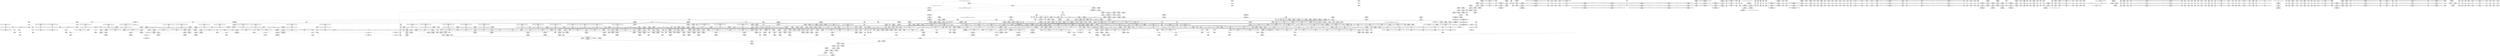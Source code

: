 digraph {
	CE0x56d5c60 [shape=record,shape=Mrecord,label="{CE0x56d5c60|__rcu_read_lock:tmp1|*SummSource*}"]
	CE0x56c6200 [shape=record,shape=Mrecord,label="{CE0x56c6200|rcu_read_lock:tmp8|include/linux/rcupdate.h,882|*SummSource*}"]
	CE0x562c4e0 [shape=record,shape=Mrecord,label="{CE0x562c4e0|COLLAPSED:_GCMRE___llvm_gcov_ctr156_internal_global_17_x_i64_zeroinitializer:_elem_0:default:}"]
	CE0x5693050 [shape=record,shape=Mrecord,label="{CE0x5693050|rcu_read_unlock:call|include/linux/rcupdate.h,933|*SummSource*}"]
	CE0x56996f0 [shape=record,shape=Mrecord,label="{CE0x56996f0|cred_sid:tmp4|*LoadInst*|security/selinux/hooks.c,196|*SummSink*}"]
	CE0x56e1000 [shape=record,shape=Mrecord,label="{CE0x56e1000|rcu_read_unlock:do.end|*SummSink*}"]
	CE0x56a2950 [shape=record,shape=Mrecord,label="{CE0x56a2950|i64*_getelementptr_inbounds_(_11_x_i64_,_11_x_i64_*___llvm_gcov_ctr127,_i64_0,_i64_1)|*Constant*|*SummSource*}"]
	"CONST[source:0(mediator),value:2(dynamic)][purpose:{subject}][SnkIdx:0]"
	CE0x564df10 [shape=record,shape=Mrecord,label="{CE0x564df10|selinux_syslog:tmp8|security/selinux/hooks.c,2070}"]
	CE0x56a2520 [shape=record,shape=Mrecord,label="{CE0x56a2520|task_sid:tmp10|security/selinux/hooks.c,208|*SummSource*}"]
	CE0x56a2170 [shape=record,shape=Mrecord,label="{CE0x56a2170|rcu_read_lock:if.then|*SummSink*}"]
	CE0x56c6cd0 [shape=record,shape=Mrecord,label="{CE0x56c6cd0|i64_4|*Constant*}"]
	CE0x56a5320 [shape=record,shape=Mrecord,label="{CE0x56a5320|__preempt_count_add:tmp4|./arch/x86/include/asm/preempt.h,72|*SummSink*}"]
	CE0x5638c20 [shape=record,shape=Mrecord,label="{CE0x5638c20|selinux_syslog:call7|security/selinux/hooks.c,2070}"]
	CE0x56f6ef0 [shape=record,shape=Mrecord,label="{CE0x56f6ef0|__preempt_count_add:tmp|*SummSource*}"]
	CE0x56cdb00 [shape=record,shape=Mrecord,label="{CE0x56cdb00|i8*_getelementptr_inbounds_(_42_x_i8_,_42_x_i8_*_.str46,_i32_0,_i32_0)|*Constant*|*SummSource*}"]
	CE0x5742290 [shape=record,shape=Mrecord,label="{CE0x5742290|__preempt_count_add:tmp3}"]
	CE0x5697f20 [shape=record,shape=Mrecord,label="{CE0x5697f20|rcu_read_lock:tmp6|include/linux/rcupdate.h,882|*SummSource*}"]
	CE0x5688630 [shape=record,shape=Mrecord,label="{CE0x5688630|task_sid:real_cred|security/selinux/hooks.c,208|*SummSource*}"]
	CE0x5685920 [shape=record,shape=Mrecord,label="{CE0x5685920|task_sid:tobool|security/selinux/hooks.c,208|*SummSink*}"]
	CE0x5693d60 [shape=record,shape=Mrecord,label="{CE0x5693d60|task_sid:tmp6|security/selinux/hooks.c,208}"]
	CE0x568fbf0 [shape=record,shape=Mrecord,label="{CE0x568fbf0|__rcu_read_unlock:tmp6|include/linux/rcupdate.h,245|*SummSink*}"]
	CE0x5654d00 [shape=record,shape=Mrecord,label="{CE0x5654d00|task_sid:do.body5|*SummSource*}"]
	CE0x56a52b0 [shape=record,shape=Mrecord,label="{CE0x56a52b0|__preempt_count_add:tmp4|./arch/x86/include/asm/preempt.h,72|*SummSource*}"]
	CE0x5712500 [shape=record,shape=Mrecord,label="{CE0x5712500|__preempt_count_add:tmp2|*SummSource*}"]
	CE0x56e4bc0 [shape=record,shape=Mrecord,label="{CE0x56e4bc0|rcu_read_unlock:tmp19|include/linux/rcupdate.h,933|*SummSource*}"]
	CE0x569a940 [shape=record,shape=Mrecord,label="{CE0x569a940|COLLAPSED:_GCMRE___llvm_gcov_ctr159_internal_global_2_x_i64_zeroinitializer:_elem_0:default:}"]
	CE0x5697630 [shape=record,shape=Mrecord,label="{CE0x5697630|rcu_read_lock:call|include/linux/rcupdate.h,882}"]
	CE0x56eb940 [shape=record,shape=Mrecord,label="{CE0x56eb940|_ret_void,_!dbg_!27717|include/linux/rcupdate.h,245|*SummSink*}"]
	CE0x56c5270 [shape=record,shape=Mrecord,label="{CE0x56c5270|i8*_undef|*Constant*|*SummSink*}"]
	CE0x56a6450 [shape=record,shape=Mrecord,label="{CE0x56a6450|%struct.common_audit_data*_null|*Constant*|*SummSource*}"]
	CE0x56fc700 [shape=record,shape=Mrecord,label="{CE0x56fc700|i64*_getelementptr_inbounds_(_4_x_i64_,_4_x_i64_*___llvm_gcov_ctr130,_i64_0,_i64_3)|*Constant*|*SummSink*}"]
	CE0x5632050 [shape=record,shape=Mrecord,label="{CE0x5632050|i64*_getelementptr_inbounds_(_11_x_i64_,_11_x_i64_*___llvm_gcov_ctr132,_i64_0,_i64_1)|*Constant*|*SummSink*}"]
	CE0x56c2930 [shape=record,shape=Mrecord,label="{CE0x56c2930|rcu_read_lock:tmp5|include/linux/rcupdate.h,882}"]
	CE0x56fcf80 [shape=record,shape=Mrecord,label="{CE0x56fcf80|i8*_undef|*Constant*}"]
	CE0x5715980 [shape=record,shape=Mrecord,label="{CE0x5715980|__rcu_read_unlock:tmp3}"]
	CE0x56e03d0 [shape=record,shape=Mrecord,label="{CE0x56e03d0|_call_void_asm_addl_$1,_%gs:$0_,_*m,ri,*m,_dirflag_,_fpsr_,_flags_(i32*___preempt_count,_i32_%val,_i32*___preempt_count)_#3,_!dbg_!27714,_!srcloc_!27717|./arch/x86/include/asm/preempt.h,72|*SummSource*}"]
	CE0x56dad10 [shape=record,shape=Mrecord,label="{CE0x56dad10|rcu_lock_acquire:tmp2|*SummSink*}"]
	CE0x56a1030 [shape=record,shape=Mrecord,label="{CE0x56a1030|task_sid:tmp2}"]
	CE0x56a5b10 [shape=record,shape=Mrecord,label="{CE0x56a5b10|rcu_read_unlock:entry|*SummSink*}"]
	CE0x56dd450 [shape=record,shape=Mrecord,label="{CE0x56dd450|i32_0|*Constant*}"]
	CE0x56e1390 [shape=record,shape=Mrecord,label="{CE0x56e1390|rcu_lock_release:tmp1|*SummSource*}"]
	CE0x5621170 [shape=record,shape=Mrecord,label="{CE0x5621170|selinux_syslog:sw.default|*SummSource*}"]
	CE0x5648580 [shape=record,shape=Mrecord,label="{CE0x5648580|i32_77|*Constant*|*SummSource*}"]
	CE0x56d4720 [shape=record,shape=Mrecord,label="{CE0x56d4720|i64*_getelementptr_inbounds_(_4_x_i64_,_4_x_i64_*___llvm_gcov_ctr128,_i64_0,_i64_3)|*Constant*|*SummSink*}"]
	CE0x56a1110 [shape=record,shape=Mrecord,label="{CE0x56a1110|task_sid:tmp2|*SummSink*}"]
	CE0x56249f0 [shape=record,shape=Mrecord,label="{CE0x56249f0|selinux_syslog:sw.bb2}"]
	CE0x5648070 [shape=record,shape=Mrecord,label="{CE0x5648070|_ret_i32_%call1,_!dbg_!27716|security/selinux/hooks.c,1594|*SummSource*}"]
	CE0x5685bf0 [shape=record,shape=Mrecord,label="{CE0x5685bf0|i64_2|*Constant*|*SummSource*}"]
	CE0x56e1070 [shape=record,shape=Mrecord,label="{CE0x56e1070|rcu_read_unlock:land.lhs.true2}"]
	CE0x56d6110 [shape=record,shape=Mrecord,label="{CE0x56d6110|GLOBAL:__llvm_gcov_ctr132|Global_var:__llvm_gcov_ctr132|*SummSink*}"]
	CE0x5711120 [shape=record,shape=Mrecord,label="{CE0x5711120|i64_ptrtoint_(i8*_blockaddress(_rcu_lock_release,_%__here)_to_i64)|*Constant*|*SummSink*}"]
	CE0x564a430 [shape=record,shape=Mrecord,label="{CE0x564a430|_call_void___llvm_gcov_indirect_counter_increment(i32*___llvm_gcov_global_state_pred158,_i64**_getelementptr_inbounds_(_4_x_i64*_,_4_x_i64*_*___llvm_gcda_edge_table157,_i64_0,_i64_2)),_!dbg_!27718|security/selinux/hooks.c,2062|*SummSink*}"]
	CE0x5695bf0 [shape=record,shape=Mrecord,label="{CE0x5695bf0|rcu_read_unlock:do.end|*SummSource*}"]
	CE0x5712940 [shape=record,shape=Mrecord,label="{CE0x5712940|__rcu_read_unlock:tmp5|include/linux/rcupdate.h,244|*SummSink*}"]
	CE0x56202c0 [shape=record,shape=Mrecord,label="{CE0x56202c0|_call_void_rcu_lock_acquire(%struct.lockdep_map*_rcu_lock_map)_#10,_!dbg_!27711|include/linux/rcupdate.h,881|*SummSource*}"]
	CE0x565a070 [shape=record,shape=Mrecord,label="{CE0x565a070|i64*_getelementptr_inbounds_(_2_x_i64_,_2_x_i64_*___llvm_gcov_ctr98,_i64_0,_i64_1)|*Constant*|*SummSink*}"]
	CE0x5712350 [shape=record,shape=Mrecord,label="{CE0x5712350|_call_void_asm_sideeffect_,_memory_,_dirflag_,_fpsr_,_flags_()_#3,_!dbg_!27711,_!srcloc_!27714|include/linux/rcupdate.h,244|*SummSink*}"]
	CE0x56a6610 [shape=record,shape=Mrecord,label="{CE0x56a6610|avc_has_perm:auditdata|Function::avc_has_perm&Arg::auditdata::|*SummSink*}"]
	CE0x56c2240 [shape=record,shape=Mrecord,label="{CE0x56c2240|rcu_read_unlock:tobool1|include/linux/rcupdate.h,933}"]
	CE0x56d9d80 [shape=record,shape=Mrecord,label="{CE0x56d9d80|_call_void___preempt_count_sub(i32_1)_#10,_!dbg_!27715|include/linux/rcupdate.h,244|*SummSource*}"]
	CE0x56cb1e0 [shape=record,shape=Mrecord,label="{CE0x56cb1e0|rcu_read_lock:tmp15|include/linux/rcupdate.h,882|*SummSource*}"]
	CE0x569f4b0 [shape=record,shape=Mrecord,label="{CE0x569f4b0|i64*_getelementptr_inbounds_(_13_x_i64_,_13_x_i64_*___llvm_gcov_ctr126,_i64_0,_i64_9)|*Constant*|*SummSource*}"]
	CE0x56d5830 [shape=record,shape=Mrecord,label="{CE0x56d5830|rcu_read_unlock:tmp14|include/linux/rcupdate.h,933}"]
	CE0x5635ad0 [shape=record,shape=Mrecord,label="{CE0x5635ad0|i64**_getelementptr_inbounds_(_4_x_i64*_,_4_x_i64*_*___llvm_gcda_edge_table157,_i64_0,_i64_2)|*Constant*|*SummSink*}"]
	CE0x563af60 [shape=record,shape=Mrecord,label="{CE0x563af60|i64*_getelementptr_inbounds_(_17_x_i64_,_17_x_i64_*___llvm_gcov_ctr156,_i64_0,_i64_13)|*Constant*|*SummSink*}"]
	CE0x5663bb0 [shape=record,shape=Mrecord,label="{CE0x5663bb0|_ret_void|*SummSource*}"]
	CE0x5699de0 [shape=record,shape=Mrecord,label="{CE0x5699de0|task_sid:tmp8|security/selinux/hooks.c,208|*SummSource*}"]
	CE0x567e4a0 [shape=record,shape=Mrecord,label="{CE0x567e4a0|cred_sid:tmp3|*SummSink*}"]
	CE0x562c380 [shape=record,shape=Mrecord,label="{CE0x562c380|i32_6|*Constant*|*SummSink*}"]
	CE0x56cb970 [shape=record,shape=Mrecord,label="{CE0x56cb970|i64*_getelementptr_inbounds_(_11_x_i64_,_11_x_i64_*___llvm_gcov_ctr127,_i64_0,_i64_8)|*Constant*}"]
	CE0x56f6660 [shape=record,shape=Mrecord,label="{CE0x56f6660|i64*_getelementptr_inbounds_(_4_x_i64_,_4_x_i64_*___llvm_gcov_ctr129,_i64_0,_i64_2)|*Constant*}"]
	CE0x57192d0 [shape=record,shape=Mrecord,label="{CE0x57192d0|__preempt_count_add:tmp6|./arch/x86/include/asm/preempt.h,73|*SummSink*}"]
	CE0x5762290 [shape=record,shape=Mrecord,label="{CE0x5762290|i64*_getelementptr_inbounds_(_4_x_i64_,_4_x_i64_*___llvm_gcov_ctr129,_i64_0,_i64_0)|*Constant*}"]
	CE0x56564a0 [shape=record,shape=Mrecord,label="{CE0x56564a0|_ret_i32_%rc.0,_!dbg_!27725|security/selinux/hooks.c,2073|*SummSink*}"]
	CE0x56576e0 [shape=record,shape=Mrecord,label="{CE0x56576e0|i32_-1|*Constant*|*SummSink*}"]
	CE0x565ad70 [shape=record,shape=Mrecord,label="{CE0x565ad70|i64*_getelementptr_inbounds_(_13_x_i64_,_13_x_i64_*___llvm_gcov_ctr126,_i64_0,_i64_11)|*Constant*}"]
	CE0x564c8a0 [shape=record,shape=Mrecord,label="{CE0x564c8a0|__llvm_gcov_indirect_counter_increment:tmp2}"]
	CE0x562e8d0 [shape=record,shape=Mrecord,label="{CE0x562e8d0|GLOBAL:__llvm_gcov_indirect_counter_increment|*Constant*}"]
	CE0x56dd9d0 [shape=record,shape=Mrecord,label="{CE0x56dd9d0|rcu_read_unlock:tmp11|include/linux/rcupdate.h,933}"]
	CE0x56c9c90 [shape=record,shape=Mrecord,label="{CE0x56c9c90|i64_6|*Constant*}"]
	CE0x57027d0 [shape=record,shape=Mrecord,label="{CE0x57027d0|__preempt_count_sub:tmp2|*SummSink*}"]
	CE0x56e0240 [shape=record,shape=Mrecord,label="{CE0x56e0240|rcu_read_unlock:bb|*SummSource*}"]
	CE0x5629770 [shape=record,shape=Mrecord,label="{CE0x5629770|i32_2|*Constant*|*SummSink*}"]
	CE0x56cd230 [shape=record,shape=Mrecord,label="{CE0x56cd230|i32_883|*Constant*|*SummSink*}"]
	CE0x563fcc0 [shape=record,shape=Mrecord,label="{CE0x563fcc0|task_sid:tobool1|security/selinux/hooks.c,208|*SummSource*}"]
	CE0x56e43e0 [shape=record,shape=Mrecord,label="{CE0x56e43e0|i64*_getelementptr_inbounds_(_11_x_i64_,_11_x_i64_*___llvm_gcov_ctr132,_i64_0,_i64_9)|*Constant*|*SummSource*}"]
	CE0x56472c0 [shape=record,shape=Mrecord,label="{CE0x56472c0|selinux_syslog:call3|security/selinux/hooks.c,2062|*SummSource*}"]
	CE0x562cce0 [shape=record,shape=Mrecord,label="{CE0x562cce0|selinux_syslog:tmp3|security/selinux/hooks.c,2056}"]
	CE0x5646a40 [shape=record,shape=Mrecord,label="{CE0x5646a40|task_sid:entry|*SummSink*}"]
	CE0x5687df0 [shape=record,shape=Mrecord,label="{CE0x5687df0|rcu_read_lock:entry}"]
	CE0x56d9560 [shape=record,shape=Mrecord,label="{CE0x56d9560|_call_void___preempt_count_add(i32_1)_#10,_!dbg_!27711|include/linux/rcupdate.h,239|*SummSource*}"]
	CE0x56d64b0 [shape=record,shape=Mrecord,label="{CE0x56d64b0|_ret_void,_!dbg_!27719|./arch/x86/include/asm/preempt.h,73|*SummSource*}"]
	CE0x564c5d0 [shape=record,shape=Mrecord,label="{CE0x564c5d0|i64*_getelementptr_inbounds_(_2_x_i64_,_2_x_i64_*___llvm_gcov_ctr159,_i64_0,_i64_0)|*Constant*|*SummSink*}"]
	CE0x56a0660 [shape=record,shape=Mrecord,label="{CE0x56a0660|i64*_getelementptr_inbounds_(_13_x_i64_,_13_x_i64_*___llvm_gcov_ctr126,_i64_0,_i64_10)|*Constant*}"]
	CE0x56204b0 [shape=record,shape=Mrecord,label="{CE0x56204b0|rcu_lock_acquire:entry}"]
	CE0x5629da0 [shape=record,shape=Mrecord,label="{CE0x5629da0|selinux_syslog:tmp1|*SummSource*}"]
	CE0x564d120 [shape=record,shape=Mrecord,label="{CE0x564d120|avc_has_perm:entry|*SummSink*}"]
	CE0x56e90c0 [shape=record,shape=Mrecord,label="{CE0x56e90c0|_call_void_rcu_lock_release(%struct.lockdep_map*_rcu_lock_map)_#10,_!dbg_!27733|include/linux/rcupdate.h,935|*SummSource*}"]
	CE0x56ed7f0 [shape=record,shape=Mrecord,label="{CE0x56ed7f0|__rcu_read_lock:tmp2|*SummSink*}"]
	CE0x5647f70 [shape=record,shape=Mrecord,label="{CE0x5647f70|_ret_i32_%call1,_!dbg_!27716|security/selinux/hooks.c,1594|*SummSink*}"]
	CE0x57057c0 [shape=record,shape=Mrecord,label="{CE0x57057c0|__preempt_count_add:do.body|*SummSink*}"]
	CE0x56fbb30 [shape=record,shape=Mrecord,label="{CE0x56fbb30|%struct.lockdep_map*_null|*Constant*|*SummSink*}"]
	CE0x565f400 [shape=record,shape=Mrecord,label="{CE0x565f400|task_has_system:bb}"]
	CE0x565f1a0 [shape=record,shape=Mrecord,label="{CE0x565f1a0|COLLAPSED:_GCMRE_current_task_external_global_%struct.task_struct*:_elem_0:default:}"]
	CE0x562a190 [shape=record,shape=Mrecord,label="{CE0x562a190|selinux_syslog:sw.epilog}"]
	CE0x56c95a0 [shape=record,shape=Mrecord,label="{CE0x56c95a0|rcu_read_lock:call3|include/linux/rcupdate.h,882|*SummSource*}"]
	CE0x570e240 [shape=record,shape=Mrecord,label="{CE0x570e240|GLOBAL:lock_release|*Constant*}"]
	CE0x5694250 [shape=record,shape=Mrecord,label="{CE0x5694250|cred_sid:tmp1|*SummSink*}"]
	CE0x5760420 [shape=record,shape=Mrecord,label="{CE0x5760420|__preempt_count_sub:tmp2}"]
	CE0x5698550 [shape=record,shape=Mrecord,label="{CE0x5698550|avc_has_perm:ssid|Function::avc_has_perm&Arg::ssid::|*SummSource*}"]
	CE0x5633a60 [shape=record,shape=Mrecord,label="{CE0x5633a60|rcu_read_unlock:tmp2|*SummSource*}"]
	CE0x567a3b0 [shape=record,shape=Mrecord,label="{CE0x567a3b0|task_sid:tmp5|security/selinux/hooks.c,208|*SummSink*}"]
	CE0x56dc9e0 [shape=record,shape=Mrecord,label="{CE0x56dc9e0|rcu_read_unlock:if.end|*SummSink*}"]
	CE0x5652d50 [shape=record,shape=Mrecord,label="{CE0x5652d50|selinux_syslog:tmp8|security/selinux/hooks.c,2070|*SummSink*}"]
	CE0x56da680 [shape=record,shape=Mrecord,label="{CE0x56da680|__preempt_count_add:entry|*SummSink*}"]
	CE0x569c9b0 [shape=record,shape=Mrecord,label="{CE0x569c9b0|__preempt_count_sub:sub|./arch/x86/include/asm/preempt.h,77|*SummSource*}"]
	CE0x5655600 [shape=record,shape=Mrecord,label="{CE0x5655600|i64*_getelementptr_inbounds_(_17_x_i64_,_17_x_i64_*___llvm_gcov_ctr156,_i64_0,_i64_16)|*Constant*}"]
	CE0x56db890 [shape=record,shape=Mrecord,label="{CE0x56db890|rcu_read_unlock:land.lhs.true2|*SummSource*}"]
	CE0x57104d0 [shape=record,shape=Mrecord,label="{CE0x57104d0|__rcu_read_unlock:tmp1}"]
	CE0x564a050 [shape=record,shape=Mrecord,label="{CE0x564a050|selinux_syslog:sw.bb5|*SummSink*}"]
	CE0x5647250 [shape=record,shape=Mrecord,label="{CE0x5647250|selinux_syslog:call3|security/selinux/hooks.c,2062}"]
	CE0x5718f60 [shape=record,shape=Mrecord,label="{CE0x5718f60|i64*_getelementptr_inbounds_(_4_x_i64_,_4_x_i64_*___llvm_gcov_ctr134,_i64_0,_i64_2)|*Constant*}"]
	CE0x5683100 [shape=record,shape=Mrecord,label="{CE0x5683100|task_sid:entry|*SummSource*}"]
	CE0x56ebab0 [shape=record,shape=Mrecord,label="{CE0x56ebab0|__rcu_read_lock:do.body|*SummSource*}"]
	CE0x564dab0 [shape=record,shape=Mrecord,label="{CE0x564dab0|_call_void___llvm_gcov_indirect_counter_increment(i32*___llvm_gcov_global_state_pred158,_i64**_getelementptr_inbounds_(_4_x_i64*_,_4_x_i64*_*___llvm_gcda_edge_table157,_i64_0,_i64_0)),_!dbg_!27721|security/selinux/hooks.c,2070|*SummSource*}"]
	CE0x56a6210 [shape=record,shape=Mrecord,label="{CE0x56a6210|avc_has_perm:requested|Function::avc_has_perm&Arg::requested::|*SummSink*}"]
	CE0x5742220 [shape=record,shape=Mrecord,label="{CE0x5742220|__rcu_read_unlock:do.body}"]
	CE0x56d0ee0 [shape=record,shape=Mrecord,label="{CE0x56d0ee0|rcu_read_lock:tmp21|include/linux/rcupdate.h,884|*SummSink*}"]
	CE0x567d0e0 [shape=record,shape=Mrecord,label="{CE0x567d0e0|task_sid:tmp}"]
	CE0x56c2630 [shape=record,shape=Mrecord,label="{CE0x56c2630|GLOBAL:__llvm_gcov_ctr127|Global_var:__llvm_gcov_ctr127|*SummSource*}"]
	CE0x56d0dc0 [shape=record,shape=Mrecord,label="{CE0x56d0dc0|i64*_getelementptr_inbounds_(_11_x_i64_,_11_x_i64_*___llvm_gcov_ctr127,_i64_0,_i64_10)|*Constant*|*SummSource*}"]
	CE0x565cf90 [shape=record,shape=Mrecord,label="{CE0x565cf90|task_sid:call7|security/selinux/hooks.c,208|*SummSource*}"]
	CE0x569b6e0 [shape=record,shape=Mrecord,label="{CE0x569b6e0|i64*_getelementptr_inbounds_(_11_x_i64_,_11_x_i64_*___llvm_gcov_ctr132,_i64_0,_i64_1)|*Constant*|*SummSource*}"]
	CE0x56fd1c0 [shape=record,shape=Mrecord,label="{CE0x56fd1c0|rcu_lock_release:__here}"]
	CE0x5741f10 [shape=record,shape=Mrecord,label="{CE0x5741f10|__preempt_count_sub:sub|./arch/x86/include/asm/preempt.h,77}"]
	CE0x567f880 [shape=record,shape=Mrecord,label="{CE0x567f880|_call_void_mcount()_#3|*SummSource*}"]
	CE0x569b440 [shape=record,shape=Mrecord,label="{CE0x569b440|i64*_getelementptr_inbounds_(_11_x_i64_,_11_x_i64_*___llvm_gcov_ctr132,_i64_0,_i64_1)|*Constant*}"]
	CE0x56c9d00 [shape=record,shape=Mrecord,label="{CE0x56c9d00|rcu_read_unlock:tmp12|include/linux/rcupdate.h,933|*SummSink*}"]
	CE0x56ea560 [shape=record,shape=Mrecord,label="{CE0x56ea560|_ret_void,_!dbg_!27717|include/linux/rcupdate.h,424|*SummSink*}"]
	CE0x688ba40 [shape=record,shape=Mrecord,label="{CE0x688ba40|get_current:tmp3}"]
	CE0x56396a0 [shape=record,shape=Mrecord,label="{CE0x56396a0|selinux_syslog:call4|security/selinux/hooks.c,2062|*SummSink*}"]
	CE0x562c220 [shape=record,shape=Mrecord,label="{CE0x562c220|i32_10|*Constant*}"]
	CE0x56328e0 [shape=record,shape=Mrecord,label="{CE0x56328e0|__llvm_gcov_indirect_counter_increment:entry|*SummSource*}"]
	CE0x563d5f0 [shape=record,shape=Mrecord,label="{CE0x563d5f0|selinux_syslog:call1|security/selinux/hooks.c,2056}"]
	CE0x5700100 [shape=record,shape=Mrecord,label="{CE0x5700100|rcu_lock_release:tmp2|*SummSource*}"]
	CE0x5691e40 [shape=record,shape=Mrecord,label="{CE0x5691e40|i64_6|*Constant*}"]
	CE0x5633e50 [shape=record,shape=Mrecord,label="{CE0x5633e50|__llvm_gcov_indirect_counter_increment:exit}"]
	CE0x5640c90 [shape=record,shape=Mrecord,label="{CE0x5640c90|_call_void_mcount()_#3|*SummSource*}"]
	CE0x565ca70 [shape=record,shape=Mrecord,label="{CE0x565ca70|task_sid:tmp27|security/selinux/hooks.c,208|*SummSink*}"]
	CE0x56cd040 [shape=record,shape=Mrecord,label="{CE0x56cd040|i32_883|*Constant*}"]
	CE0x5656610 [shape=record,shape=Mrecord,label="{CE0x5656610|__llvm_gcov_indirect_counter_increment:bb}"]
	CE0x56ea0c0 [shape=record,shape=Mrecord,label="{CE0x56ea0c0|GLOBAL:__rcu_read_unlock|*Constant*}"]
	CE0x56c0b40 [shape=record,shape=Mrecord,label="{CE0x56c0b40|rcu_read_unlock:tmp}"]
	CE0x565c580 [shape=record,shape=Mrecord,label="{CE0x565c580|task_sid:call7|security/selinux/hooks.c,208}"]
	CE0x57126a0 [shape=record,shape=Mrecord,label="{CE0x57126a0|__rcu_read_unlock:tmp5|include/linux/rcupdate.h,244}"]
	CE0x567f420 [shape=record,shape=Mrecord,label="{CE0x567f420|cred_sid:tmp2|*SummSink*}"]
	CE0x5638980 [shape=record,shape=Mrecord,label="{CE0x5638980|selinux_syslog:call6|security/selinux/hooks.c,2070|*SummSource*}"]
	CE0x5705440 [shape=record,shape=Mrecord,label="{CE0x5705440|__rcu_read_unlock:tmp7|include/linux/rcupdate.h,245|*SummSink*}"]
	CE0x5689f60 [shape=record,shape=Mrecord,label="{CE0x5689f60|_call_void_asm_addl_$1,_%gs:$0_,_*m,ri,*m,_dirflag_,_fpsr_,_flags_(i32*___preempt_count,_i32_%sub,_i32*___preempt_count)_#3,_!dbg_!27717,_!srcloc_!27718|./arch/x86/include/asm/preempt.h,77|*SummSink*}"]
	CE0x56dc550 [shape=record,shape=Mrecord,label="{CE0x56dc550|GLOBAL:__preempt_count_add|*Constant*|*SummSink*}"]
	CE0x567cb30 [shape=record,shape=Mrecord,label="{CE0x567cb30|task_has_system:bb|*SummSource*}"]
	CE0x56c5060 [shape=record,shape=Mrecord,label="{CE0x56c5060|__rcu_read_lock:tmp4|include/linux/rcupdate.h,239|*SummSource*}"]
	CE0x56db160 [shape=record,shape=Mrecord,label="{CE0x56db160|GLOBAL:__llvm_gcov_ctr132|Global_var:__llvm_gcov_ctr132}"]
	CE0x5696220 [shape=record,shape=Mrecord,label="{CE0x5696220|rcu_read_lock:do.body}"]
	CE0x56f8c70 [shape=record,shape=Mrecord,label="{CE0x56f8c70|rcu_lock_acquire:tmp}"]
	CE0x5648140 [shape=record,shape=Mrecord,label="{CE0x5648140|_call_void___llvm_gcov_indirect_counter_increment(i32*___llvm_gcov_global_state_pred158,_i64**_getelementptr_inbounds_(_4_x_i64*_,_4_x_i64*_*___llvm_gcda_edge_table157,_i64_0,_i64_2)),_!dbg_!27718|security/selinux/hooks.c,2062}"]
	CE0x564cb30 [shape=record,shape=Mrecord,label="{CE0x564cb30|i32_(i32,_i32,_i16,_i32,_%struct.common_audit_data*)*_bitcast_(i32_(i32,_i32,_i16,_i32,_%struct.common_audit_data.495*)*_avc_has_perm_to_i32_(i32,_i32,_i16,_i32,_%struct.common_audit_data*)*)|*Constant*|*SummSink*}"]
	CE0x5649c70 [shape=record,shape=Mrecord,label="{CE0x5649c70|task_has_system:tmp2}"]
	CE0x565e3a0 [shape=record,shape=Mrecord,label="{CE0x565e3a0|task_sid:tmp19|security/selinux/hooks.c,208|*SummSource*}"]
	CE0x56cf270 [shape=record,shape=Mrecord,label="{CE0x56cf270|_call_void_lockdep_rcu_suspicious(i8*_getelementptr_inbounds_(_25_x_i8_,_25_x_i8_*_.str45,_i32_0,_i32_0),_i32_883,_i8*_getelementptr_inbounds_(_42_x_i8_,_42_x_i8_*_.str46,_i32_0,_i32_0))_#10,_!dbg_!27728|include/linux/rcupdate.h,882}"]
	CE0x57423b0 [shape=record,shape=Mrecord,label="{CE0x57423b0|__preempt_count_add:tmp3|*SummSource*}"]
	CE0x56956c0 [shape=record,shape=Mrecord,label="{CE0x56956c0|task_sid:if.then}"]
	CE0x563f970 [shape=record,shape=Mrecord,label="{CE0x563f970|_ret_void,_!dbg_!27717|include/linux/rcupdate.h,419}"]
	CE0x565c390 [shape=record,shape=Mrecord,label="{CE0x565c390|task_sid:tmp26|security/selinux/hooks.c,208|*SummSource*}"]
	CE0x5710860 [shape=record,shape=Mrecord,label="{CE0x5710860|__rcu_read_lock:do.end}"]
	CE0x56ecec0 [shape=record,shape=Mrecord,label="{CE0x56ecec0|__preempt_count_sub:entry}"]
	CE0x56df5e0 [shape=record,shape=Mrecord,label="{CE0x56df5e0|i64*_getelementptr_inbounds_(_4_x_i64_,_4_x_i64_*___llvm_gcov_ctr130,_i64_0,_i64_1)|*Constant*|*SummSource*}"]
	CE0x56d7770 [shape=record,shape=Mrecord,label="{CE0x56d7770|rcu_read_unlock:tmp10|include/linux/rcupdate.h,933|*SummSource*}"]
	CE0x567c3b0 [shape=record,shape=Mrecord,label="{CE0x567c3b0|task_sid:land.lhs.true2|*SummSink*}"]
	CE0x569a750 [shape=record,shape=Mrecord,label="{CE0x569a750|__rcu_read_lock:tmp|*SummSource*}"]
	CE0x5632da0 [shape=record,shape=Mrecord,label="{CE0x5632da0|i64_1|*Constant*|*SummSink*}"]
	CE0x56a5aa0 [shape=record,shape=Mrecord,label="{CE0x56a5aa0|rcu_read_unlock:entry|*SummSource*}"]
	CE0x5694660 [shape=record,shape=Mrecord,label="{CE0x5694660|task_sid:tmp1|*SummSource*}"]
	CE0x570fed0 [shape=record,shape=Mrecord,label="{CE0x570fed0|i64*_getelementptr_inbounds_(_4_x_i64_,_4_x_i64_*___llvm_gcov_ctr134,_i64_0,_i64_1)|*Constant*|*SummSink*}"]
	CE0x56de9e0 [shape=record,shape=Mrecord,label="{CE0x56de9e0|rcu_read_unlock:tmp12|include/linux/rcupdate.h,933|*SummSource*}"]
	CE0x567e750 [shape=record,shape=Mrecord,label="{CE0x567e750|task_sid:tmp3}"]
	CE0x562a5b0 [shape=record,shape=Mrecord,label="{CE0x562a5b0|i32_4|*Constant*|*SummSource*}"]
	CE0x5634a10 [shape=record,shape=Mrecord,label="{CE0x5634a10|_call_void___llvm_gcov_indirect_counter_increment(i32*___llvm_gcov_global_state_pred158,_i64**_getelementptr_inbounds_(_4_x_i64*_,_4_x_i64*_*___llvm_gcda_edge_table157,_i64_0,_i64_1)),_!dbg_!27713|security/selinux/hooks.c,2056|*SummSink*}"]
	CE0x5679c10 [shape=record,shape=Mrecord,label="{CE0x5679c10|0:_i8,_:_GCMR_task_sid.__warned_internal_global_i8_0,_section_.data.unlikely_,_align_1:_elem_0:default:}"]
	CE0x56c2500 [shape=record,shape=Mrecord,label="{CE0x56c2500|GLOBAL:__llvm_gcov_ctr127|Global_var:__llvm_gcov_ctr127}"]
	CE0x565d670 [shape=record,shape=Mrecord,label="{CE0x565d670|cred_sid:entry|*SummSource*}"]
	CE0x567e8d0 [shape=record,shape=Mrecord,label="{CE0x567e8d0|task_sid:tmp3|*SummSource*}"]
	CE0x562c7a0 [shape=record,shape=Mrecord,label="{CE0x562c7a0|i64_1|*Constant*|*SummSource*}"]
	CE0x5696300 [shape=record,shape=Mrecord,label="{CE0x5696300|rcu_read_lock:do.body|*SummSource*}"]
	CE0x567acb0 [shape=record,shape=Mrecord,label="{CE0x567acb0|_ret_void,_!dbg_!27735|include/linux/rcupdate.h,884}"]
	CE0x5637250 [shape=record,shape=Mrecord,label="{CE0x5637250|selinux_syslog:tmp1|*SummSink*}"]
	CE0x56e9fb0 [shape=record,shape=Mrecord,label="{CE0x56e9fb0|rcu_lock_release:map|Function::rcu_lock_release&Arg::map::|*SummSink*}"]
	CE0x5648d60 [shape=record,shape=Mrecord,label="{CE0x5648d60|i64_1|*Constant*}"]
	CE0x565fd60 [shape=record,shape=Mrecord,label="{CE0x565fd60|task_has_system:tmp|*SummSink*}"]
	CE0x56cdf60 [shape=record,shape=Mrecord,label="{CE0x56cdf60|i64*_getelementptr_inbounds_(_11_x_i64_,_11_x_i64_*___llvm_gcov_ctr127,_i64_0,_i64_9)|*Constant*}"]
	CE0x57101b0 [shape=record,shape=Mrecord,label="{CE0x57101b0|rcu_lock_acquire:tmp4|include/linux/rcupdate.h,418|*SummSink*}"]
	CE0x56d10d0 [shape=record,shape=Mrecord,label="{CE0x56d10d0|rcu_read_lock:tmp22|include/linux/rcupdate.h,884}"]
	CE0x56a3270 [shape=record,shape=Mrecord,label="{CE0x56a3270|cred_sid:sid|security/selinux/hooks.c,197}"]
	CE0x567e0b0 [shape=record,shape=Mrecord,label="{CE0x567e0b0|task_sid:tmp4|*LoadInst*|security/selinux/hooks.c,208|*SummSink*}"]
	CE0x56a0ba0 [shape=record,shape=Mrecord,label="{CE0x56a0ba0|i64*_getelementptr_inbounds_(_2_x_i64_,_2_x_i64_*___llvm_gcov_ctr131,_i64_0,_i64_1)|*Constant*|*SummSink*}"]
	CE0x56d2410 [shape=record,shape=Mrecord,label="{CE0x56d2410|rcu_read_unlock:tmp16|include/linux/rcupdate.h,933|*SummSource*}"]
	CE0x5641e40 [shape=record,shape=Mrecord,label="{CE0x5641e40|task_sid:if.end|*SummSink*}"]
	CE0x56d6520 [shape=record,shape=Mrecord,label="{CE0x56d6520|_ret_void,_!dbg_!27719|./arch/x86/include/asm/preempt.h,73|*SummSink*}"]
	CE0x570d080 [shape=record,shape=Mrecord,label="{CE0x570d080|__rcu_read_unlock:tmp|*SummSource*}"]
	CE0x56c4be0 [shape=record,shape=Mrecord,label="{CE0x56c4be0|rcu_read_lock:call|include/linux/rcupdate.h,882|*SummSink*}"]
	CE0x5712f30 [shape=record,shape=Mrecord,label="{CE0x5712f30|_call_void_asm_sideeffect_,_memory_,_dirflag_,_fpsr_,_flags_()_#3,_!dbg_!27711,_!srcloc_!27714|include/linux/rcupdate.h,244}"]
	CE0x56bf5d0 [shape=record,shape=Mrecord,label="{CE0x56bf5d0|_ret_void,_!dbg_!27717|include/linux/rcupdate.h,240}"]
	CE0x5648ae0 [shape=record,shape=Mrecord,label="{CE0x5648ae0|task_has_system:perms|Function::task_has_system&Arg::perms::|*SummSource*}"]
	CE0x5648840 [shape=record,shape=Mrecord,label="{CE0x5648840|task_has_system:perms|Function::task_has_system&Arg::perms::}"]
	CE0x56a6d40 [shape=record,shape=Mrecord,label="{CE0x56a6d40|task_sid:tmp11|security/selinux/hooks.c,208|*SummSink*}"]
	CE0x56c6820 [shape=record,shape=Mrecord,label="{CE0x56c6820|rcu_read_lock:tobool1|include/linux/rcupdate.h,882|*SummSource*}"]
	CE0x5639970 [shape=record,shape=Mrecord,label="{CE0x5639970|_call_void___llvm_gcov_indirect_counter_increment(i32*___llvm_gcov_global_state_pred158,_i64**_getelementptr_inbounds_(_4_x_i64*_,_4_x_i64*_*___llvm_gcda_edge_table157,_i64_0,_i64_3)),_!dbg_!27720|security/selinux/hooks.c,2063|*SummSink*}"]
	CE0x56837f0 [shape=record,shape=Mrecord,label="{CE0x56837f0|rcu_read_lock:land.lhs.true}"]
	CE0x570d540 [shape=record,shape=Mrecord,label="{CE0x570d540|rcu_lock_release:tmp5|include/linux/rcupdate.h,423}"]
	CE0x5686660 [shape=record,shape=Mrecord,label="{CE0x5686660|task_sid:call|security/selinux/hooks.c,208|*SummSink*}"]
	CE0x565b960 [shape=record,shape=Mrecord,label="{CE0x565b960|task_sid:tmp25|security/selinux/hooks.c,208|*SummSink*}"]
	CE0x56c42f0 [shape=record,shape=Mrecord,label="{CE0x56c42f0|rcu_read_lock:tmp4|include/linux/rcupdate.h,882|*SummSink*}"]
	CE0x5633600 [shape=record,shape=Mrecord,label="{CE0x5633600|task_sid:tmp5|security/selinux/hooks.c,208}"]
	CE0x56f89b0 [shape=record,shape=Mrecord,label="{CE0x56f89b0|__preempt_count_sub:val|Function::__preempt_count_sub&Arg::val::}"]
	CE0x5682d80 [shape=record,shape=Mrecord,label="{CE0x5682d80|GLOBAL:task_sid|*Constant*|*SummSource*}"]
	CE0x56a1460 [shape=record,shape=Mrecord,label="{CE0x56a1460|cred_sid:tmp6|security/selinux/hooks.c,197|*SummSink*}"]
	CE0x56d8210 [shape=record,shape=Mrecord,label="{CE0x56d8210|rcu_read_unlock:tmp4|include/linux/rcupdate.h,933|*SummSink*}"]
	CE0x573db90 [shape=record,shape=Mrecord,label="{CE0x573db90|i64*_getelementptr_inbounds_(_4_x_i64_,_4_x_i64_*___llvm_gcov_ctr129,_i64_0,_i64_1)|*Constant*|*SummSink*}"]
	CE0x5693ef0 [shape=record,shape=Mrecord,label="{CE0x5693ef0|task_sid:tmp6|security/selinux/hooks.c,208|*SummSource*}"]
	CE0x568ec70 [shape=record,shape=Mrecord,label="{CE0x568ec70|__preempt_count_sub:val|Function::__preempt_count_sub&Arg::val::|*SummSource*}"]
	CE0x56c4a50 [shape=record,shape=Mrecord,label="{CE0x56c4a50|_ret_void,_!dbg_!27717|include/linux/rcupdate.h,419|*SummSink*}"]
	CE0x5742650 [shape=record,shape=Mrecord,label="{CE0x5742650|__rcu_read_unlock:tmp4|include/linux/rcupdate.h,244}"]
	CE0x5646db0 [shape=record,shape=Mrecord,label="{CE0x5646db0|task_sid:task|Function::task_sid&Arg::task::|*SummSink*}"]
	CE0x5644830 [shape=record,shape=Mrecord,label="{CE0x5644830|selinux_syslog:tmp7|security/selinux/hooks.c,2063}"]
	CE0x5711780 [shape=record,shape=Mrecord,label="{CE0x5711780|rcu_lock_release:tmp6}"]
	CE0x565a260 [shape=record,shape=Mrecord,label="{CE0x565a260|task_sid:tmp22|security/selinux/hooks.c,208|*SummSink*}"]
	CE0x56a6cd0 [shape=record,shape=Mrecord,label="{CE0x56a6cd0|task_sid:tmp11|security/selinux/hooks.c,208|*SummSource*}"]
	CE0x56e4fe0 [shape=record,shape=Mrecord,label="{CE0x56e4fe0|rcu_read_unlock:tmp20|include/linux/rcupdate.h,933|*SummSource*}"]
	CE0x5631ca0 [shape=record,shape=Mrecord,label="{CE0x5631ca0|selinux_syslog:bb|*SummSource*}"]
	CE0x56540f0 [shape=record,shape=Mrecord,label="{CE0x56540f0|rcu_read_lock:do.end|*SummSource*}"]
	CE0x56538b0 [shape=record,shape=Mrecord,label="{CE0x56538b0|rcu_read_lock:tmp11|include/linux/rcupdate.h,882}"]
	CE0x56fc570 [shape=record,shape=Mrecord,label="{CE0x56fc570|i64*_getelementptr_inbounds_(_4_x_i64_,_4_x_i64_*___llvm_gcov_ctr130,_i64_0,_i64_3)|*Constant*|*SummSource*}"]
	CE0x56a5fc0 [shape=record,shape=Mrecord,label="{CE0x56a5fc0|avc_has_perm:requested|Function::avc_has_perm&Arg::requested::}"]
	CE0x5652870 [shape=record,shape=Mrecord,label="{CE0x5652870|i64**_getelementptr_inbounds_(_4_x_i64*_,_4_x_i64*_*___llvm_gcda_edge_table157,_i64_0,_i64_0)|*Constant*|*SummSink*}"]
	CE0x56a1940 [shape=record,shape=Mrecord,label="{CE0x56a1940|GLOBAL:__rcu_read_lock|*Constant*|*SummSource*}"]
	CE0x56465d0 [shape=record,shape=Mrecord,label="{CE0x56465d0|_call_void___llvm_gcov_indirect_counter_increment(i32*___llvm_gcov_global_state_pred158,_i64**_getelementptr_inbounds_(_4_x_i64*_,_4_x_i64*_*___llvm_gcda_edge_table157,_i64_0,_i64_0)),_!dbg_!27721|security/selinux/hooks.c,2070}"]
	CE0x5678980 [shape=record,shape=Mrecord,label="{CE0x5678980|task_has_system:tmp3|*SummSource*}"]
	CE0x5687800 [shape=record,shape=Mrecord,label="{CE0x5687800|i64*_getelementptr_inbounds_(_2_x_i64_,_2_x_i64_*___llvm_gcov_ctr159,_i64_0,_i64_1)|*Constant*|*SummSink*}"]
	CE0x564baf0 [shape=record,shape=Mrecord,label="{CE0x564baf0|selinux_syslog:entry}"]
	CE0x569a8d0 [shape=record,shape=Mrecord,label="{CE0x569a8d0|task_has_system:tmp}"]
	CE0x5655fb0 [shape=record,shape=Mrecord,label="{CE0x5655fb0|selinux_syslog:tmp11|security/selinux/hooks.c,2073|*SummSink*}"]
	CE0x56a10a0 [shape=record,shape=Mrecord,label="{CE0x56a10a0|task_sid:tmp2|*SummSource*}"]
	CE0x56bfdc0 [shape=record,shape=Mrecord,label="{CE0x56bfdc0|rcu_read_lock:tobool|include/linux/rcupdate.h,882|*SummSource*}"]
	CE0x56d1c90 [shape=record,shape=Mrecord,label="{CE0x56d1c90|cred_sid:bb|*SummSink*}"]
	CE0x5636de0 [shape=record,shape=Mrecord,label="{CE0x5636de0|selinux_syslog:tmp5|security/selinux/hooks.c,2062}"]
	CE0x56eafa0 [shape=record,shape=Mrecord,label="{CE0x56eafa0|__rcu_read_unlock:entry|*SummSink*}"]
	CE0x5654bc0 [shape=record,shape=Mrecord,label="{CE0x5654bc0|task_sid:do.body5}"]
	CE0x564df80 [shape=record,shape=Mrecord,label="{CE0x564df80|i64**_getelementptr_inbounds_(_4_x_i64*_,_4_x_i64*_*___llvm_gcda_edge_table157,_i64_0,_i64_0)|*Constant*|*SummSource*}"]
	CE0x5689ae0 [shape=record,shape=Mrecord,label="{CE0x5689ae0|avc_has_perm:tclass|Function::avc_has_perm&Arg::tclass::|*SummSource*}"]
	CE0x565b210 [shape=record,shape=Mrecord,label="{CE0x565b210|i64*_getelementptr_inbounds_(_13_x_i64_,_13_x_i64_*___llvm_gcov_ctr126,_i64_0,_i64_11)|*Constant*|*SummSink*}"]
	CE0x5684730 [shape=record,shape=Mrecord,label="{CE0x5684730|GLOBAL:rcu_lock_acquire|*Constant*|*SummSource*}"]
	CE0x56990c0 [shape=record,shape=Mrecord,label="{CE0x56990c0|i64*_getelementptr_inbounds_(_13_x_i64_,_13_x_i64_*___llvm_gcov_ctr126,_i64_0,_i64_1)|*Constant*|*SummSink*}"]
	CE0x568fa00 [shape=record,shape=Mrecord,label="{CE0x568fa00|__rcu_read_unlock:tmp6|include/linux/rcupdate.h,245}"]
	CE0x56eb7c0 [shape=record,shape=Mrecord,label="{CE0x56eb7c0|GLOBAL:rcu_lock_release|*Constant*}"]
	CE0x569fb70 [shape=record,shape=Mrecord,label="{CE0x569fb70|task_sid:tmp20|security/selinux/hooks.c,208}"]
	CE0x56849e0 [shape=record,shape=Mrecord,label="{CE0x56849e0|rcu_lock_acquire:entry|*SummSink*}"]
	CE0x569a470 [shape=record,shape=Mrecord,label="{CE0x569a470|get_current:tmp|*SummSource*}"]
	CE0x565e8e0 [shape=record,shape=Mrecord,label="{CE0x565e8e0|i8*_getelementptr_inbounds_(_25_x_i8_,_25_x_i8_*_.str3,_i32_0,_i32_0)|*Constant*}"]
	CE0x56dc5c0 [shape=record,shape=Mrecord,label="{CE0x56dc5c0|GLOBAL:__preempt_count_add|*Constant*|*SummSource*}"]
	CE0x56a64c0 [shape=record,shape=Mrecord,label="{CE0x56a64c0|%struct.common_audit_data*_null|*Constant*|*SummSink*}"]
	CE0x5694de0 [shape=record,shape=Mrecord,label="{CE0x5694de0|rcu_lock_acquire:tmp3|*SummSource*}"]
	CE0x573dd90 [shape=record,shape=Mrecord,label="{CE0x573dd90|_call_void_mcount()_#3|*SummSink*}"]
	CE0x56970c0 [shape=record,shape=Mrecord,label="{CE0x56970c0|i64_7|*Constant*|*SummSink*}"]
	CE0x562f0e0 [shape=record,shape=Mrecord,label="{CE0x562f0e0|i32_1|*Constant*|*SummSink*}"]
	CE0x567c5c0 [shape=record,shape=Mrecord,label="{CE0x567c5c0|cred_sid:sid|security/selinux/hooks.c,197|*SummSource*}"]
	CE0x56f82c0 [shape=record,shape=Mrecord,label="{CE0x56f82c0|COLLAPSED:_GCMRE___llvm_gcov_ctr133_internal_global_4_x_i64_zeroinitializer:_elem_0:default:}"]
	CE0x56f2f20 [shape=record,shape=Mrecord,label="{CE0x56f2f20|_call_void_mcount()_#3|*SummSink*}"]
	CE0x5700c90 [shape=record,shape=Mrecord,label="{CE0x5700c90|i64*_getelementptr_inbounds_(_4_x_i64_,_4_x_i64_*___llvm_gcov_ctr135,_i64_0,_i64_3)|*Constant*|*SummSink*}"]
	CE0x56c22d0 [shape=record,shape=Mrecord,label="{CE0x56c22d0|rcu_read_unlock:tobool1|include/linux/rcupdate.h,933|*SummSource*}"]
	CE0x5762370 [shape=record,shape=Mrecord,label="{CE0x5762370|__preempt_count_sub:tmp1|*SummSource*}"]
	CE0x567bee0 [shape=record,shape=Mrecord,label="{CE0x567bee0|_call_void___rcu_read_lock()_#10,_!dbg_!27710|include/linux/rcupdate.h,879|*SummSource*}"]
	CE0x562d010 [shape=record,shape=Mrecord,label="{CE0x562d010|_ret_%struct.task_struct*_%tmp4,_!dbg_!27714|./arch/x86/include/asm/current.h,14}"]
	CE0x561fc00 [shape=record,shape=Mrecord,label="{CE0x561fc00|task_sid:tmp9|security/selinux/hooks.c,208|*SummSink*}"]
	CE0x56f6d80 [shape=record,shape=Mrecord,label="{CE0x56f6d80|__preempt_count_add:tmp|*SummSink*}"]
	CE0x56db920 [shape=record,shape=Mrecord,label="{CE0x56db920|rcu_read_unlock:do.body}"]
	CE0x5752d00 [shape=record,shape=Mrecord,label="{CE0x5752d00|i64*_getelementptr_inbounds_(_4_x_i64_,_4_x_i64_*___llvm_gcov_ctr135,_i64_0,_i64_2)|*Constant*}"]
	CE0x562ec10 [shape=record,shape=Mrecord,label="{CE0x562ec10|selinux_syslog:entry|*SummSink*}"]
	CE0x57191f0 [shape=record,shape=Mrecord,label="{CE0x57191f0|__preempt_count_add:tmp6|./arch/x86/include/asm/preempt.h,73}"]
	CE0x562ff30 [shape=record,shape=Mrecord,label="{CE0x562ff30|i64**_getelementptr_inbounds_(_4_x_i64*_,_4_x_i64*_*___llvm_gcda_edge_table157,_i64_0,_i64_2)|*Constant*}"]
	CE0x56a0200 [shape=record,shape=Mrecord,label="{CE0x56a0200|task_sid:tmp21|security/selinux/hooks.c,208|*SummSink*}"]
	CE0x562b040 [shape=record,shape=Mrecord,label="{CE0x562b040|i32_6|*Constant*}"]
	CE0x5632870 [shape=record,shape=Mrecord,label="{CE0x5632870|__llvm_gcov_indirect_counter_increment:entry}"]
	CE0x57117f0 [shape=record,shape=Mrecord,label="{CE0x57117f0|i64*_getelementptr_inbounds_(_4_x_i64_,_4_x_i64_*___llvm_gcov_ctr133,_i64_0,_i64_3)|*Constant*|*SummSink*}"]
	CE0x570cf10 [shape=record,shape=Mrecord,label="{CE0x570cf10|__rcu_read_lock:do.end|*SummSink*}"]
	CE0x5685ea0 [shape=record,shape=Mrecord,label="{CE0x5685ea0|task_has_system:tmp1|*SummSource*}"]
	CE0x56c4b70 [shape=record,shape=Mrecord,label="{CE0x56c4b70|rcu_read_lock:call|include/linux/rcupdate.h,882|*SummSource*}"]
	CE0x570d7e0 [shape=record,shape=Mrecord,label="{CE0x570d7e0|rcu_lock_release:tmp5|include/linux/rcupdate.h,423|*SummSink*}"]
	CE0x56ed1b0 [shape=record,shape=Mrecord,label="{CE0x56ed1b0|rcu_lock_acquire:bb|*SummSource*}"]
	CE0x56f75b0 [shape=record,shape=Mrecord,label="{CE0x56f75b0|void_(i32*,_i32,_i32*)*_asm_addl_$1,_%gs:$0_,_*m,ri,*m,_dirflag_,_fpsr_,_flags_|*SummSink*}"]
	CE0x5620eb0 [shape=record,shape=Mrecord,label="{CE0x5620eb0|GLOBAL:__llvm_gcov_global_state_pred158|Global_var:__llvm_gcov_global_state_pred158|*SummSink*}"]
	CE0x563ee10 [shape=record,shape=Mrecord,label="{CE0x563ee10|task_sid:tmp|*SummSink*}"]
	CE0x4da3fe0 [shape=record,shape=Mrecord,label="{CE0x4da3fe0|get_current:tmp3|*SummSource*}"]
	CE0x5640240 [shape=record,shape=Mrecord,label="{CE0x5640240|cred_sid:tmp|*SummSource*}"]
	CE0x56fb4f0 [shape=record,shape=Mrecord,label="{CE0x56fb4f0|rcu_lock_release:tmp7|*SummSource*}"]
	CE0x5649450 [shape=record,shape=Mrecord,label="{CE0x5649450|__llvm_gcov_indirect_counter_increment:tmp6|*SummSink*}"]
	CE0x5689600 [shape=record,shape=Mrecord,label="{CE0x5689600|avc_has_perm:tsid|Function::avc_has_perm&Arg::tsid::|*SummSink*}"]
	CE0x5695890 [shape=record,shape=Mrecord,label="{CE0x5695890|task_sid:if.then|*SummSink*}"]
	CE0x56f3a70 [shape=record,shape=Mrecord,label="{CE0x56f3a70|rcu_lock_release:tmp1|*SummSink*}"]
	CE0x56f78d0 [shape=record,shape=Mrecord,label="{CE0x56f78d0|GLOBAL:__preempt_count|Global_var:__preempt_count}"]
	CE0x5654430 [shape=record,shape=Mrecord,label="{CE0x5654430|task_sid:real_cred|security/selinux/hooks.c,208|*SummSink*}"]
	CE0x564afc0 [shape=record,shape=Mrecord,label="{CE0x564afc0|i32_3|*Constant*}"]
	CE0x5687d80 [shape=record,shape=Mrecord,label="{CE0x5687d80|GLOBAL:rcu_read_lock|*Constant*|*SummSink*}"]
	CE0x563d7b0 [shape=record,shape=Mrecord,label="{CE0x563d7b0|task_has_system:entry}"]
	CE0x56c5b90 [shape=record,shape=Mrecord,label="{CE0x56c5b90|rcu_read_lock:tmp8|include/linux/rcupdate.h,882}"]
	CE0x5645fa0 [shape=record,shape=Mrecord,label="{CE0x5645fa0|__llvm_gcov_indirect_counter_increment:entry|*SummSink*}"]
	CE0x563feb0 [shape=record,shape=Mrecord,label="{CE0x563feb0|i64_5|*Constant*}"]
	CE0x56245a0 [shape=record,shape=Mrecord,label="{CE0x56245a0|selinux_syslog:sw.bb2|*SummSource*}"]
	CE0x567e5a0 [shape=record,shape=Mrecord,label="{CE0x567e5a0|_call_void_mcount()_#3}"]
	CE0x56d3cd0 [shape=record,shape=Mrecord,label="{CE0x56d3cd0|rcu_read_unlock:tmp9|include/linux/rcupdate.h,933}"]
	CE0x565d8e0 [shape=record,shape=Mrecord,label="{CE0x565d8e0|cred_sid:cred|Function::cred_sid&Arg::cred::}"]
	CE0x717ee70 [shape=record,shape=Mrecord,label="{CE0x717ee70|GLOBAL:current_task|Global_var:current_task|*SummSource*}"]
	CE0x56d42b0 [shape=record,shape=Mrecord,label="{CE0x56d42b0|i64*_getelementptr_inbounds_(_4_x_i64_,_4_x_i64_*___llvm_gcov_ctr128,_i64_0,_i64_3)|*Constant*}"]
	CE0x563b880 [shape=record,shape=Mrecord,label="{CE0x563b880|i64*_getelementptr_inbounds_(_4_x_i64_,_4_x_i64_*___llvm_gcov_ctr128,_i64_0,_i64_2)|*Constant*|*SummSource*}"]
	CE0x565ee20 [shape=record,shape=Mrecord,label="{CE0x565ee20|_call_void_lockdep_rcu_suspicious(i8*_getelementptr_inbounds_(_25_x_i8_,_25_x_i8_*_.str3,_i32_0,_i32_0),_i32_208,_i8*_getelementptr_inbounds_(_41_x_i8_,_41_x_i8_*_.str44,_i32_0,_i32_0))_#10,_!dbg_!27732|security/selinux/hooks.c,208|*SummSink*}"]
	CE0x56d8e40 [shape=record,shape=Mrecord,label="{CE0x56d8e40|rcu_lock_acquire:tmp1|*SummSink*}"]
	CE0x570dbc0 [shape=record,shape=Mrecord,label="{CE0x570dbc0|_call_void_lock_release(%struct.lockdep_map*_%map,_i32_1,_i64_ptrtoint_(i8*_blockaddress(_rcu_lock_release,_%__here)_to_i64))_#10,_!dbg_!27716|include/linux/rcupdate.h,423|*SummSource*}"]
	CE0x562d6e0 [shape=record,shape=Mrecord,label="{CE0x562d6e0|i64*_getelementptr_inbounds_(_13_x_i64_,_13_x_i64_*___llvm_gcov_ctr126,_i64_0,_i64_1)|*Constant*|*SummSource*}"]
	CE0x56dab20 [shape=record,shape=Mrecord,label="{CE0x56dab20|i64*_getelementptr_inbounds_(_11_x_i64_,_11_x_i64_*___llvm_gcov_ctr132,_i64_0,_i64_0)|*Constant*}"]
	CE0x564c430 [shape=record,shape=Mrecord,label="{CE0x564c430|i64*_getelementptr_inbounds_(_2_x_i64_,_2_x_i64_*___llvm_gcov_ctr159,_i64_0,_i64_0)|*Constant*}"]
	CE0x56e10e0 [shape=record,shape=Mrecord,label="{CE0x56e10e0|rcu_read_unlock:land.lhs.true2|*SummSink*}"]
	CE0x570ce70 [shape=record,shape=Mrecord,label="{CE0x570ce70|__rcu_read_unlock:tmp|*SummSink*}"]
	CE0x56d0460 [shape=record,shape=Mrecord,label="{CE0x56d0460|rcu_read_lock:tmp20|include/linux/rcupdate.h,882|*SummSink*}"]
	CE0x5649790 [shape=record,shape=Mrecord,label="{CE0x5649790|get_current:bb|*SummSink*}"]
	CE0x5700c20 [shape=record,shape=Mrecord,label="{CE0x5700c20|i64*_getelementptr_inbounds_(_4_x_i64_,_4_x_i64_*___llvm_gcov_ctr135,_i64_0,_i64_3)|*Constant*|*SummSource*}"]
	CE0x56dfdd0 [shape=record,shape=Mrecord,label="{CE0x56dfdd0|rcu_lock_acquire:__here}"]
	CE0x5633500 [shape=record,shape=Mrecord,label="{CE0x5633500|i64_3|*Constant*|*SummSink*}"]
	CE0x56cadf0 [shape=record,shape=Mrecord,label="{CE0x56cadf0|rcu_read_lock:tmp14|include/linux/rcupdate.h,882|*SummSink*}"]
	CE0x56d56c0 [shape=record,shape=Mrecord,label="{CE0x56d56c0|rcu_read_unlock:tmp13|include/linux/rcupdate.h,933|*SummSink*}"]
	CE0x56d2210 [shape=record,shape=Mrecord,label="{CE0x56d2210|rcu_read_unlock:tmp16|include/linux/rcupdate.h,933}"]
	CE0x56b9600 [shape=record,shape=Mrecord,label="{CE0x56b9600|__preempt_count_add:tmp5|./arch/x86/include/asm/preempt.h,72|*SummSource*}"]
	CE0x563e8f0 [shape=record,shape=Mrecord,label="{CE0x563e8f0|i64*_getelementptr_inbounds_(_11_x_i64_,_11_x_i64_*___llvm_gcov_ctr127,_i64_0,_i64_1)|*Constant*}"]
	CE0x567bad0 [shape=record,shape=Mrecord,label="{CE0x567bad0|task_sid:do.body5|*SummSink*}"]
	CE0x562b0f0 [shape=record,shape=Mrecord,label="{CE0x562b0f0|_call_void_mcount()_#3|*SummSink*}"]
	CE0x56da0b0 [shape=record,shape=Mrecord,label="{CE0x56da0b0|rcu_read_unlock:tmp4|include/linux/rcupdate.h,933}"]
	CE0x5700a10 [shape=record,shape=Mrecord,label="{CE0x5700a10|GLOBAL:__preempt_count|Global_var:__preempt_count}"]
	CE0x56a06d0 [shape=record,shape=Mrecord,label="{CE0x56a06d0|task_sid:tmp23|security/selinux/hooks.c,208}"]
	CE0x569d440 [shape=record,shape=Mrecord,label="{CE0x569d440|i64*_getelementptr_inbounds_(_4_x_i64_,_4_x_i64_*___llvm_gcov_ctr133,_i64_0,_i64_2)|*Constant*|*SummSink*}"]
	CE0x562e360 [shape=record,shape=Mrecord,label="{CE0x562e360|__llvm_gcov_indirect_counter_increment:tmp3|*SummSource*}"]
	CE0x56207e0 [shape=record,shape=Mrecord,label="{CE0x56207e0|task_has_system:tsk|Function::task_has_system&Arg::tsk::|*SummSource*}"]
	CE0x573e310 [shape=record,shape=Mrecord,label="{CE0x573e310|_call_void_mcount()_#3}"]
	CE0x5679c80 [shape=record,shape=Mrecord,label="{CE0x5679c80|task_sid:tmp9|security/selinux/hooks.c,208|*SummSource*}"]
	CE0x5715a30 [shape=record,shape=Mrecord,label="{CE0x5715a30|__rcu_read_unlock:tmp3|*SummSource*}"]
	CE0x5649170 [shape=record,shape=Mrecord,label="{CE0x5649170|__llvm_gcov_indirect_counter_increment:tmp6|*SummSource*}"]
	CE0x5681250 [shape=record,shape=Mrecord,label="{CE0x5681250|task_sid:do.end6}"]
	CE0x5620ac0 [shape=record,shape=Mrecord,label="{CE0x5620ac0|selinux_syslog:tmp|*SummSource*}"]
	CE0x56d87c0 [shape=record,shape=Mrecord,label="{CE0x56d87c0|i64*_getelementptr_inbounds_(_11_x_i64_,_11_x_i64_*___llvm_gcov_ctr132,_i64_0,_i64_0)|*Constant*|*SummSource*}"]
	CE0x56d1b10 [shape=record,shape=Mrecord,label="{CE0x56d1b10|cred_sid:bb|*SummSource*}"]
	CE0x5655840 [shape=record,shape=Mrecord,label="{CE0x5655840|i64*_getelementptr_inbounds_(_17_x_i64_,_17_x_i64_*___llvm_gcov_ctr156,_i64_0,_i64_16)|*Constant*|*SummSource*}"]
	CE0x56a2410 [shape=record,shape=Mrecord,label="{CE0x56a2410|task_sid:tmp11|security/selinux/hooks.c,208}"]
	CE0x56f88a0 [shape=record,shape=Mrecord,label="{CE0x56f88a0|_ret_void,_!dbg_!27720|./arch/x86/include/asm/preempt.h,78}"]
	CE0x56882c0 [shape=record,shape=Mrecord,label="{CE0x56882c0|cred_sid:tmp5|security/selinux/hooks.c,196|*SummSink*}"]
	CE0x564b2b0 [shape=record,shape=Mrecord,label="{CE0x564b2b0|selinux_syslog:tmp4|security/selinux/hooks.c,2062}"]
	CE0x56bf2e0 [shape=record,shape=Mrecord,label="{CE0x56bf2e0|__rcu_read_lock:entry|*SummSink*}"]
	CE0x5680ab0 [shape=record,shape=Mrecord,label="{CE0x5680ab0|i64_2|*Constant*|*SummSink*}"]
	CE0x56a2ae0 [shape=record,shape=Mrecord,label="{CE0x56a2ae0|i64*_getelementptr_inbounds_(_11_x_i64_,_11_x_i64_*___llvm_gcov_ctr127,_i64_0,_i64_1)|*Constant*|*SummSink*}"]
	CE0x5654270 [shape=record,shape=Mrecord,label="{CE0x5654270|rcu_read_lock:bb}"]
	CE0x56cda40 [shape=record,shape=Mrecord,label="{CE0x56cda40|i8*_getelementptr_inbounds_(_42_x_i8_,_42_x_i8_*_.str46,_i32_0,_i32_0)|*Constant*}"]
	CE0x567a190 [shape=record,shape=Mrecord,label="{CE0x567a190|i64*_getelementptr_inbounds_(_11_x_i64_,_11_x_i64_*___llvm_gcov_ctr127,_i64_0,_i64_0)|*Constant*|*SummSource*}"]
	CE0x56d8c40 [shape=record,shape=Mrecord,label="{CE0x56d8c40|rcu_lock_acquire:tmp1}"]
	CE0x5640a00 [shape=record,shape=Mrecord,label="{CE0x5640a00|_call_void_mcount()_#3}"]
	CE0x570ccb0 [shape=record,shape=Mrecord,label="{CE0x570ccb0|__rcu_read_lock:do.end|*SummSource*}"]
	CE0x5715830 [shape=record,shape=Mrecord,label="{CE0x5715830|__rcu_read_unlock:tmp2|*SummSink*}"]
	CE0x56a00d0 [shape=record,shape=Mrecord,label="{CE0x56a00d0|task_sid:tmp22|security/selinux/hooks.c,208}"]
	CE0x56a2030 [shape=record,shape=Mrecord,label="{CE0x56a2030|rcu_read_lock:if.then}"]
	CE0x5682490 [shape=record,shape=Mrecord,label="{CE0x5682490|task_has_system:call|security/selinux/hooks.c,1592}"]
	CE0x5679f10 [shape=record,shape=Mrecord,label="{CE0x5679f10|rcu_read_lock:bb|*SummSink*}"]
	CE0x56d94f0 [shape=record,shape=Mrecord,label="{CE0x56d94f0|_call_void___preempt_count_add(i32_1)_#10,_!dbg_!27711|include/linux/rcupdate.h,239}"]
	CE0x568b030 [shape=record,shape=Mrecord,label="{CE0x568b030|i64*_getelementptr_inbounds_(_4_x_i64_,_4_x_i64_*___llvm_gcov_ctr135,_i64_0,_i64_1)|*Constant*|*SummSink*}"]
	CE0x5637af0 [shape=record,shape=Mrecord,label="{CE0x5637af0|i32_1|*Constant*}"]
	CE0x568fe30 [shape=record,shape=Mrecord,label="{CE0x568fe30|__rcu_read_unlock:do.body|*SummSource*}"]
	CE0x56ca620 [shape=record,shape=Mrecord,label="{CE0x56ca620|rcu_read_lock:tmp13|include/linux/rcupdate.h,882}"]
	CE0x56c9890 [shape=record,shape=Mrecord,label="{CE0x56c9890|i64_7|*Constant*}"]
	CE0x5637e30 [shape=record,shape=Mrecord,label="{CE0x5637e30|get_current:tmp|*SummSink*}"]
	CE0x56a2350 [shape=record,shape=Mrecord,label="{CE0x56a2350|rcu_read_lock:land.lhs.true2|*SummSource*}"]
	CE0x56a1ce0 [shape=record,shape=Mrecord,label="{CE0x56a1ce0|_call_void_mcount()_#3}"]
	CE0x563d660 [shape=record,shape=Mrecord,label="{CE0x563d660|selinux_syslog:call1|security/selinux/hooks.c,2056|*SummSource*}"]
	CE0x567f9f0 [shape=record,shape=Mrecord,label="{CE0x567f9f0|_call_void_rcu_read_lock()_#10,_!dbg_!27712|security/selinux/hooks.c,207}"]
	CE0x5653f90 [shape=record,shape=Mrecord,label="{CE0x5653f90|rcu_read_lock:do.end}"]
	CE0x56988b0 [shape=record,shape=Mrecord,label="{CE0x56988b0|avc_has_perm:tsid|Function::avc_has_perm&Arg::tsid::}"]
	CE0x5741810 [shape=record,shape=Mrecord,label="{CE0x5741810|GLOBAL:__preempt_count|Global_var:__preempt_count|*SummSource*}"]
	CE0x56de5f0 [shape=record,shape=Mrecord,label="{CE0x56de5f0|rcu_read_unlock:tmp11|include/linux/rcupdate.h,933|*SummSink*}"]
	CE0x56f3c50 [shape=record,shape=Mrecord,label="{CE0x56f3c50|__rcu_read_lock:tmp|*SummSink*}"]
	CE0x5629a30 [shape=record,shape=Mrecord,label="{CE0x5629a30|selinux_syslog:sw.epilog|*SummSource*}"]
	CE0x56ead60 [shape=record,shape=Mrecord,label="{CE0x56ead60|GLOBAL:__rcu_read_unlock|*Constant*|*SummSource*}"]
	CE0x569e500 [shape=record,shape=Mrecord,label="{CE0x569e500|i32_208|*Constant*}"]
	CE0x5664dc0 [shape=record,shape=Mrecord,label="{CE0x5664dc0|__llvm_gcov_indirect_counter_increment:counters|Function::__llvm_gcov_indirect_counter_increment&Arg::counters::|*SummSource*}"]
	CE0x5683480 [shape=record,shape=Mrecord,label="{CE0x5683480|GLOBAL:task_sid.__warned|Global_var:task_sid.__warned|*SummSource*}"]
	CE0x5635bd0 [shape=record,shape=Mrecord,label="{CE0x5635bd0|selinux_syslog:tmp4|security/selinux/hooks.c,2062|*SummSource*}"]
	CE0x564eae0 [shape=record,shape=Mrecord,label="{CE0x564eae0|selinux_syslog:call4|security/selinux/hooks.c,2062}"]
	CE0x567f340 [shape=record,shape=Mrecord,label="{CE0x567f340|cred_sid:tmp2}"]
	CE0x56c29a0 [shape=record,shape=Mrecord,label="{CE0x56c29a0|rcu_read_lock:tmp5|include/linux/rcupdate.h,882|*SummSource*}"]
	CE0x56d9210 [shape=record,shape=Mrecord,label="{CE0x56d9210|_call_void_mcount()_#3|*SummSource*}"]
	CE0x56218d0 [shape=record,shape=Mrecord,label="{CE0x56218d0|i32_7|*Constant*|*SummSource*}"]
	CE0x567c960 [shape=record,shape=Mrecord,label="{CE0x567c960|cred_sid:sid|security/selinux/hooks.c,197|*SummSink*}"]
	CE0x5715cf0 [shape=record,shape=Mrecord,label="{CE0x5715cf0|i64*_getelementptr_inbounds_(_4_x_i64_,_4_x_i64_*___llvm_gcov_ctr135,_i64_0,_i64_0)|*Constant*|*SummSource*}"]
	CE0x56547b0 [shape=record,shape=Mrecord,label="{CE0x56547b0|i32_22|*Constant*|*SummSource*}"]
	CE0x563f7c0 [shape=record,shape=Mrecord,label="{CE0x563f7c0|task_sid:tmp10|security/selinux/hooks.c,208}"]
	CE0x562f240 [shape=record,shape=Mrecord,label="{CE0x562f240|selinux_syslog:call|security/selinux/hooks.c,2056|*SummSink*}"]
	CE0x5692030 [shape=record,shape=Mrecord,label="{CE0x5692030|task_sid:tmp14|security/selinux/hooks.c,208}"]
	CE0x56cc7f0 [shape=record,shape=Mrecord,label="{CE0x56cc7f0|i8*_getelementptr_inbounds_(_25_x_i8_,_25_x_i8_*_.str45,_i32_0,_i32_0)|*Constant*|*SummSource*}"]
	CE0x5621400 [shape=record,shape=Mrecord,label="{CE0x5621400|i32_8|*Constant*}"]
	CE0x56c3500 [shape=record,shape=Mrecord,label="{CE0x56c3500|rcu_lock_acquire:indirectgoto}"]
	CE0x56543c0 [shape=record,shape=Mrecord,label="{CE0x56543c0|task_sid:tmp4|*LoadInst*|security/selinux/hooks.c,208}"]
	CE0x56ed0a0 [shape=record,shape=Mrecord,label="{CE0x56ed0a0|rcu_lock_acquire:bb}"]
	CE0x5643910 [shape=record,shape=Mrecord,label="{CE0x5643910|i64*_getelementptr_inbounds_(_17_x_i64_,_17_x_i64_*___llvm_gcov_ctr156,_i64_0,_i64_14)|*Constant*}"]
	CE0x5719600 [shape=record,shape=Mrecord,label="{CE0x5719600|__rcu_read_unlock:do.end}"]
	CE0x56e20c0 [shape=record,shape=Mrecord,label="{CE0x56e20c0|rcu_read_unlock:tmp9|include/linux/rcupdate.h,933|*SummSource*}"]
	CE0x569a400 [shape=record,shape=Mrecord,label="{CE0x569a400|COLLAPSED:_GCMRE___llvm_gcov_ctr98_internal_global_2_x_i64_zeroinitializer:_elem_0:default:}"]
	CE0x5651cf0 [shape=record,shape=Mrecord,label="{CE0x5651cf0|selinux_syslog:tmp2|security/selinux/hooks.c,2056|*SummSource*}"]
	CE0x568a230 [shape=record,shape=Mrecord,label="{CE0x568a230|i64*_getelementptr_inbounds_(_4_x_i64_,_4_x_i64_*___llvm_gcov_ctr135,_i64_0,_i64_3)|*Constant*}"]
	CE0x565a180 [shape=record,shape=Mrecord,label="{CE0x565a180|i64*_getelementptr_inbounds_(_13_x_i64_,_13_x_i64_*___llvm_gcov_ctr126,_i64_0,_i64_10)|*Constant*|*SummSink*}"]
	CE0x56a2d90 [shape=record,shape=Mrecord,label="{CE0x56a2d90|task_sid:bb}"]
	CE0x56ff2c0 [shape=record,shape=Mrecord,label="{CE0x56ff2c0|_call_void_mcount()_#3|*SummSink*}"]
	CE0x5755100 [shape=record,shape=Mrecord,label="{CE0x5755100|__preempt_count_sub:tmp5|./arch/x86/include/asm/preempt.h,77|*SummSource*}"]
	CE0x56fd3b0 [shape=record,shape=Mrecord,label="{CE0x56fd3b0|rcu_lock_release:__here|*SummSink*}"]
	CE0x5656b60 [shape=record,shape=Mrecord,label="{CE0x5656b60|__llvm_gcov_indirect_counter_increment:bb4|*SummSink*}"]
	CE0x5689370 [shape=record,shape=Mrecord,label="{CE0x5689370|task_sid:tmp8|security/selinux/hooks.c,208}"]
	CE0x56fd630 [shape=record,shape=Mrecord,label="{CE0x56fd630|rcu_lock_release:indirectgoto|*SummSource*}"]
	CE0x56c1770 [shape=record,shape=Mrecord,label="{CE0x56c1770|rcu_read_lock:tobool|include/linux/rcupdate.h,882|*SummSink*}"]
	CE0x56d2540 [shape=record,shape=Mrecord,label="{CE0x56d2540|rcu_read_unlock:tmp16|include/linux/rcupdate.h,933|*SummSink*}"]
	CE0x565d530 [shape=record,shape=Mrecord,label="{CE0x565d530|GLOBAL:cred_sid|*Constant*|*SummSink*}"]
	CE0x5680dd0 [shape=record,shape=Mrecord,label="{CE0x5680dd0|COLLAPSED:_GCMRE___llvm_gcov_ctr127_internal_global_11_x_i64_zeroinitializer:_elem_0:default:}"]
	CE0x56e52d0 [shape=record,shape=Mrecord,label="{CE0x56e52d0|rcu_read_unlock:tmp21|include/linux/rcupdate.h,935}"]
	CE0x56bfc50 [shape=record,shape=Mrecord,label="{CE0x56bfc50|rcu_read_lock:tobool|include/linux/rcupdate.h,882}"]
	CE0x5659ec0 [shape=record,shape=Mrecord,label="{CE0x5659ec0|%struct.lockdep_map*_null|*Constant*|*SummSource*}"]
	CE0x5687d10 [shape=record,shape=Mrecord,label="{CE0x5687d10|GLOBAL:rcu_read_lock|*Constant*|*SummSource*}"]
	CE0x56cd1c0 [shape=record,shape=Mrecord,label="{CE0x56cd1c0|i32_883|*Constant*|*SummSource*}"]
	CE0x56989e0 [shape=record,shape=Mrecord,label="{CE0x56989e0|avc_has_perm:tsid|Function::avc_has_perm&Arg::tsid::|*SummSource*}"]
	CE0x565bef0 [shape=record,shape=Mrecord,label="{CE0x565bef0|task_sid:tmp27|security/selinux/hooks.c,208}"]
	CE0x568a9c0 [shape=record,shape=Mrecord,label="{CE0x568a9c0|i64*_getelementptr_inbounds_(_4_x_i64_,_4_x_i64_*___llvm_gcov_ctr129,_i64_0,_i64_0)|*Constant*|*SummSink*}"]
	CE0x56393c0 [shape=record,shape=Mrecord,label="{CE0x56393c0|selinux_syslog:rc.0|*SummSource*}"]
	CE0x717ee00 [shape=record,shape=Mrecord,label="{CE0x717ee00|GLOBAL:current_task|Global_var:current_task}"]
	CE0x5688500 [shape=record,shape=Mrecord,label="{CE0x5688500|i32_77|*Constant*|*SummSink*}"]
	CE0x567b930 [shape=record,shape=Mrecord,label="{CE0x567b930|i32_22|*Constant*}"]
	CE0x56f7ae0 [shape=record,shape=Mrecord,label="{CE0x56f7ae0|rcu_lock_release:bb|*SummSource*}"]
	CE0x6948280 [shape=record,shape=Mrecord,label="{CE0x6948280|_call_void___llvm_gcov_indirect_counter_increment(i32*___llvm_gcov_global_state_pred158,_i64**_getelementptr_inbounds_(_4_x_i64*_,_4_x_i64*_*___llvm_gcda_edge_table157,_i64_0,_i64_1)),_!dbg_!27713|security/selinux/hooks.c,2056|*SummSource*}"]
	CE0x56981c0 [shape=record,shape=Mrecord,label="{CE0x56981c0|rcu_read_lock:tmp7|include/linux/rcupdate.h,882}"]
	CE0x569f6a0 [shape=record,shape=Mrecord,label="{CE0x569f6a0|i64*_getelementptr_inbounds_(_13_x_i64_,_13_x_i64_*___llvm_gcov_ctr126,_i64_0,_i64_9)|*Constant*|*SummSink*}"]
	CE0x717ecd0 [shape=record,shape=Mrecord,label="{CE0x717ecd0|%struct.task_struct*_(%struct.task_struct**)*_asm_movq_%gs:$_1:P_,$0_,_r,im,_dirflag_,_fpsr_,_flags_|*SummSource*}"]
	CE0x565f5a0 [shape=record,shape=Mrecord,label="{CE0x565f5a0|task_sid:tmp9|security/selinux/hooks.c,208}"]
	CE0x57407e0 [shape=record,shape=Mrecord,label="{CE0x57407e0|__preempt_count_add:tmp7|./arch/x86/include/asm/preempt.h,73|*SummSource*}"]
	CE0x5707c80 [shape=record,shape=Mrecord,label="{CE0x5707c80|i64*_getelementptr_inbounds_(_4_x_i64_,_4_x_i64_*___llvm_gcov_ctr135,_i64_0,_i64_0)|*Constant*}"]
	CE0x5629820 [shape=record,shape=Mrecord,label="{CE0x5629820|i32_4|*Constant*}"]
	CE0x56e18b0 [shape=record,shape=Mrecord,label="{CE0x56e18b0|rcu_read_unlock:tmp8|include/linux/rcupdate.h,933|*SummSource*}"]
	CE0x56de510 [shape=record,shape=Mrecord,label="{CE0x56de510|rcu_read_unlock:tmp11|include/linux/rcupdate.h,933|*SummSource*}"]
	CE0x562a2f0 [shape=record,shape=Mrecord,label="{CE0x562a2f0|selinux_syslog:type|Function::selinux_syslog&Arg::type::|*SummSink*}"]
	CE0x4da4050 [shape=record,shape=Mrecord,label="{CE0x4da4050|get_current:tmp3|*SummSink*}"]
	CE0x56955f0 [shape=record,shape=Mrecord,label="{CE0x56955f0|task_sid:do.end|*SummSink*}"]
	CE0x56d9800 [shape=record,shape=Mrecord,label="{CE0x56d9800|rcu_read_unlock:tmp8|include/linux/rcupdate.h,933|*SummSink*}"]
	CE0x56789f0 [shape=record,shape=Mrecord,label="{CE0x56789f0|task_has_system:tmp3|*SummSink*}"]
	CE0x565b280 [shape=record,shape=Mrecord,label="{CE0x565b280|task_sid:tmp24|security/selinux/hooks.c,208|*SummSource*}"]
	CE0x56e7850 [shape=record,shape=Mrecord,label="{CE0x56e7850|i32_934|*Constant*}"]
	CE0x57052d0 [shape=record,shape=Mrecord,label="{CE0x57052d0|__rcu_read_unlock:tmp7|include/linux/rcupdate.h,245|*SummSource*}"]
	CE0x56eba40 [shape=record,shape=Mrecord,label="{CE0x56eba40|__rcu_read_lock:do.body}"]
	CE0x5643470 [shape=record,shape=Mrecord,label="{CE0x5643470|task_sid:tmp18|security/selinux/hooks.c,208|*SummSource*}"]
	CE0x56d55e0 [shape=record,shape=Mrecord,label="{CE0x56d55e0|rcu_read_unlock:tmp13|include/linux/rcupdate.h,933|*SummSource*}"]
	"CONST[source:0(mediator),value:2(dynamic)][purpose:{object}][SnkIdx:2]"
	CE0x56e4e00 [shape=record,shape=Mrecord,label="{CE0x56e4e00|rcu_read_unlock:tmp20|include/linux/rcupdate.h,933}"]
	CE0x57051a0 [shape=record,shape=Mrecord,label="{CE0x57051a0|__rcu_read_unlock:tmp7|include/linux/rcupdate.h,245}"]
	CE0x56375d0 [shape=record,shape=Mrecord,label="{CE0x56375d0|i64*_getelementptr_inbounds_(_2_x_i64_,_2_x_i64_*___llvm_gcov_ctr98,_i64_0,_i64_1)|*Constant*|*SummSource*}"]
	CE0x56c5860 [shape=record,shape=Mrecord,label="{CE0x56c5860|i64*_getelementptr_inbounds_(_4_x_i64_,_4_x_i64_*___llvm_gcov_ctr128,_i64_0,_i64_2)|*Constant*}"]
	CE0x5686500 [shape=record,shape=Mrecord,label="{CE0x5686500|task_sid:call|security/selinux/hooks.c,208|*SummSource*}"]
	CE0x56f7df0 [shape=record,shape=Mrecord,label="{CE0x56f7df0|i64*_getelementptr_inbounds_(_4_x_i64_,_4_x_i64_*___llvm_gcov_ctr130,_i64_0,_i64_2)|*Constant*|*SummSink*}"]
	CE0x5645890 [shape=record,shape=Mrecord,label="{CE0x5645890|_ret_i32_%retval.0,_!dbg_!27728|security/selinux/avc.c,775|*SummSink*}"]
	CE0x5652800 [shape=record,shape=Mrecord,label="{CE0x5652800|i64*_getelementptr_inbounds_(_17_x_i64_,_17_x_i64_*___llvm_gcov_ctr156,_i64_0,_i64_15)|*Constant*}"]
	CE0x5710b10 [shape=record,shape=Mrecord,label="{CE0x5710b10|__rcu_read_lock:tmp3|*SummSource*}"]
	CE0x56d5bf0 [shape=record,shape=Mrecord,label="{CE0x56d5bf0|__rcu_read_lock:tmp1}"]
	CE0x56bf4b0 [shape=record,shape=Mrecord,label="{CE0x56bf4b0|_call_void_rcu_lock_acquire(%struct.lockdep_map*_rcu_lock_map)_#10,_!dbg_!27711|include/linux/rcupdate.h,881}"]
	CE0x5659a50 [shape=record,shape=Mrecord,label="{CE0x5659a50|%struct.lockdep_map*_null|*Constant*}"]
	CE0x5633920 [shape=record,shape=Mrecord,label="{CE0x5633920|_call_void_mcount()_#3|*SummSource*}"]
	CE0x5621560 [shape=record,shape=Mrecord,label="{CE0x5621560|selinux_syslog:sw.bb5}"]
	CE0x5636940 [shape=record,shape=Mrecord,label="{CE0x5636940|i64**_getelementptr_inbounds_(_4_x_i64*_,_4_x_i64*_*___llvm_gcda_edge_table157,_i64_0,_i64_3)|*Constant*}"]
	CE0x565c220 [shape=record,shape=Mrecord,label="{CE0x565c220|i64*_getelementptr_inbounds_(_13_x_i64_,_13_x_i64_*___llvm_gcov_ctr126,_i64_0,_i64_12)|*Constant*|*SummSource*}"]
	CE0x563f220 [shape=record,shape=Mrecord,label="{CE0x563f220|cred_sid:tmp|*SummSink*}"]
	CE0x562a240 [shape=record,shape=Mrecord,label="{CE0x562a240|i32_1|*Constant*|*SummSource*}"]
	CE0x56c0410 [shape=record,shape=Mrecord,label="{CE0x56c0410|_ret_void,_!dbg_!27717|include/linux/rcupdate.h,240|*SummSource*}"]
	CE0x56ecd50 [shape=record,shape=Mrecord,label="{CE0x56ecd50|GLOBAL:__preempt_count_sub|*Constant*|*SummSink*}"]
	CE0x56b9470 [shape=record,shape=Mrecord,label="{CE0x56b9470|__preempt_count_add:tmp5|./arch/x86/include/asm/preempt.h,72}"]
	CE0x567bda0 [shape=record,shape=Mrecord,label="{CE0x567bda0|i64*_getelementptr_inbounds_(_13_x_i64_,_13_x_i64_*___llvm_gcov_ctr126,_i64_0,_i64_0)|*Constant*}"]
	CE0x56fce10 [shape=record,shape=Mrecord,label="{CE0x56fce10|rcu_lock_acquire:tmp7|*SummSource*}"]
	CE0x56296c0 [shape=record,shape=Mrecord,label="{CE0x56296c0|selinux_syslog:sw.default|*SummSink*}"]
	CE0x56dcb70 [shape=record,shape=Mrecord,label="{CE0x56dcb70|__rcu_read_lock:tmp}"]
	CE0x56d0e70 [shape=record,shape=Mrecord,label="{CE0x56d0e70|i64*_getelementptr_inbounds_(_11_x_i64_,_11_x_i64_*___llvm_gcov_ctr127,_i64_0,_i64_10)|*Constant*|*SummSink*}"]
	CE0x56c30b0 [shape=record,shape=Mrecord,label="{CE0x56c30b0|i64*_getelementptr_inbounds_(_4_x_i64_,_4_x_i64_*___llvm_gcov_ctr130,_i64_0,_i64_2)|*Constant*}"]
	CE0x5633ad0 [shape=record,shape=Mrecord,label="{CE0x5633ad0|rcu_read_unlock:tmp3}"]
	CE0x5683980 [shape=record,shape=Mrecord,label="{CE0x5683980|rcu_read_lock:land.lhs.true|*SummSource*}"]
	CE0x5655070 [shape=record,shape=Mrecord,label="{CE0x5655070|selinux_syslog:tmp10|security/selinux/hooks.c,2073}"]
	CE0x56498c0 [shape=record,shape=Mrecord,label="{CE0x56498c0|i64*_getelementptr_inbounds_(_2_x_i64_,_2_x_i64_*___llvm_gcov_ctr98,_i64_0,_i64_0)|*Constant*}"]
	CE0x5741630 [shape=record,shape=Mrecord,label="{CE0x5741630|i64*_getelementptr_inbounds_(_4_x_i64_,_4_x_i64_*___llvm_gcov_ctr129,_i64_0,_i64_1)|*Constant*|*SummSource*}"]
	CE0x573e8f0 [shape=record,shape=Mrecord,label="{CE0x573e8f0|__preempt_count_sub:do.end|*SummSource*}"]
	CE0x56f8ce0 [shape=record,shape=Mrecord,label="{CE0x56f8ce0|COLLAPSED:_GCMRE___llvm_gcov_ctr130_internal_global_4_x_i64_zeroinitializer:_elem_0:default:}"]
	CE0x563f540 [shape=record,shape=Mrecord,label="{CE0x563f540|i64_4|*Constant*}"]
	CE0x567ffd0 [shape=record,shape=Mrecord,label="{CE0x567ffd0|task_sid:tmp12|security/selinux/hooks.c,208|*SummSource*}"]
	CE0x56c2c50 [shape=record,shape=Mrecord,label="{CE0x56c2c50|rcu_read_unlock:tmp6|include/linux/rcupdate.h,933|*SummSource*}"]
	CE0x5642190 [shape=record,shape=Mrecord,label="{CE0x5642190|rcu_read_unlock:do.body|*SummSource*}"]
	CE0x56925d0 [shape=record,shape=Mrecord,label="{CE0x56925d0|task_sid:tmp16|security/selinux/hooks.c,208}"]
	CE0x56ca930 [shape=record,shape=Mrecord,label="{CE0x56ca930|rcu_read_lock:tmp13|include/linux/rcupdate.h,882|*SummSink*}"]
	CE0x567cda0 [shape=record,shape=Mrecord,label="{CE0x567cda0|i64*_getelementptr_inbounds_(_2_x_i64_,_2_x_i64_*___llvm_gcov_ctr98,_i64_0,_i64_0)|*Constant*|*SummSource*}"]
	CE0x56cb4d0 [shape=record,shape=Mrecord,label="{CE0x56cb4d0|rcu_read_lock:tmp16|include/linux/rcupdate.h,882}"]
	CE0x5634730 [shape=record,shape=Mrecord,label="{CE0x5634730|__llvm_gcov_indirect_counter_increment:tmp|*SummSink*}"]
	CE0x5711d40 [shape=record,shape=Mrecord,label="{CE0x5711d40|__rcu_read_unlock:bb|*SummSource*}"]
	CE0x56be750 [shape=record,shape=Mrecord,label="{CE0x56be750|__preempt_count_sub:tmp3|*SummSink*}"]
	CE0x56e00b0 [shape=record,shape=Mrecord,label="{CE0x56e00b0|rcu_read_unlock:bb}"]
	CE0x56346c0 [shape=record,shape=Mrecord,label="{CE0x56346c0|__llvm_gcov_indirect_counter_increment:tmp|*SummSource*}"]
	CE0x5702640 [shape=record,shape=Mrecord,label="{CE0x5702640|i64_1|*Constant*}"]
	CE0x56e5160 [shape=record,shape=Mrecord,label="{CE0x56e5160|rcu_read_unlock:tmp20|include/linux/rcupdate.h,933|*SummSink*}"]
	CE0x57119d0 [shape=record,shape=Mrecord,label="{CE0x57119d0|__rcu_read_unlock:bb|*SummSink*}"]
	CE0x567fc00 [shape=record,shape=Mrecord,label="{CE0x567fc00|rcu_read_lock:tmp1|*SummSource*}"]
	CE0x56892e0 [shape=record,shape=Mrecord,label="{CE0x56892e0|task_sid:tmp7|security/selinux/hooks.c,208|*SummSink*}"]
	CE0x562ea20 [shape=record,shape=Mrecord,label="{CE0x562ea20|selinux_syslog:type|Function::selinux_syslog&Arg::type::}"]
	CE0x563e7c0 [shape=record,shape=Mrecord,label="{CE0x563e7c0|task_sid:tmp10|security/selinux/hooks.c,208|*SummSink*}"]
	CE0x56492a0 [shape=record,shape=Mrecord,label="{CE0x56492a0|get_current:bb}"]
	CE0x56e1a90 [shape=record,shape=Mrecord,label="{CE0x56e1a90|__rcu_read_lock:tmp5|include/linux/rcupdate.h,239|*SummSource*}"]
	CE0x56ea710 [shape=record,shape=Mrecord,label="{CE0x56ea710|_call_void___rcu_read_unlock()_#10,_!dbg_!27734|include/linux/rcupdate.h,937|*SummSource*}"]
	CE0x56dc020 [shape=record,shape=Mrecord,label="{CE0x56dc020|rcu_read_unlock:tmp5|include/linux/rcupdate.h,933|*SummSource*}"]
	CE0x5707bf0 [shape=record,shape=Mrecord,label="{CE0x5707bf0|__preempt_count_sub:do.end|*SummSink*}"]
	CE0x56a58f0 [shape=record,shape=Mrecord,label="{CE0x56a58f0|GLOBAL:rcu_read_unlock|*Constant*|*SummSource*}"]
	CE0x56e28e0 [shape=record,shape=Mrecord,label="{CE0x56e28e0|i64*_getelementptr_inbounds_(_4_x_i64_,_4_x_i64_*___llvm_gcov_ctr133,_i64_0,_i64_0)|*Constant*|*SummSource*}"]
	CE0x5646b50 [shape=record,shape=Mrecord,label="{CE0x5646b50|task_sid:task|Function::task_sid&Arg::task::}"]
	CE0x567d1c0 [shape=record,shape=Mrecord,label="{CE0x567d1c0|task_sid:tmp|*SummSource*}"]
	CE0x5631790 [shape=record,shape=Mrecord,label="{CE0x5631790|task_sid:tmp17|security/selinux/hooks.c,208|*SummSource*}"]
	CE0x5653b30 [shape=record,shape=Mrecord,label="{CE0x5653b30|rcu_read_lock:tmp11|include/linux/rcupdate.h,882|*SummSource*}"]
	CE0x5637950 [shape=record,shape=Mrecord,label="{CE0x5637950|get_current:tmp1|*SummSink*}"]
	CE0x56f7c00 [shape=record,shape=Mrecord,label="{CE0x56f7c00|i64*_getelementptr_inbounds_(_4_x_i64_,_4_x_i64_*___llvm_gcov_ctr130,_i64_0,_i64_2)|*Constant*|*SummSource*}"]
	CE0x569f440 [shape=record,shape=Mrecord,label="{CE0x569f440|i64*_getelementptr_inbounds_(_13_x_i64_,_13_x_i64_*___llvm_gcov_ctr126,_i64_0,_i64_9)|*Constant*}"]
	CE0x565d5a0 [shape=record,shape=Mrecord,label="{CE0x565d5a0|cred_sid:entry}"]
	CE0x569cfd0 [shape=record,shape=Mrecord,label="{CE0x569cfd0|_call_void___preempt_count_sub(i32_1)_#10,_!dbg_!27715|include/linux/rcupdate.h,244|*SummSink*}"]
	CE0x5681480 [shape=record,shape=Mrecord,label="{CE0x5681480|get_current:tmp2}"]
	CE0x56e91f0 [shape=record,shape=Mrecord,label="{CE0x56e91f0|_call_void_rcu_lock_release(%struct.lockdep_map*_rcu_lock_map)_#10,_!dbg_!27733|include/linux/rcupdate.h,935|*SummSink*}"]
	CE0x56339f0 [shape=record,shape=Mrecord,label="{CE0x56339f0|rcu_read_unlock:tmp2}"]
	CE0x5652b70 [shape=record,shape=Mrecord,label="{CE0x5652b70|i64*_getelementptr_inbounds_(_17_x_i64_,_17_x_i64_*___llvm_gcov_ctr156,_i64_0,_i64_15)|*Constant*|*SummSource*}"]
	CE0x5682b20 [shape=record,shape=Mrecord,label="{CE0x5682b20|task_has_system:call|security/selinux/hooks.c,1592|*SummSink*}"]
	CE0x5685750 [shape=record,shape=Mrecord,label="{CE0x5685750|GLOBAL:rcu_lock_acquire|*Constant*|*SummSink*}"]
	CE0x5694f90 [shape=record,shape=Mrecord,label="{CE0x5694f90|_call_void_mcount()_#3}"]
	CE0x5656300 [shape=record,shape=Mrecord,label="{CE0x5656300|_ret_i32_%rc.0,_!dbg_!27725|security/selinux/hooks.c,2073}"]
	CE0x5642560 [shape=record,shape=Mrecord,label="{CE0x5642560|task_sid:tobool|security/selinux/hooks.c,208}"]
	CE0x575ff70 [shape=record,shape=Mrecord,label="{CE0x575ff70|__preempt_count_sub:tmp6|./arch/x86/include/asm/preempt.h,78|*SummSink*}"]
	CE0x5689b80 [shape=record,shape=Mrecord,label="{CE0x5689b80|avc_has_perm:tclass|Function::avc_has_perm&Arg::tclass::|*SummSink*}"]
	CE0x5635d60 [shape=record,shape=Mrecord,label="{CE0x5635d60|get_current:tmp4|./arch/x86/include/asm/current.h,14|*SummSource*}"]
	CE0x5679e70 [shape=record,shape=Mrecord,label="{CE0x5679e70|rcu_read_lock:bb|*SummSource*}"]
	CE0x56c50d0 [shape=record,shape=Mrecord,label="{CE0x56c50d0|__rcu_read_lock:tmp4|include/linux/rcupdate.h,239|*SummSink*}"]
	CE0x56995c0 [shape=record,shape=Mrecord,label="{CE0x56995c0|cred_sid:tmp4|*LoadInst*|security/selinux/hooks.c,196|*SummSource*}"]
	CE0x5699810 [shape=record,shape=Mrecord,label="{CE0x5699810|task_sid:do.body|*SummSource*}"]
	CE0x56d81a0 [shape=record,shape=Mrecord,label="{CE0x56d81a0|rcu_read_unlock:tmp4|include/linux/rcupdate.h,933|*SummSource*}"]
	CE0x56fb940 [shape=record,shape=Mrecord,label="{CE0x56fb940|__rcu_read_unlock:bb}"]
	CE0x56340b0 [shape=record,shape=Mrecord,label="{CE0x56340b0|__llvm_gcov_indirect_counter_increment:exit|*SummSink*}"]
	CE0x5680520 [shape=record,shape=Mrecord,label="{CE0x5680520|task_sid:tobool4|security/selinux/hooks.c,208}"]
	CE0x56f6a80 [shape=record,shape=Mrecord,label="{CE0x56f6a80|__preempt_count_add:tmp1|*SummSource*}"]
	CE0x56e99b0 [shape=record,shape=Mrecord,label="{CE0x56e99b0|GLOBAL:rcu_lock_release|*Constant*|*SummSource*}"]
	CE0x5697560 [shape=record,shape=Mrecord,label="{CE0x5697560|rcu_lock_acquire:map|Function::rcu_lock_acquire&Arg::map::|*SummSink*}"]
	CE0x57100d0 [shape=record,shape=Mrecord,label="{CE0x57100d0|rcu_lock_acquire:tmp4|include/linux/rcupdate.h,418}"]
	CE0x569c450 [shape=record,shape=Mrecord,label="{CE0x569c450|rcu_lock_release:tmp3|*SummSource*}"]
	CE0x564b8e0 [shape=record,shape=Mrecord,label="{CE0x564b8e0|i32_7|*Constant*}"]
	CE0x5684ee0 [shape=record,shape=Mrecord,label="{CE0x5684ee0|task_sid:call3|security/selinux/hooks.c,208|*SummSource*}"]
	CE0x5620b70 [shape=record,shape=Mrecord,label="{CE0x5620b70|i32_0|*Constant*}"]
	CE0x562e420 [shape=record,shape=Mrecord,label="{CE0x562e420|__llvm_gcov_indirect_counter_increment:tmp3|*SummSink*}"]
	CE0x56ea3f0 [shape=record,shape=Mrecord,label="{CE0x56ea3f0|_ret_void,_!dbg_!27717|include/linux/rcupdate.h,424|*SummSource*}"]
	CE0x56571a0 [shape=record,shape=Mrecord,label="{CE0x56571a0|selinux_syslog:tmp6|security/selinux/hooks.c,2063}"]
	CE0x56cb360 [shape=record,shape=Mrecord,label="{CE0x56cb360|rcu_read_lock:tmp15|include/linux/rcupdate.h,882|*SummSink*}"]
	CE0x56e9c90 [shape=record,shape=Mrecord,label="{CE0x56e9c90|rcu_lock_release:map|Function::rcu_lock_release&Arg::map::}"]
	CE0x56e05c0 [shape=record,shape=Mrecord,label="{CE0x56e05c0|_call_void_asm_addl_$1,_%gs:$0_,_*m,ri,*m,_dirflag_,_fpsr_,_flags_(i32*___preempt_count,_i32_%val,_i32*___preempt_count)_#3,_!dbg_!27714,_!srcloc_!27717|./arch/x86/include/asm/preempt.h,72|*SummSink*}"]
	CE0x56e6960 [shape=record,shape=Mrecord,label="{CE0x56e6960|rcu_read_unlock:tmp18|include/linux/rcupdate.h,933|*SummSource*}"]
	CE0x5667410 [shape=record,shape=Mrecord,label="{CE0x5667410|i64**_getelementptr_inbounds_(_4_x_i64*_,_4_x_i64*_*___llvm_gcda_edge_table157,_i64_0,_i64_1)|*Constant*}"]
	CE0x56dbbc0 [shape=record,shape=Mrecord,label="{CE0x56dbbc0|_ret_void,_!dbg_!27719|./arch/x86/include/asm/preempt.h,73}"]
	CE0x56cac70 [shape=record,shape=Mrecord,label="{CE0x56cac70|rcu_read_lock:tmp14|include/linux/rcupdate.h,882|*SummSource*}"]
	CE0x564a1f0 [shape=record,shape=Mrecord,label="{CE0x564a1f0|get_current:tmp4|./arch/x86/include/asm/current.h,14}"]
	CE0x5678730 [shape=record,shape=Mrecord,label="{CE0x5678730|task_has_system:tmp3}"]
	CE0x56a0a00 [shape=record,shape=Mrecord,label="{CE0x56a0a00|i64*_getelementptr_inbounds_(_13_x_i64_,_13_x_i64_*___llvm_gcov_ctr126,_i64_0,_i64_10)|*Constant*|*SummSource*}"]
	CE0x56e5cb0 [shape=record,shape=Mrecord,label="{CE0x56e5cb0|rcu_read_unlock:tmp21|include/linux/rcupdate.h,935|*SummSink*}"]
	CE0x562b460 [shape=record,shape=Mrecord,label="{CE0x562b460|selinux_syslog:sw.bb|*SummSink*}"]
	CE0x56935a0 [shape=record,shape=Mrecord,label="{CE0x56935a0|rcu_read_lock:tmp7|include/linux/rcupdate.h,882|*SummSource*}"]
	CE0x5620720 [shape=record,shape=Mrecord,label="{CE0x5620720|task_has_system:tsk|Function::task_has_system&Arg::tsk::}"]
	CE0x56cfeb0 [shape=record,shape=Mrecord,label="{CE0x56cfeb0|rcu_read_lock:tmp19|include/linux/rcupdate.h,882}"]
	CE0x56e5740 [shape=record,shape=Mrecord,label="{CE0x56e5740|i64*_getelementptr_inbounds_(_11_x_i64_,_11_x_i64_*___llvm_gcov_ctr132,_i64_0,_i64_10)|*Constant*}"]
	CE0x569c040 [shape=record,shape=Mrecord,label="{CE0x569c040|i64*_getelementptr_inbounds_(_4_x_i64_,_4_x_i64_*___llvm_gcov_ctr129,_i64_0,_i64_3)|*Constant*|*SummSink*}"]
	"CONST[source:2(external),value:2(dynamic)][purpose:{subject}][SrcIdx:13]"
	CE0x562d0b0 [shape=record,shape=Mrecord,label="{CE0x562d0b0|_ret_%struct.task_struct*_%tmp4,_!dbg_!27714|./arch/x86/include/asm/current.h,14|*SummSink*}"]
	CE0x56a5960 [shape=record,shape=Mrecord,label="{CE0x56a5960|GLOBAL:rcu_read_unlock|*Constant*|*SummSink*}"]
	CE0x56e8c80 [shape=record,shape=Mrecord,label="{CE0x56e8c80|rcu_read_unlock:tmp22|include/linux/rcupdate.h,935|*SummSink*}"]
	CE0x56406f0 [shape=record,shape=Mrecord,label="{CE0x56406f0|i64*_getelementptr_inbounds_(_13_x_i64_,_13_x_i64_*___llvm_gcov_ctr126,_i64_0,_i64_0)|*Constant*|*SummSink*}"]
	CE0x56e5b90 [shape=record,shape=Mrecord,label="{CE0x56e5b90|i64*_getelementptr_inbounds_(_11_x_i64_,_11_x_i64_*___llvm_gcov_ctr132,_i64_0,_i64_10)|*Constant*|*SummSource*}"]
	CE0x564c810 [shape=record,shape=Mrecord,label="{CE0x564c810|__llvm_gcov_indirect_counter_increment:tmp1|*SummSink*}"]
	CE0x569a1a0 [shape=record,shape=Mrecord,label="{CE0x569a1a0|i64*_getelementptr_inbounds_(_2_x_i64_,_2_x_i64_*___llvm_gcov_ctr98,_i64_0,_i64_0)|*Constant*|*SummSink*}"]
	CE0x56832c0 [shape=record,shape=Mrecord,label="{CE0x56832c0|GLOBAL:task_sid.__warned|Global_var:task_sid.__warned}"]
	CE0x56c02b0 [shape=record,shape=Mrecord,label="{CE0x56c02b0|cred_sid:tmp6|security/selinux/hooks.c,197|*SummSource*}"]
	CE0x570cfa0 [shape=record,shape=Mrecord,label="{CE0x570cfa0|i64*_getelementptr_inbounds_(_4_x_i64_,_4_x_i64_*___llvm_gcov_ctr128,_i64_0,_i64_0)|*Constant*}"]
	CE0x5652ff0 [shape=record,shape=Mrecord,label="{CE0x5652ff0|rcu_read_lock:tmp10|include/linux/rcupdate.h,882}"]
	CE0x5715750 [shape=record,shape=Mrecord,label="{CE0x5715750|__rcu_read_unlock:tmp2}"]
	CE0x5653240 [shape=record,shape=Mrecord,label="{CE0x5653240|rcu_read_lock:tmp9|include/linux/rcupdate.h,882|*SummSink*}"]
	CE0x568ed60 [shape=record,shape=Mrecord,label="{CE0x568ed60|__preempt_count_sub:val|Function::__preempt_count_sub&Arg::val::|*SummSink*}"]
	CE0x563f6c0 [shape=record,shape=Mrecord,label="{CE0x563f6c0|i64_4|*Constant*|*SummSink*}"]
	CE0x56c0140 [shape=record,shape=Mrecord,label="{CE0x56c0140|cred_sid:tmp6|security/selinux/hooks.c,197}"]
	CE0x57427a0 [shape=record,shape=Mrecord,label="{CE0x57427a0|i64*_getelementptr_inbounds_(_4_x_i64_,_4_x_i64_*___llvm_gcov_ctr134,_i64_0,_i64_2)|*Constant*|*SummSource*}"]
	CE0x56eb520 [shape=record,shape=Mrecord,label="{CE0x56eb520|_ret_void,_!dbg_!27717|include/linux/rcupdate.h,245|*SummSource*}"]
	CE0x570db50 [shape=record,shape=Mrecord,label="{CE0x570db50|_call_void_lock_release(%struct.lockdep_map*_%map,_i32_1,_i64_ptrtoint_(i8*_blockaddress(_rcu_lock_release,_%__here)_to_i64))_#10,_!dbg_!27716|include/linux/rcupdate.h,423}"]
	CE0x570dcf0 [shape=record,shape=Mrecord,label="{CE0x570dcf0|_call_void_lock_release(%struct.lockdep_map*_%map,_i32_1,_i64_ptrtoint_(i8*_blockaddress(_rcu_lock_release,_%__here)_to_i64))_#10,_!dbg_!27716|include/linux/rcupdate.h,423|*SummSink*}"]
	CE0x5643700 [shape=record,shape=Mrecord,label="{CE0x5643700|task_sid:tmp18|security/selinux/hooks.c,208|*SummSink*}"]
	CE0x573f350 [shape=record,shape=Mrecord,label="{CE0x573f350|__preempt_count_add:bb|*SummSink*}"]
	CE0x569ef20 [shape=record,shape=Mrecord,label="{CE0x569ef20|i8*_getelementptr_inbounds_(_41_x_i8_,_41_x_i8_*_.str44,_i32_0,_i32_0)|*Constant*|*SummSource*}"]
	CE0x56808c0 [shape=record,shape=Mrecord,label="{CE0x56808c0|_call_void_asm_addl_$1,_%gs:$0_,_*m,ri,*m,_dirflag_,_fpsr_,_flags_(i32*___preempt_count,_i32_%sub,_i32*___preempt_count)_#3,_!dbg_!27717,_!srcloc_!27718|./arch/x86/include/asm/preempt.h,77|*SummSource*}"]
	CE0x56f8250 [shape=record,shape=Mrecord,label="{CE0x56f8250|rcu_lock_release:tmp}"]
	CE0x56f3420 [shape=record,shape=Mrecord,label="{CE0x56f3420|GLOBAL:lock_acquire|*Constant*|*SummSource*}"]
	CE0x56c33e0 [shape=record,shape=Mrecord,label="{CE0x56c33e0|rcu_lock_acquire:__here|*SummSink*}"]
	CE0x5700d20 [shape=record,shape=Mrecord,label="{CE0x5700d20|__preempt_count_add:tmp3|*SummSink*}"]
	CE0x56f2770 [shape=record,shape=Mrecord,label="{CE0x56f2770|i64*_getelementptr_inbounds_(_4_x_i64_,_4_x_i64_*___llvm_gcov_ctr128,_i64_0,_i64_1)|*Constant*|*SummSink*}"]
	CE0x565dfd0 [shape=record,shape=Mrecord,label="{CE0x565dfd0|_ret_i32_%tmp6,_!dbg_!27716|security/selinux/hooks.c,197|*SummSink*}"]
	CE0x565dc40 [shape=record,shape=Mrecord,label="{CE0x565dc40|_ret_i32_%tmp6,_!dbg_!27716|security/selinux/hooks.c,197}"]
	CE0x5621770 [shape=record,shape=Mrecord,label="{CE0x5621770|selinux_syslog:tmp|*SummSink*}"]
	CE0x56d8130 [shape=record,shape=Mrecord,label="{CE0x56d8130|rcu_read_unlock:tobool|include/linux/rcupdate.h,933|*SummSink*}"]
	CE0x56d4b80 [shape=record,shape=Mrecord,label="{CE0x56d4b80|rcu_read_unlock:tmp3|*SummSource*}"]
	CE0x5686860 [shape=record,shape=Mrecord,label="{CE0x5686860|_call_void_rcu_read_unlock()_#10,_!dbg_!27748|security/selinux/hooks.c,209|*SummSource*}"]
	CE0x56e9050 [shape=record,shape=Mrecord,label="{CE0x56e9050|_call_void_rcu_lock_release(%struct.lockdep_map*_rcu_lock_map)_#10,_!dbg_!27733|include/linux/rcupdate.h,935}"]
	CE0x56c27a0 [shape=record,shape=Mrecord,label="{CE0x56c27a0|GLOBAL:__llvm_gcov_ctr127|Global_var:__llvm_gcov_ctr127|*SummSink*}"]
	CE0x570e9e0 [shape=record,shape=Mrecord,label="{CE0x570e9e0|i64*_getelementptr_inbounds_(_4_x_i64_,_4_x_i64_*___llvm_gcov_ctr133,_i64_0,_i64_3)|*Constant*}"]
	CE0x5705130 [shape=record,shape=Mrecord,label="{CE0x5705130|__preempt_count_add:do.body}"]
	CE0x563c900 [shape=record,shape=Mrecord,label="{CE0x563c900|GLOBAL:__rcu_read_lock|*Constant*}"]
	CE0x565a850 [shape=record,shape=Mrecord,label="{CE0x565a850|task_sid:tmp23|security/selinux/hooks.c,208|*SummSink*}"]
	CE0x56a6a90 [shape=record,shape=Mrecord,label="{CE0x56a6a90|avc_has_perm:auditdata|Function::avc_has_perm&Arg::auditdata::|*SummSource*}"]
	CE0x5655a20 [shape=record,shape=Mrecord,label="{CE0x5655a20|selinux_syslog:tmp11|security/selinux/hooks.c,2073}"]
	CE0x564c4a0 [shape=record,shape=Mrecord,label="{CE0x564c4a0|i64*_getelementptr_inbounds_(_2_x_i64_,_2_x_i64_*___llvm_gcov_ctr159,_i64_0,_i64_0)|*Constant*|*SummSource*}"]
	CE0x56e0740 [shape=record,shape=Mrecord,label="{CE0x56e0740|void_(i32*,_i32,_i32*)*_asm_addl_$1,_%gs:$0_,_*m,ri,*m,_dirflag_,_fpsr_,_flags_}"]
	CE0x569a9b0 [shape=record,shape=Mrecord,label="{CE0x569a9b0|task_has_system:tmp|*SummSource*}"]
	CE0x568a8b0 [shape=record,shape=Mrecord,label="{CE0x568a8b0|__preempt_count_sub:tmp|*SummSource*}"]
	CE0x567d570 [shape=record,shape=Mrecord,label="{CE0x567d570|%struct.task_struct*_(%struct.task_struct**)*_asm_movq_%gs:$_1:P_,$0_,_r,im,_dirflag_,_fpsr_,_flags_}"]
	CE0x56557d0 [shape=record,shape=Mrecord,label="{CE0x56557d0|selinux_syslog:tmp10|security/selinux/hooks.c,2073|*SummSink*}"]
	CE0x56a20a0 [shape=record,shape=Mrecord,label="{CE0x56a20a0|rcu_read_lock:if.then|*SummSource*}"]
	CE0x5631800 [shape=record,shape=Mrecord,label="{CE0x5631800|task_sid:tmp17|security/selinux/hooks.c,208|*SummSink*}"]
	CE0x56f4290 [shape=record,shape=Mrecord,label="{CE0x56f4290|i64*_getelementptr_inbounds_(_4_x_i64_,_4_x_i64_*___llvm_gcov_ctr130,_i64_0,_i64_0)|*Constant*|*SummSource*}"]
	CE0x5647bf0 [shape=record,shape=Mrecord,label="{CE0x5647bf0|i64*_getelementptr_inbounds_(_17_x_i64_,_17_x_i64_*___llvm_gcov_ctr156,_i64_0,_i64_14)|*Constant*|*SummSource*}"]
	CE0x56d8470 [shape=record,shape=Mrecord,label="{CE0x56d8470|__rcu_read_lock:tmp6|include/linux/rcupdate.h,240|*SummSink*}"]
	CE0x564e780 [shape=record,shape=Mrecord,label="{CE0x564e780|selinux_syslog:tmp3|security/selinux/hooks.c,2056|*SummSink*}"]
	CE0x563d820 [shape=record,shape=Mrecord,label="{CE0x563d820|GLOBAL:task_has_system|*Constant*}"]
	CE0x56ce7f0 [shape=record,shape=Mrecord,label="{CE0x56ce7f0|rcu_read_lock:tmp17|include/linux/rcupdate.h,882|*SummSink*}"]
	CE0x56da950 [shape=record,shape=Mrecord,label="{CE0x56da950|rcu_read_unlock:if.then|*SummSource*}"]
	CE0x56f7390 [shape=record,shape=Mrecord,label="{CE0x56f7390|_call_void_mcount()_#3}"]
	CE0x57157c0 [shape=record,shape=Mrecord,label="{CE0x57157c0|__rcu_read_unlock:tmp2|*SummSource*}"]
	CE0x56ca790 [shape=record,shape=Mrecord,label="{CE0x56ca790|rcu_read_lock:tmp14|include/linux/rcupdate.h,882}"]
	CE0x56dac30 [shape=record,shape=Mrecord,label="{CE0x56dac30|rcu_lock_acquire:tmp2}"]
	CE0x56318d0 [shape=record,shape=Mrecord,label="{CE0x56318d0|i64*_getelementptr_inbounds_(_13_x_i64_,_13_x_i64_*___llvm_gcov_ctr126,_i64_0,_i64_8)|*Constant*|*SummSource*}"]
	CE0x565a1f0 [shape=record,shape=Mrecord,label="{CE0x565a1f0|task_sid:tmp22|security/selinux/hooks.c,208|*SummSource*}"]
	CE0x569fd30 [shape=record,shape=Mrecord,label="{CE0x569fd30|task_sid:tmp20|security/selinux/hooks.c,208|*SummSource*}"]
	CE0x5636d70 [shape=record,shape=Mrecord,label="{CE0x5636d70|selinux_syslog:tmp4|security/selinux/hooks.c,2062|*SummSink*}"]
	CE0x56414b0 [shape=record,shape=Mrecord,label="{CE0x56414b0|cred_sid:tmp}"]
	CE0x56cf890 [shape=record,shape=Mrecord,label="{CE0x56cf890|_call_void_lockdep_rcu_suspicious(i8*_getelementptr_inbounds_(_25_x_i8_,_25_x_i8_*_.str45,_i32_0,_i32_0),_i32_883,_i8*_getelementptr_inbounds_(_42_x_i8_,_42_x_i8_*_.str46,_i32_0,_i32_0))_#10,_!dbg_!27728|include/linux/rcupdate.h,882|*SummSink*}"]
	CE0x5644950 [shape=record,shape=Mrecord,label="{CE0x5644950|selinux_syslog:tmp7|security/selinux/hooks.c,2063|*SummSource*}"]
	CE0x56c1a60 [shape=record,shape=Mrecord,label="{CE0x56c1a60|i64_3|*Constant*}"]
	CE0x56f6df0 [shape=record,shape=Mrecord,label="{CE0x56f6df0|i64*_getelementptr_inbounds_(_4_x_i64_,_4_x_i64_*___llvm_gcov_ctr134,_i64_0,_i64_0)|*Constant*|*SummSink*}"]
	CE0x5637ed0 [shape=record,shape=Mrecord,label="{CE0x5637ed0|i32_10|*Constant*|*SummSink*}"]
	CE0x567a2a0 [shape=record,shape=Mrecord,label="{CE0x567a2a0|task_sid:tmp5|security/selinux/hooks.c,208|*SummSource*}"]
	CE0x56993d0 [shape=record,shape=Mrecord,label="{CE0x56993d0|COLLAPSED:_CMRE:_elem_0::|security/selinux/hooks.c,196}"]
	CE0x568f350 [shape=record,shape=Mrecord,label="{CE0x568f350|__rcu_read_unlock:do.end|*SummSource*}"]
	CE0x56ecdc0 [shape=record,shape=Mrecord,label="{CE0x56ecdc0|GLOBAL:__preempt_count_sub|*Constant*|*SummSource*}"]
	CE0x56d8400 [shape=record,shape=Mrecord,label="{CE0x56d8400|__rcu_read_lock:tmp6|include/linux/rcupdate.h,240|*SummSource*}"]
	CE0x562beb0 [shape=record,shape=Mrecord,label="{CE0x562beb0|i32_0|*Constant*|*SummSource*}"]
	CE0x56b81c0 [shape=record,shape=Mrecord,label="{CE0x56b81c0|_call_void_rcu_read_unlock()_#10,_!dbg_!27748|security/selinux/hooks.c,209}"]
	CE0x5755280 [shape=record,shape=Mrecord,label="{CE0x5755280|__preempt_count_sub:tmp5|./arch/x86/include/asm/preempt.h,77|*SummSink*}"]
	CE0x5631360 [shape=record,shape=Mrecord,label="{CE0x5631360|task_sid:tmp16|security/selinux/hooks.c,208|*SummSource*}"]
	CE0x7259ba0 [shape=record,shape=Mrecord,label="{CE0x7259ba0|_ret_i32_%call1,_!dbg_!27716|security/selinux/hooks.c,1594}"]
	CE0x56cc5a0 [shape=record,shape=Mrecord,label="{CE0x56cc5a0|i8*_getelementptr_inbounds_(_25_x_i8_,_25_x_i8_*_.str45,_i32_0,_i32_0)|*Constant*}"]
	CE0x5649010 [shape=record,shape=Mrecord,label="{CE0x5649010|__llvm_gcov_indirect_counter_increment:tmp6}"]
	CE0x564b650 [shape=record,shape=Mrecord,label="{CE0x564b650|i64*_getelementptr_inbounds_(_17_x_i64_,_17_x_i64_*___llvm_gcov_ctr156,_i64_0,_i64_0)|*Constant*|*SummSource*}"]
	CE0x5654160 [shape=record,shape=Mrecord,label="{CE0x5654160|rcu_read_lock:do.end|*SummSink*}"]
	CE0x569d120 [shape=record,shape=Mrecord,label="{CE0x569d120|i64*_getelementptr_inbounds_(_4_x_i64_,_4_x_i64_*___llvm_gcov_ctr133,_i64_0,_i64_2)|*Constant*|*SummSource*}"]
	CE0x567fb20 [shape=record,shape=Mrecord,label="{CE0x567fb20|i64_1|*Constant*}"]
	CE0x56d4d40 [shape=record,shape=Mrecord,label="{CE0x56d4d40|_call_void_mcount()_#3}"]
	CE0x56c0c20 [shape=record,shape=Mrecord,label="{CE0x56c0c20|rcu_read_unlock:tmp|*SummSource*}"]
	CE0x56da820 [shape=record,shape=Mrecord,label="{CE0x56da820|rcu_read_unlock:if.then}"]
	CE0x56dd2e0 [shape=record,shape=Mrecord,label="{CE0x56dd2e0|_call_void_lock_acquire(%struct.lockdep_map*_%map,_i32_0,_i32_0,_i32_2,_i32_0,_%struct.lockdep_map*_null,_i64_ptrtoint_(i8*_blockaddress(_rcu_lock_acquire,_%__here)_to_i64))_#10,_!dbg_!27716|include/linux/rcupdate.h,418|*SummSink*}"]
	CE0x56d26b0 [shape=record,shape=Mrecord,label="{CE0x56d26b0|i64*_getelementptr_inbounds_(_11_x_i64_,_11_x_i64_*___llvm_gcov_ctr132,_i64_0,_i64_8)|*Constant*}"]
	CE0x5761fb0 [shape=record,shape=Mrecord,label="{CE0x5761fb0|__preempt_count_sub:tmp4|./arch/x86/include/asm/preempt.h,77|*SummSource*}"]
	CE0x56c1380 [shape=record,shape=Mrecord,label="{CE0x56c1380|rcu_read_unlock:tmp6|include/linux/rcupdate.h,933|*SummSink*}"]
	CE0x56b8080 [shape=record,shape=Mrecord,label="{CE0x56b8080|GLOBAL:rcu_read_unlock|*Constant*}"]
	CE0x56fb560 [shape=record,shape=Mrecord,label="{CE0x56fb560|rcu_lock_release:tmp7|*SummSink*}"]
	CE0x56d62b0 [shape=record,shape=Mrecord,label="{CE0x56d62b0|__preempt_count_add:val|Function::__preempt_count_add&Arg::val::|*SummSource*}"]
	CE0x562dc70 [shape=record,shape=Mrecord,label="{CE0x562dc70|i64*_null|*Constant*}"]
	CE0x57122e0 [shape=record,shape=Mrecord,label="{CE0x57122e0|_call_void_asm_sideeffect_,_memory_,_dirflag_,_fpsr_,_flags_()_#3,_!dbg_!27711,_!srcloc_!27714|include/linux/rcupdate.h,244|*SummSource*}"]
	CE0x567d150 [shape=record,shape=Mrecord,label="{CE0x567d150|COLLAPSED:_GCMRE___llvm_gcov_ctr126_internal_global_13_x_i64_zeroinitializer:_elem_0:default:}"]
	CE0x56d2aa0 [shape=record,shape=Mrecord,label="{CE0x56d2aa0|rcu_lock_release:tmp3}"]
	CE0x5644140 [shape=record,shape=Mrecord,label="{CE0x5644140|GLOBAL:get_current|*Constant*|*SummSource*}"]
	CE0x569e1d0 [shape=record,shape=Mrecord,label="{CE0x569e1d0|i8*_getelementptr_inbounds_(_25_x_i8_,_25_x_i8_*_.str3,_i32_0,_i32_0)|*Constant*|*SummSink*}"]
	CE0x56cc090 [shape=record,shape=Mrecord,label="{CE0x56cc090|i64*_getelementptr_inbounds_(_11_x_i64_,_11_x_i64_*___llvm_gcov_ctr127,_i64_0,_i64_8)|*Constant*|*SummSource*}"]
	CE0x5693150 [shape=record,shape=Mrecord,label="{CE0x5693150|i64*_getelementptr_inbounds_(_2_x_i64_,_2_x_i64_*___llvm_gcov_ctr131,_i64_0,_i64_1)|*Constant*}"]
	CE0x56971f0 [shape=record,shape=Mrecord,label="{CE0x56971f0|task_sid:tmp14|security/selinux/hooks.c,208|*SummSink*}"]
	CE0x562c6f0 [shape=record,shape=Mrecord,label="{CE0x562c6f0|selinux_syslog:sw.epilog|*SummSink*}"]
	CE0x56dc910 [shape=record,shape=Mrecord,label="{CE0x56dc910|rcu_read_unlock:if.end|*SummSource*}"]
	CE0x5679610 [shape=record,shape=Mrecord,label="{CE0x5679610|i64*_getelementptr_inbounds_(_4_x_i64_,_4_x_i64_*___llvm_gcov_ctr130,_i64_0,_i64_1)|*Constant*|*SummSink*}"]
	CE0x56cb680 [shape=record,shape=Mrecord,label="{CE0x56cb680|rcu_read_lock:tmp16|include/linux/rcupdate.h,882|*SummSource*}"]
	CE0x568f420 [shape=record,shape=Mrecord,label="{CE0x568f420|i64_1|*Constant*}"]
	CE0x562b9e0 [shape=record,shape=Mrecord,label="{CE0x562b9e0|_call_void___llvm_gcov_indirect_counter_increment(i32*___llvm_gcov_global_state_pred158,_i64**_getelementptr_inbounds_(_4_x_i64*_,_4_x_i64*_*___llvm_gcda_edge_table157,_i64_0,_i64_1)),_!dbg_!27713|security/selinux/hooks.c,2056}"]
	CE0x5685020 [shape=record,shape=Mrecord,label="{CE0x5685020|task_sid:tobool4|security/selinux/hooks.c,208|*SummSource*}"]
	CE0x564d2b0 [shape=record,shape=Mrecord,label="{CE0x564d2b0|avc_has_perm:ssid|Function::avc_has_perm&Arg::ssid::}"]
	CE0x5637c20 [shape=record,shape=Mrecord,label="{CE0x5637c20|get_current:tmp1|*SummSource*}"]
	CE0x56fbc80 [shape=record,shape=Mrecord,label="{CE0x56fbc80|i64_ptrtoint_(i8*_blockaddress(_rcu_lock_acquire,_%__here)_to_i64)|*Constant*}"]
	CE0x5656850 [shape=record,shape=Mrecord,label="{CE0x5656850|__llvm_gcov_indirect_counter_increment:bb4}"]
	CE0x5641d80 [shape=record,shape=Mrecord,label="{CE0x5641d80|task_sid:if.end|*SummSource*}"]
	CE0x56945f0 [shape=record,shape=Mrecord,label="{CE0x56945f0|task_sid:tmp1}"]
	CE0x56ed420 [shape=record,shape=Mrecord,label="{CE0x56ed420|GLOBAL:__preempt_count_sub|*Constant*}"]
	CE0x56e1c00 [shape=record,shape=Mrecord,label="{CE0x56e1c00|__rcu_read_lock:tmp5|include/linux/rcupdate.h,239|*SummSink*}"]
	CE0x5631ed0 [shape=record,shape=Mrecord,label="{CE0x5631ed0|selinux_syslog:entry|*SummSource*}"]
	CE0x562bbf0 [shape=record,shape=Mrecord,label="{CE0x562bbf0|i32_5|*Constant*}"]
	CE0x567ea40 [shape=record,shape=Mrecord,label="{CE0x567ea40|_call_void_mcount()_#3}"]
	CE0x575ff00 [shape=record,shape=Mrecord,label="{CE0x575ff00|__preempt_count_sub:tmp6|./arch/x86/include/asm/preempt.h,78|*SummSource*}"]
	CE0x56214b0 [shape=record,shape=Mrecord,label="{CE0x56214b0|i64_1|*Constant*}"]
	CE0x56951b0 [shape=record,shape=Mrecord,label="{CE0x56951b0|rcu_read_unlock:call|include/linux/rcupdate.h,933}"]
	CE0x5659bb0 [shape=record,shape=Mrecord,label="{CE0x5659bb0|i64*_getelementptr_inbounds_(_4_x_i64_,_4_x_i64_*___llvm_gcov_ctr130,_i64_0,_i64_3)|*Constant*}"]
	CE0x563a5f0 [shape=record,shape=Mrecord,label="{CE0x563a5f0|i32_(i32,_i32,_i16,_i32,_%struct.common_audit_data*)*_bitcast_(i32_(i32,_i32,_i16,_i32,_%struct.common_audit_data.495*)*_avc_has_perm_to_i32_(i32,_i32,_i16,_i32,_%struct.common_audit_data*)*)|*Constant*|*SummSource*}"]
	CE0x5710140 [shape=record,shape=Mrecord,label="{CE0x5710140|rcu_lock_acquire:tmp4|include/linux/rcupdate.h,418|*SummSource*}"]
	CE0x5716340 [shape=record,shape=Mrecord,label="{CE0x5716340|i64*_getelementptr_inbounds_(_4_x_i64_,_4_x_i64_*___llvm_gcov_ctr135,_i64_0,_i64_0)|*Constant*|*SummSink*}"]
	CE0x5664e30 [shape=record,shape=Mrecord,label="{CE0x5664e30|i64**_getelementptr_inbounds_(_4_x_i64*_,_4_x_i64*_*___llvm_gcda_edge_table157,_i64_0,_i64_1)|*Constant*|*SummSink*}"]
	CE0x5663d90 [shape=record,shape=Mrecord,label="{CE0x5663d90|_ret_void}"]
	CE0x56ece50 [shape=record,shape=Mrecord,label="{CE0x56ece50|__preempt_count_sub:entry|*SummSource*}"]
	CE0x56811e0 [shape=record,shape=Mrecord,label="{CE0x56811e0|task_sid:do.body|*SummSink*}"]
	CE0x56e5c40 [shape=record,shape=Mrecord,label="{CE0x56e5c40|i64*_getelementptr_inbounds_(_11_x_i64_,_11_x_i64_*___llvm_gcov_ctr132,_i64_0,_i64_10)|*Constant*|*SummSink*}"]
	CE0x563a430 [shape=record,shape=Mrecord,label="{CE0x563a430|task_has_system:call1|security/selinux/hooks.c,1594|*SummSink*}"]
	CE0x5680040 [shape=record,shape=Mrecord,label="{CE0x5680040|task_sid:tmp12|security/selinux/hooks.c,208|*SummSink*}"]
	CE0x56b9c90 [shape=record,shape=Mrecord,label="{CE0x56b9c90|__preempt_count_sub:do.body|*SummSink*}"]
	CE0x56e6f40 [shape=record,shape=Mrecord,label="{CE0x56e6f40|_call_void_lockdep_rcu_suspicious(i8*_getelementptr_inbounds_(_25_x_i8_,_25_x_i8_*_.str45,_i32_0,_i32_0),_i32_934,_i8*_getelementptr_inbounds_(_44_x_i8_,_44_x_i8_*_.str47,_i32_0,_i32_0))_#10,_!dbg_!27726|include/linux/rcupdate.h,933|*SummSource*}"]
	CE0x563e690 [shape=record,shape=Mrecord,label="{CE0x563e690|i64_5|*Constant*|*SummSink*}"]
	CE0x56326d0 [shape=record,shape=Mrecord,label="{CE0x56326d0|i32_-1|*Constant*}"]
	CE0x56cc380 [shape=record,shape=Mrecord,label="{CE0x56cc380|i64*_getelementptr_inbounds_(_11_x_i64_,_11_x_i64_*___llvm_gcov_ctr127,_i64_0,_i64_8)|*Constant*|*SummSink*}"]
	CE0x56800b0 [shape=record,shape=Mrecord,label="{CE0x56800b0|task_sid:call3|security/selinux/hooks.c,208}"]
	CE0x56a2eb0 [shape=record,shape=Mrecord,label="{CE0x56a2eb0|task_sid:bb|*SummSource*}"]
	CE0x56c0eb0 [shape=record,shape=Mrecord,label="{CE0x56c0eb0|rcu_read_unlock:tmp|*SummSink*}"]
	CE0x5685f10 [shape=record,shape=Mrecord,label="{CE0x5685f10|task_has_system:tmp1|*SummSink*}"]
	CE0x56ed9f0 [shape=record,shape=Mrecord,label="{CE0x56ed9f0|i64*_getelementptr_inbounds_(_4_x_i64_,_4_x_i64_*___llvm_gcov_ctr128,_i64_0,_i64_0)|*Constant*|*SummSink*}"]
	CE0x56c2fd0 [shape=record,shape=Mrecord,label="{CE0x56c2fd0|_call_void_mcount()_#3|*SummSink*}"]
	CE0x5694bc0 [shape=record,shape=Mrecord,label="{CE0x5694bc0|rcu_read_lock:tmp2|*SummSink*}"]
	CE0x5680d60 [shape=record,shape=Mrecord,label="{CE0x5680d60|i64_3|*Constant*|*SummSource*}"]
	CE0x5652570 [shape=record,shape=Mrecord,label="{CE0x5652570|i64**_getelementptr_inbounds_(_4_x_i64*_,_4_x_i64*_*___llvm_gcda_edge_table157,_i64_0,_i64_0)|*Constant*}"]
	CE0x5639f80 [shape=record,shape=Mrecord,label="{CE0x5639f80|i32_(i32,_i32,_i16,_i32,_%struct.common_audit_data*)*_bitcast_(i32_(i32,_i32,_i16,_i32,_%struct.common_audit_data.495*)*_avc_has_perm_to_i32_(i32,_i32,_i16,_i32,_%struct.common_audit_data*)*)|*Constant*}"]
	CE0x5653cb0 [shape=record,shape=Mrecord,label="{CE0x5653cb0|rcu_read_lock:tmp11|include/linux/rcupdate.h,882|*SummSink*}"]
	CE0x565b470 [shape=record,shape=Mrecord,label="{CE0x565b470|task_sid:tmp26|security/selinux/hooks.c,208}"]
	CE0x56eaf30 [shape=record,shape=Mrecord,label="{CE0x56eaf30|__rcu_read_unlock:entry|*SummSource*}"]
	CE0x56c1d00 [shape=record,shape=Mrecord,label="{CE0x56c1d00|__rcu_read_lock:tmp7|include/linux/rcupdate.h,240}"]
	CE0x565e410 [shape=record,shape=Mrecord,label="{CE0x565e410|task_sid:tmp19|security/selinux/hooks.c,208|*SummSink*}"]
	CE0x5714fc0 [shape=record,shape=Mrecord,label="{CE0x5714fc0|__preempt_count_sub:tmp1|*SummSink*}"]
	CE0x56486c0 [shape=record,shape=Mrecord,label="{CE0x56486c0|i32_77|*Constant*}"]
	CE0x5684910 [shape=record,shape=Mrecord,label="{CE0x5684910|rcu_lock_acquire:entry|*SummSource*}"]
	CE0x56e26b0 [shape=record,shape=Mrecord,label="{CE0x56e26b0|rcu_lock_release:bb|*SummSink*}"]
	CE0x5657810 [shape=record,shape=Mrecord,label="{CE0x5657810|__llvm_gcov_indirect_counter_increment:tmp1}"]
	CE0x56d4bf0 [shape=record,shape=Mrecord,label="{CE0x56d4bf0|rcu_read_unlock:tmp3|*SummSink*}"]
	CE0x56e63a0 [shape=record,shape=Mrecord,label="{CE0x56e63a0|rcu_read_unlock:tmp17|include/linux/rcupdate.h,933}"]
	CE0x564f0c0 [shape=record,shape=Mrecord,label="{CE0x564f0c0|__llvm_gcov_indirect_counter_increment:bb|*SummSource*}"]
	CE0x565d800 [shape=record,shape=Mrecord,label="{CE0x565d800|cred_sid:entry|*SummSink*}"]
	CE0x5700090 [shape=record,shape=Mrecord,label="{CE0x5700090|rcu_lock_release:tmp2}"]
	CE0x56e12b0 [shape=record,shape=Mrecord,label="{CE0x56e12b0|i64_1|*Constant*}"]
	CE0x56d1270 [shape=record,shape=Mrecord,label="{CE0x56d1270|rcu_read_lock:tmp22|include/linux/rcupdate.h,884|*SummSource*}"]
	CE0x56e7d20 [shape=record,shape=Mrecord,label="{CE0x56e7d20|i32_934|*Constant*|*SummSink*}"]
	CE0x570de60 [shape=record,shape=Mrecord,label="{CE0x570de60|i32_1|*Constant*}"]
	CE0x568f750 [shape=record,shape=Mrecord,label="{CE0x568f750|i64*_getelementptr_inbounds_(_4_x_i64_,_4_x_i64_*___llvm_gcov_ctr134,_i64_0,_i64_3)|*Constant*|*SummSink*}"]
	CE0x5625990 [shape=record,shape=Mrecord,label="{CE0x5625990|selinux_syslog:sw.bb2|*SummSink*}"]
	CE0x56e45d0 [shape=record,shape=Mrecord,label="{CE0x56e45d0|i64*_getelementptr_inbounds_(_11_x_i64_,_11_x_i64_*___llvm_gcov_ctr132,_i64_0,_i64_9)|*Constant*|*SummSink*}"]
	CE0x569e0d0 [shape=record,shape=Mrecord,label="{CE0x569e0d0|i8*_getelementptr_inbounds_(_25_x_i8_,_25_x_i8_*_.str3,_i32_0,_i32_0)|*Constant*|*SummSource*}"]
	CE0x56c9120 [shape=record,shape=Mrecord,label="{CE0x56c9120|rcu_read_lock:tmp12|include/linux/rcupdate.h,882|*SummSink*}"]
	CE0x563c7e0 [shape=record,shape=Mrecord,label="{CE0x563c7e0|_call_void_mcount()_#3|*SummSink*}"]
	CE0x564ba40 [shape=record,shape=Mrecord,label="{CE0x564ba40|selinux_syslog:type|Function::selinux_syslog&Arg::type::|*SummSource*}"]
	CE0x56fed70 [shape=record,shape=Mrecord,label="{CE0x56fed70|_call_void_mcount()_#3|*SummSource*}"]
	CE0x564cf30 [shape=record,shape=Mrecord,label="{CE0x564cf30|avc_has_perm:entry|*SummSource*}"]
	CE0x565b610 [shape=record,shape=Mrecord,label="{CE0x565b610|task_sid:tmp25|security/selinux/hooks.c,208|*SummSource*}"]
	CE0x56fb660 [shape=record,shape=Mrecord,label="{CE0x56fb660|i8*_undef|*Constant*}"]
	CE0x565e4e0 [shape=record,shape=Mrecord,label="{CE0x565e4e0|i8_1|*Constant*|*SummSource*}"]
	CE0x569d640 [shape=record,shape=Mrecord,label="{CE0x569d640|rcu_lock_release:tmp4|include/linux/rcupdate.h,423}"]
	CE0x5694580 [shape=record,shape=Mrecord,label="{CE0x5694580|i64_1|*Constant*}"]
	CE0x569d6b0 [shape=record,shape=Mrecord,label="{CE0x569d6b0|rcu_lock_release:tmp4|include/linux/rcupdate.h,423|*SummSource*}"]
	CE0x56fc9b0 [shape=record,shape=Mrecord,label="{CE0x56fc9b0|rcu_lock_acquire:tmp6|*SummSink*}"]
	CE0x56823d0 [shape=record,shape=Mrecord,label="{CE0x56823d0|_call_void_mcount()_#3|*SummSink*}"]
	CE0x56d7e60 [shape=record,shape=Mrecord,label="{CE0x56d7e60|_call_void_asm_sideeffect_,_memory_,_dirflag_,_fpsr_,_flags_()_#3,_!dbg_!27714,_!srcloc_!27715|include/linux/rcupdate.h,239|*SummSource*}"]
	CE0x56941e0 [shape=record,shape=Mrecord,label="{CE0x56941e0|cred_sid:tmp1|*SummSource*}"]
	CE0x568a0d0 [shape=record,shape=Mrecord,label="{CE0x568a0d0|void_(i32*,_i32,_i32*)*_asm_addl_$1,_%gs:$0_,_*m,ri,*m,_dirflag_,_fpsr_,_flags_}"]
	CE0x568d950 [shape=record,shape=Mrecord,label="{CE0x568d950|__preempt_count_sub:bb|*SummSource*}"]
	CE0x69482f0 [shape=record,shape=Mrecord,label="{CE0x69482f0|__llvm_gcov_indirect_counter_increment:predecessor|Function::__llvm_gcov_indirect_counter_increment&Arg::predecessor::}"]
	CE0x5681560 [shape=record,shape=Mrecord,label="{CE0x5681560|get_current:tmp2|*SummSink*}"]
	CE0x5647860 [shape=record,shape=Mrecord,label="{CE0x5647860|i64**_getelementptr_inbounds_(_4_x_i64*_,_4_x_i64*_*___llvm_gcda_edge_table157,_i64_0,_i64_3)|*Constant*|*SummSource*}"]
	CE0x5648c50 [shape=record,shape=Mrecord,label="{CE0x5648c50|__llvm_gcov_indirect_counter_increment:tmp5|*SummSink*}"]
	CE0x568fa70 [shape=record,shape=Mrecord,label="{CE0x568fa70|__rcu_read_unlock:tmp6|include/linux/rcupdate.h,245|*SummSource*}"]
	CE0x56f79c0 [shape=record,shape=Mrecord,label="{CE0x56f79c0|rcu_lock_release:bb}"]
	CE0x56fd700 [shape=record,shape=Mrecord,label="{CE0x56fd700|rcu_lock_release:indirectgoto|*SummSink*}"]
	CE0x562ba90 [shape=record,shape=Mrecord,label="{CE0x562ba90|selinux_syslog:sw.bb|*SummSource*}"]
	CE0x56ce130 [shape=record,shape=Mrecord,label="{CE0x56ce130|i64*_getelementptr_inbounds_(_11_x_i64_,_11_x_i64_*___llvm_gcov_ctr127,_i64_0,_i64_9)|*Constant*|*SummSink*}"]
	CE0x567d480 [shape=record,shape=Mrecord,label="{CE0x567d480|get_current:tmp4|./arch/x86/include/asm/current.h,14|*SummSink*}"]
	CE0x5642050 [shape=record,shape=Mrecord,label="{CE0x5642050|task_sid:do.end|*SummSource*}"]
	CE0x56b9e50 [shape=record,shape=Mrecord,label="{CE0x56b9e50|__preempt_count_sub:bb}"]
	CE0x56f2d30 [shape=record,shape=Mrecord,label="{CE0x56f2d30|__rcu_read_unlock:do.body|*SummSink*}"]
	CE0x5647720 [shape=record,shape=Mrecord,label="{CE0x5647720|task_sid:real_cred|security/selinux/hooks.c,208}"]
	CE0x562d3a0 [shape=record,shape=Mrecord,label="{CE0x562d3a0|i64*_getelementptr_inbounds_(_13_x_i64_,_13_x_i64_*___llvm_gcov_ctr126,_i64_0,_i64_1)|*Constant*}"]
	CE0x56cce90 [shape=record,shape=Mrecord,label="{CE0x56cce90|GLOBAL:lockdep_rcu_suspicious|*Constant*}"]
	CE0x5642230 [shape=record,shape=Mrecord,label="{CE0x5642230|rcu_read_unlock:do.body|*SummSink*}"]
	CE0x56c5380 [shape=record,shape=Mrecord,label="{CE0x56c5380|rcu_lock_release:indirectgoto}"]
	CE0x565db00 [shape=record,shape=Mrecord,label="{CE0x565db00|cred_sid:cred|Function::cred_sid&Arg::cred::|*SummSource*}"]
	CE0x56e9750 [shape=record,shape=Mrecord,label="{CE0x56e9750|GLOBAL:rcu_lock_release|*Constant*|*SummSink*}"]
	CE0x5742730 [shape=record,shape=Mrecord,label="{CE0x5742730|__rcu_read_unlock:tmp4|include/linux/rcupdate.h,244|*SummSink*}"]
	CE0x56bf7f0 [shape=record,shape=Mrecord,label="{CE0x56bf7f0|rcu_read_unlock:tmp1|*SummSink*}"]
	CE0x56d0a00 [shape=record,shape=Mrecord,label="{CE0x56d0a00|i64*_getelementptr_inbounds_(_11_x_i64_,_11_x_i64_*___llvm_gcov_ctr127,_i64_0,_i64_10)|*Constant*}"]
	CE0x56a1820 [shape=record,shape=Mrecord,label="{CE0x56a1820|__rcu_read_lock:entry}"]
	CE0x56973e0 [shape=record,shape=Mrecord,label="{CE0x56973e0|rcu_lock_acquire:map|Function::rcu_lock_acquire&Arg::map::|*SummSource*}"]
	CE0x56f4f80 [shape=record,shape=Mrecord,label="{CE0x56f4f80|__preempt_count_sub:bb|*SummSink*}"]
	CE0x56814f0 [shape=record,shape=Mrecord,label="{CE0x56814f0|get_current:tmp2|*SummSource*}"]
	CE0x56313d0 [shape=record,shape=Mrecord,label="{CE0x56313d0|task_sid:tmp16|security/selinux/hooks.c,208|*SummSink*}"]
	CE0x56d1e00 [shape=record,shape=Mrecord,label="{CE0x56d1e00|i64*_getelementptr_inbounds_(_2_x_i64_,_2_x_i64_*___llvm_gcov_ctr131,_i64_0,_i64_0)|*Constant*}"]
	CE0x56d6790 [shape=record,shape=Mrecord,label="{CE0x56d6790|rcu_lock_acquire:tmp5|include/linux/rcupdate.h,418}"]
	CE0x56c9290 [shape=record,shape=Mrecord,label="{CE0x56c9290|rcu_read_lock:call3|include/linux/rcupdate.h,882}"]
	CE0x562a450 [shape=record,shape=Mrecord,label="{CE0x562a450|i32_2|*Constant*|*SummSource*}"]
	CE0x568f030 [shape=record,shape=Mrecord,label="{CE0x568f030|_ret_void,_!dbg_!27720|./arch/x86/include/asm/preempt.h,78|*SummSink*}"]
	CE0x5652ee0 [shape=record,shape=Mrecord,label="{CE0x5652ee0|selinux_syslog:tmp9|security/selinux/hooks.c,2070|*SummSource*}"]
	CE0x56e5ea0 [shape=record,shape=Mrecord,label="{CE0x56e5ea0|rcu_read_unlock:tmp22|include/linux/rcupdate.h,935}"]
	CE0x5762020 [shape=record,shape=Mrecord,label="{CE0x5762020|__preempt_count_sub:tmp4|./arch/x86/include/asm/preempt.h,77|*SummSink*}"]
	CE0x570e880 [shape=record,shape=Mrecord,label="{CE0x570e880|i64_ptrtoint_(i8*_blockaddress(_rcu_lock_release,_%__here)_to_i64)|*Constant*|*SummSource*}"]
	CE0x56eadd0 [shape=record,shape=Mrecord,label="{CE0x56eadd0|__rcu_read_unlock:entry}"]
	CE0x565cb40 [shape=record,shape=Mrecord,label="{CE0x565cb40|GLOBAL:cred_sid|*Constant*}"]
	CE0x567e430 [shape=record,shape=Mrecord,label="{CE0x567e430|cred_sid:tmp3|*SummSource*}"]
	CE0x56ed710 [shape=record,shape=Mrecord,label="{CE0x56ed710|__rcu_read_lock:tmp2}"]
	CE0x5634140 [shape=record,shape=Mrecord,label="{CE0x5634140|__llvm_gcov_indirect_counter_increment:pred}"]
	CE0x5696450 [shape=record,shape=Mrecord,label="{CE0x5696450|rcu_read_lock:do.body|*SummSink*}"]
	CE0x56401d0 [shape=record,shape=Mrecord,label="{CE0x56401d0|COLLAPSED:_GCMRE___llvm_gcov_ctr131_internal_global_2_x_i64_zeroinitializer:_elem_0:default:}"]
	CE0x56bf710 [shape=record,shape=Mrecord,label="{CE0x56bf710|rcu_read_unlock:tmp1}"]
	CE0x5621610 [shape=record,shape=Mrecord,label="{CE0x5621610|GLOBAL:__llvm_gcov_global_state_pred158|Global_var:__llvm_gcov_global_state_pred158|*SummSource*}"]
	CE0x567c4a0 [shape=record,shape=Mrecord,label="{CE0x567c4a0|task_sid:if.end}"]
	CE0x5631460 [shape=record,shape=Mrecord,label="{CE0x5631460|i64*_getelementptr_inbounds_(_13_x_i64_,_13_x_i64_*___llvm_gcov_ctr126,_i64_0,_i64_8)|*Constant*}"]
	CE0x5684a50 [shape=record,shape=Mrecord,label="{CE0x5684a50|GLOBAL:rcu_lock_map|Global_var:rcu_lock_map}"]
	CE0x565b2f0 [shape=record,shape=Mrecord,label="{CE0x565b2f0|task_sid:tmp24|security/selinux/hooks.c,208|*SummSink*}"]
	CE0x5651d60 [shape=record,shape=Mrecord,label="{CE0x5651d60|i64*_getelementptr_inbounds_(_17_x_i64_,_17_x_i64_*___llvm_gcov_ctr156,_i64_0,_i64_12)|*Constant*|*SummSink*}"]
	CE0x5741b20 [shape=record,shape=Mrecord,label="{CE0x5741b20|i64*_getelementptr_inbounds_(_4_x_i64_,_4_x_i64_*___llvm_gcov_ctr129,_i64_0,_i64_3)|*Constant*|*SummSource*}"]
	CE0x5652c50 [shape=record,shape=Mrecord,label="{CE0x5652c50|i64*_getelementptr_inbounds_(_17_x_i64_,_17_x_i64_*___llvm_gcov_ctr156,_i64_0,_i64_15)|*Constant*|*SummSink*}"]
	CE0x5634a80 [shape=record,shape=Mrecord,label="{CE0x5634a80|GLOBAL:__llvm_gcov_indirect_counter_increment|*Constant*|*SummSink*}"]
	CE0x562da20 [shape=record,shape=Mrecord,label="{CE0x562da20|0:_i64*,_array:_GCR___llvm_gcda_edge_table157_internal_unnamed_addr_constant_4_x_i64*_i64*_getelementptr_inbounds_(_17_x_i64_,_17_x_i64_*___llvm_gcov_ctr156,_i64_0,_i64_1),_i64*_getelementptr_inbounds_(_17_x_i64_,_17_x_i64_*___llvm_gcov_ctr156,_i64_0,_i64_3),_i64*_getelementptr_inbounds_(_17_x_i64_,_17_x_i64_*___llvm_gcov_ctr156,_i64_0,_i64_6),_i64*_getelementptr_inbounds_(_17_x_i64_,_17_x_i64_*___llvm_gcov_ctr156,_i64_0,_i64_11)_:_elem_0::}"]
	CE0x567b340 [shape=record,shape=Mrecord,label="{CE0x567b340|GLOBAL:__llvm_gcov_ctr126|Global_var:__llvm_gcov_ctr126}"]
	CE0x56c6580 [shape=record,shape=Mrecord,label="{CE0x56c6580|rcu_read_lock:tmp8|include/linux/rcupdate.h,882|*SummSink*}"]
	CE0x564f3d0 [shape=record,shape=Mrecord,label="{CE0x564f3d0|get_current:entry|*SummSink*}"]
	CE0x5646060 [shape=record,shape=Mrecord,label="{CE0x5646060|__llvm_gcov_indirect_counter_increment:predecessor|Function::__llvm_gcov_indirect_counter_increment&Arg::predecessor::|*SummSource*}"]
	CE0x565a360 [shape=record,shape=Mrecord,label="{CE0x565a360|task_sid:tmp24|security/selinux/hooks.c,208}"]
	CE0x56eabb0 [shape=record,shape=Mrecord,label="{CE0x56eabb0|GLOBAL:__rcu_read_unlock|*Constant*|*SummSink*}"]
	CE0x5686fb0 [shape=record,shape=Mrecord,label="{CE0x5686fb0|rcu_read_lock:if.end}"]
	CE0x56fb310 [shape=record,shape=Mrecord,label="{CE0x56fb310|rcu_lock_release:tmp7}"]
	CE0x5693cf0 [shape=record,shape=Mrecord,label="{CE0x5693cf0|GLOBAL:rcu_read_lock.__warned|Global_var:rcu_read_lock.__warned|*SummSink*}"]
	CE0x56cee50 [shape=record,shape=Mrecord,label="{CE0x56cee50|rcu_read_lock:tmp18|include/linux/rcupdate.h,882|*SummSink*}"]
	CE0x5694170 [shape=record,shape=Mrecord,label="{CE0x5694170|cred_sid:tmp1}"]
	CE0x5700170 [shape=record,shape=Mrecord,label="{CE0x5700170|rcu_lock_release:tmp2|*SummSink*}"]
	CE0x56cb800 [shape=record,shape=Mrecord,label="{CE0x56cb800|rcu_read_lock:tmp16|include/linux/rcupdate.h,882|*SummSink*}"]
	CE0x568a360 [shape=record,shape=Mrecord,label="{CE0x568a360|COLLAPSED:_GCMRE___llvm_gcov_ctr129_internal_global_4_x_i64_zeroinitializer:_elem_0:default:}"]
	CE0x56c2d30 [shape=record,shape=Mrecord,label="{CE0x56c2d30|rcu_read_unlock:tmp7|include/linux/rcupdate.h,933}"]
	CE0x56e6710 [shape=record,shape=Mrecord,label="{CE0x56e6710|rcu_read_unlock:tmp18|include/linux/rcupdate.h,933}"]
	CE0x56a5720 [shape=record,shape=Mrecord,label="{CE0x56a5720|rcu_read_unlock:entry}"]
	CE0x57007a0 [shape=record,shape=Mrecord,label="{CE0x57007a0|i64*_getelementptr_inbounds_(_4_x_i64_,_4_x_i64_*___llvm_gcov_ctr129,_i64_0,_i64_1)|*Constant*}"]
	CE0x562b3b0 [shape=record,shape=Mrecord,label="{CE0x562b3b0|i32_8|*Constant*|*SummSource*}"]
	CE0x56ebf00 [shape=record,shape=Mrecord,label="{CE0x56ebf00|i64*_getelementptr_inbounds_(_4_x_i64_,_4_x_i64_*___llvm_gcov_ctr133,_i64_0,_i64_1)|*Constant*|*SummSource*}"]
	CE0x56c1140 [shape=record,shape=Mrecord,label="{CE0x56c1140|void_(i32*,_i32,_i32*)*_asm_addl_$1,_%gs:$0_,_*m,ri,*m,_dirflag_,_fpsr_,_flags_|*SummSource*}"]
	CE0x562c850 [shape=record,shape=Mrecord,label="{CE0x562c850|0:_i32,_:_GCMR___llvm_gcov_global_state_pred158_internal_unnamed_addr_global_i32_-1:_elem_0:default:}"]
	CE0x56d9c10 [shape=record,shape=Mrecord,label="{CE0x56d9c10|_call_void___preempt_count_sub(i32_1)_#10,_!dbg_!27715|include/linux/rcupdate.h,244}"]
	CE0x56f8e00 [shape=record,shape=Mrecord,label="{CE0x56f8e00|__rcu_read_lock:bb|*SummSink*}"]
	CE0x56c5fb0 [shape=record,shape=Mrecord,label="{CE0x56c5fb0|0:_i8,_:_GCMR_rcu_read_lock.__warned_internal_global_i8_0,_section_.data.unlikely_,_align_1:_elem_0:default:}"]
	CE0x5636b90 [shape=record,shape=Mrecord,label="{CE0x5636b90|selinux_syslog:bb}"]
	CE0x5741ea0 [shape=record,shape=Mrecord,label="{CE0x5741ea0|i32_0|*Constant*}"]
	CE0x5683530 [shape=record,shape=Mrecord,label="{CE0x5683530|GLOBAL:task_sid.__warned|Global_var:task_sid.__warned|*SummSink*}"]
	CE0x56cbce0 [shape=record,shape=Mrecord,label="{CE0x56cbce0|GLOBAL:rcu_read_unlock.__warned|Global_var:rcu_read_unlock.__warned|*SummSink*}"]
	CE0x56ea6a0 [shape=record,shape=Mrecord,label="{CE0x56ea6a0|_call_void___rcu_read_unlock()_#10,_!dbg_!27734|include/linux/rcupdate.h,937}"]
	"CONST[source:0(mediator),value:2(dynamic)][purpose:{object}][SnkIdx:1]"
	CE0x5682f00 [shape=record,shape=Mrecord,label="{CE0x5682f00|GLOBAL:task_sid|*Constant*|*SummSink*}"]
	CE0x56fb090 [shape=record,shape=Mrecord,label="{CE0x56fb090|rcu_lock_release:tmp6|*SummSink*}"]
	CE0x5700270 [shape=record,shape=Mrecord,label="{CE0x5700270|rcu_lock_acquire:indirectgoto|*SummSink*}"]
	CE0x567e940 [shape=record,shape=Mrecord,label="{CE0x567e940|task_sid:tmp3|*SummSink*}"]
	CE0x5641410 [shape=record,shape=Mrecord,label="{CE0x5641410|i64*_getelementptr_inbounds_(_2_x_i64_,_2_x_i64_*___llvm_gcov_ctr131,_i64_0,_i64_0)|*Constant*|*SummSink*}"]
	CE0x5696bd0 [shape=record,shape=Mrecord,label="{CE0x5696bd0|task_sid:tobool4|security/selinux/hooks.c,208|*SummSink*}"]
	CE0x5719260 [shape=record,shape=Mrecord,label="{CE0x5719260|__preempt_count_add:tmp6|./arch/x86/include/asm/preempt.h,73|*SummSource*}"]
	CE0x56813c0 [shape=record,shape=Mrecord,label="{CE0x56813c0|task_sid:do.end6|*SummSink*}"]
	CE0x5705a70 [shape=record,shape=Mrecord,label="{CE0x5705a70|__preempt_count_sub:tmp6|./arch/x86/include/asm/preempt.h,78}"]
	CE0x56a6790 [shape=record,shape=Mrecord,label="{CE0x56a6790|_ret_i32_%retval.0,_!dbg_!27728|security/selinux/avc.c,775}"]
	CE0x56e0850 [shape=record,shape=Mrecord,label="{CE0x56e0850|rcu_read_unlock:tmp8|include/linux/rcupdate.h,933}"]
	CE0x5696d10 [shape=record,shape=Mrecord,label="{CE0x5696d10|i64_7|*Constant*|*SummSource*}"]
	CE0x56f8500 [shape=record,shape=Mrecord,label="{CE0x56f8500|i64*_getelementptr_inbounds_(_4_x_i64_,_4_x_i64_*___llvm_gcov_ctr130,_i64_0,_i64_0)|*Constant*}"]
	CE0x56ca1b0 [shape=record,shape=Mrecord,label="{CE0x56ca1b0|rcu_read_unlock:call3|include/linux/rcupdate.h,933|*SummSource*}"]
	CE0x563ae70 [shape=record,shape=Mrecord,label="{CE0x563ae70|i64*_getelementptr_inbounds_(_17_x_i64_,_17_x_i64_*___llvm_gcov_ctr156,_i64_0,_i64_13)|*Constant*|*SummSource*}"]
	CE0x56fc690 [shape=record,shape=Mrecord,label="{CE0x56fc690|rcu_lock_acquire:tmp6}"]
	CE0x570e540 [shape=record,shape=Mrecord,label="{CE0x570e540|GLOBAL:lock_release|*Constant*|*SummSink*}"]
	CE0x562df70 [shape=record,shape=Mrecord,label="{CE0x562df70|i64*_null|*Constant*|*SummSink*}"]
	CE0x56f8030 [shape=record,shape=Mrecord,label="{CE0x56f8030|i64*_getelementptr_inbounds_(_4_x_i64_,_4_x_i64_*___llvm_gcov_ctr133,_i64_0,_i64_0)|*Constant*|*SummSink*}"]
	CE0x562d7b0 [shape=record,shape=Mrecord,label="{CE0x562d7b0|__llvm_gcov_indirect_counter_increment:tmp2|*SummSource*}"]
	CE0x56408f0 [shape=record,shape=Mrecord,label="{CE0x56408f0|rcu_read_lock:tmp3|*SummSink*}"]
	CE0x56fce80 [shape=record,shape=Mrecord,label="{CE0x56fce80|rcu_lock_acquire:tmp7|*SummSink*}"]
	CE0x567e220 [shape=record,shape=Mrecord,label="{CE0x567e220|task_sid:call|security/selinux/hooks.c,208}"]
	CE0x5638ab0 [shape=record,shape=Mrecord,label="{CE0x5638ab0|selinux_syslog:call6|security/selinux/hooks.c,2070|*SummSink*}"]
	CE0x5652dc0 [shape=record,shape=Mrecord,label="{CE0x5652dc0|selinux_syslog:tmp9|security/selinux/hooks.c,2070}"]
	CE0x56323f0 [shape=record,shape=Mrecord,label="{CE0x56323f0|__llvm_gcov_indirect_counter_increment:pred|*SummSource*}"]
	CE0x56cca70 [shape=record,shape=Mrecord,label="{CE0x56cca70|i8*_getelementptr_inbounds_(_25_x_i8_,_25_x_i8_*_.str45,_i32_0,_i32_0)|*Constant*|*SummSink*}"]
	CE0x562ae30 [shape=record,shape=Mrecord,label="{CE0x562ae30|selinux_syslog:sw.default}"]
	CE0x562b7d0 [shape=record,shape=Mrecord,label="{CE0x562b7d0|GLOBAL:__llvm_gcov_global_state_pred158|Global_var:__llvm_gcov_global_state_pred158}"]
	CE0x564d580 [shape=record,shape=Mrecord,label="{CE0x564d580|GLOBAL:task_has_system|*Constant*|*SummSink*}"]
	CE0x56c2ab0 [shape=record,shape=Mrecord,label="{CE0x56c2ab0|rcu_read_lock:tmp6|include/linux/rcupdate.h,882}"]
	CE0x56a76b0 [shape=record,shape=Mrecord,label="{CE0x56a76b0|i64*_getelementptr_inbounds_(_4_x_i64_,_4_x_i64_*___llvm_gcov_ctr128,_i64_0,_i64_1)|*Constant*|*SummSource*}"]
	CE0x56dc1a0 [shape=record,shape=Mrecord,label="{CE0x56dc1a0|rcu_read_unlock:tmp6|include/linux/rcupdate.h,933}"]
	CE0x56933e0 [shape=record,shape=Mrecord,label="{CE0x56933e0|i64*_getelementptr_inbounds_(_2_x_i64_,_2_x_i64_*___llvm_gcov_ctr131,_i64_0,_i64_1)|*Constant*|*SummSource*}"]
	CE0x567bc90 [shape=record,shape=Mrecord,label="{CE0x567bc90|task_sid:land.lhs.true|*SummSink*}"]
	CE0x56d9690 [shape=record,shape=Mrecord,label="{CE0x56d9690|_call_void___preempt_count_add(i32_1)_#10,_!dbg_!27711|include/linux/rcupdate.h,239|*SummSink*}"]
	CE0x562ffa0 [shape=record,shape=Mrecord,label="{CE0x562ffa0|i64**_getelementptr_inbounds_(_4_x_i64*_,_4_x_i64*_*___llvm_gcda_edge_table157,_i64_0,_i64_2)|*Constant*|*SummSource*}"]
	CE0x56ea840 [shape=record,shape=Mrecord,label="{CE0x56ea840|_call_void___rcu_read_unlock()_#10,_!dbg_!27734|include/linux/rcupdate.h,937|*SummSink*}"]
	CE0x56daa10 [shape=record,shape=Mrecord,label="{CE0x56daa10|rcu_read_unlock:if.then|*SummSink*}"]
	CE0x5697bc0 [shape=record,shape=Mrecord,label="{CE0x5697bc0|rcu_read_lock:tmp5|include/linux/rcupdate.h,882|*SummSink*}"]
	CE0x567f090 [shape=record,shape=Mrecord,label="{CE0x567f090|i64_0|*Constant*|*SummSink*}"]
	CE0x5644440 [shape=record,shape=Mrecord,label="{CE0x5644440|get_current:entry}"]
	CE0x5689670 [shape=record,shape=Mrecord,label="{CE0x5689670|i16_3|*Constant*|*SummSource*}"]
	CE0x56c0bb0 [shape=record,shape=Mrecord,label="{CE0x56c0bb0|COLLAPSED:_GCMRE___llvm_gcov_ctr132_internal_global_11_x_i64_zeroinitializer:_elem_0:default:}"]
	CE0x5702760 [shape=record,shape=Mrecord,label="{CE0x5702760|__preempt_count_sub:tmp2|*SummSource*}"]
	CE0x5704dd0 [shape=record,shape=Mrecord,label="{CE0x5704dd0|i64*_getelementptr_inbounds_(_4_x_i64_,_4_x_i64_*___llvm_gcov_ctr129,_i64_0,_i64_2)|*Constant*|*SummSource*}"]
	CE0x5702500 [shape=record,shape=Mrecord,label="{CE0x5702500|__preempt_count_add:do.end|*SummSource*}"]
	CE0x5647030 [shape=record,shape=Mrecord,label="{CE0x5647030|_ret_i32_%call7,_!dbg_!27749|security/selinux/hooks.c,210|*SummSource*}"]
	CE0x5682c30 [shape=record,shape=Mrecord,label="{CE0x5682c30|GLOBAL:task_sid|*Constant*}"]
	CE0x5642810 [shape=record,shape=Mrecord,label="{CE0x5642810|task_sid:tobool|security/selinux/hooks.c,208|*SummSource*}"]
	CE0x565e870 [shape=record,shape=Mrecord,label="{CE0x565e870|i8_1|*Constant*|*SummSink*}"]
	CE0x56ca450 [shape=record,shape=Mrecord,label="{CE0x56ca450|rcu_read_unlock:tmp13|include/linux/rcupdate.h,933}"]
	CE0x569cb30 [shape=record,shape=Mrecord,label="{CE0x569cb30|_call_void_asm_addl_$1,_%gs:$0_,_*m,ri,*m,_dirflag_,_fpsr_,_flags_(i32*___preempt_count,_i32_%sub,_i32*___preempt_count)_#3,_!dbg_!27717,_!srcloc_!27718|./arch/x86/include/asm/preempt.h,77}"]
	CE0x56d49a0 [shape=record,shape=Mrecord,label="{CE0x56d49a0|rcu_read_unlock:tmp2|*SummSink*}"]
	CE0x5620330 [shape=record,shape=Mrecord,label="{CE0x5620330|_call_void_rcu_lock_acquire(%struct.lockdep_map*_rcu_lock_map)_#10,_!dbg_!27711|include/linux/rcupdate.h,881|*SummSink*}"]
	CE0x5638ff0 [shape=record,shape=Mrecord,label="{CE0x5638ff0|selinux_syslog:call7|security/selinux/hooks.c,2070|*SummSink*}"]
	CE0x568a5d0 [shape=record,shape=Mrecord,label="{CE0x568a5d0|__preempt_count_sub:tmp}"]
	CE0x5711f00 [shape=record,shape=Mrecord,label="{CE0x5711f00|i64*_getelementptr_inbounds_(_4_x_i64_,_4_x_i64_*___llvm_gcov_ctr134,_i64_0,_i64_1)|*Constant*|*SummSource*}"]
	CE0x5634970 [shape=record,shape=Mrecord,label="{CE0x5634970|__llvm_gcov_indirect_counter_increment:tmp1|*SummSource*}"]
	CE0x56d1aa0 [shape=record,shape=Mrecord,label="{CE0x56d1aa0|cred_sid:bb}"]
	CE0x569c4c0 [shape=record,shape=Mrecord,label="{CE0x569c4c0|rcu_lock_release:tmp3|*SummSink*}"]
	CE0x569fea0 [shape=record,shape=Mrecord,label="{CE0x569fea0|task_sid:tmp20|security/selinux/hooks.c,208|*SummSink*}"]
	CE0x56fc940 [shape=record,shape=Mrecord,label="{CE0x56fc940|rcu_lock_acquire:tmp6|*SummSource*}"]
	CE0x564d6c0 [shape=record,shape=Mrecord,label="{CE0x564d6c0|task_has_system:entry|*SummSource*}"]
	CE0x56ce710 [shape=record,shape=Mrecord,label="{CE0x56ce710|rcu_read_lock:tmp17|include/linux/rcupdate.h,882}"]
	CE0x56447c0 [shape=record,shape=Mrecord,label="{CE0x56447c0|selinux_syslog:tmp6|security/selinux/hooks.c,2063|*SummSink*}"]
	CE0x5692750 [shape=record,shape=Mrecord,label="{CE0x5692750|task_sid:tmp15|security/selinux/hooks.c,208|*SummSink*}"]
	CE0x57127d0 [shape=record,shape=Mrecord,label="{CE0x57127d0|__rcu_read_unlock:tmp5|include/linux/rcupdate.h,244|*SummSource*}"]
	CE0x56e81e0 [shape=record,shape=Mrecord,label="{CE0x56e81e0|i8*_getelementptr_inbounds_(_44_x_i8_,_44_x_i8_*_.str47,_i32_0,_i32_0)|*Constant*}"]
	CE0x56cff20 [shape=record,shape=Mrecord,label="{CE0x56cff20|rcu_read_lock:tmp19|include/linux/rcupdate.h,882|*SummSource*}"]
	CE0x56cbbb0 [shape=record,shape=Mrecord,label="{CE0x56cbbb0|GLOBAL:rcu_read_unlock.__warned|Global_var:rcu_read_unlock.__warned|*SummSource*}"]
	CE0x564f310 [shape=record,shape=Mrecord,label="{CE0x564f310|get_current:entry|*SummSource*}"]
	CE0x56c9720 [shape=record,shape=Mrecord,label="{CE0x56c9720|rcu_read_lock:call3|include/linux/rcupdate.h,882|*SummSink*}"]
	CE0x5654e00 [shape=record,shape=Mrecord,label="{CE0x5654e00|task_sid:land.lhs.true}"]
	CE0x56e27d0 [shape=record,shape=Mrecord,label="{CE0x56e27d0|i64*_getelementptr_inbounds_(_4_x_i64_,_4_x_i64_*___llvm_gcov_ctr133,_i64_0,_i64_0)|*Constant*}"]
	CE0x569d720 [shape=record,shape=Mrecord,label="{CE0x569d720|rcu_lock_release:tmp4|include/linux/rcupdate.h,423|*SummSink*}"]
	CE0x5649a60 [shape=record,shape=Mrecord,label="{CE0x5649a60|i64*_getelementptr_inbounds_(_2_x_i64_,_2_x_i64_*___llvm_gcov_ctr159,_i64_0,_i64_1)|*Constant*|*SummSource*}"]
	CE0x5694b50 [shape=record,shape=Mrecord,label="{CE0x5694b50|rcu_read_lock:tmp2|*SummSource*}"]
	CE0x7426940 [shape=record,shape=Mrecord,label="{CE0x7426940|__llvm_gcov_indirect_counter_increment:counters|Function::__llvm_gcov_indirect_counter_increment&Arg::counters::}"]
	CE0x56e6410 [shape=record,shape=Mrecord,label="{CE0x56e6410|rcu_read_unlock:tmp17|include/linux/rcupdate.h,933|*SummSource*}"]
	CE0x562e1b0 [shape=record,shape=Mrecord,label="{CE0x562e1b0|__llvm_gcov_indirect_counter_increment:tmp3}"]
	CE0x5700e40 [shape=record,shape=Mrecord,label="{CE0x5700e40|_call_void_mcount()_#3}"]
	CE0x56c2440 [shape=record,shape=Mrecord,label="{CE0x56c2440|rcu_read_unlock:tobool1|include/linux/rcupdate.h,933|*SummSink*}"]
	CE0x57409a0 [shape=record,shape=Mrecord,label="{CE0x57409a0|__rcu_read_unlock:tmp1|*SummSink*}"]
	CE0x5643400 [shape=record,shape=Mrecord,label="{CE0x5643400|task_sid:tmp19|security/selinux/hooks.c,208}"]
	CE0x56a6df0 [shape=record,shape=Mrecord,label="{CE0x56a6df0|task_sid:tmp13|security/selinux/hooks.c,208}"]
	CE0x5664ea0 [shape=record,shape=Mrecord,label="{CE0x5664ea0|i64**_getelementptr_inbounds_(_4_x_i64*_,_4_x_i64*_*___llvm_gcda_edge_table157,_i64_0,_i64_1)|*Constant*|*SummSource*}"]
	CE0x569dd60 [shape=record,shape=Mrecord,label="{CE0x569dd60|GLOBAL:lockdep_rcu_suspicious|*Constant*|*SummSink*}"]
	CE0x56d31e0 [shape=record,shape=Mrecord,label="{CE0x56d31e0|rcu_read_unlock:tmp14|include/linux/rcupdate.h,933|*SummSource*}"]
	CE0x562c0c0 [shape=record,shape=Mrecord,label="{CE0x562c0c0|selinux_syslog:sw.bb}"]
	CE0x5642a70 [shape=record,shape=Mrecord,label="{CE0x5642a70|i64*_getelementptr_inbounds_(_11_x_i64_,_11_x_i64_*___llvm_gcov_ctr127,_i64_0,_i64_0)|*Constant*|*SummSink*}"]
	CE0x562d910 [shape=record,shape=Mrecord,label="{CE0x562d910|__llvm_gcov_indirect_counter_increment:tmp2|*SummSink*}"]
	CE0x56f25c0 [shape=record,shape=Mrecord,label="{CE0x56f25c0|_call_void_lock_acquire(%struct.lockdep_map*_%map,_i32_0,_i32_0,_i32_2,_i32_0,_%struct.lockdep_map*_null,_i64_ptrtoint_(i8*_blockaddress(_rcu_lock_acquire,_%__here)_to_i64))_#10,_!dbg_!27716|include/linux/rcupdate.h,418|*SummSource*}"]
	CE0x56fb020 [shape=record,shape=Mrecord,label="{CE0x56fb020|rcu_lock_release:tmp6|*SummSource*}"]
	CE0x5762200 [shape=record,shape=Mrecord,label="{CE0x5762200|__preempt_count_add:do.end|*SummSink*}"]
	CE0x5645a70 [shape=record,shape=Mrecord,label="{CE0x5645a70|task_sid:do.body}"]
	CE0x563a080 [shape=record,shape=Mrecord,label="{CE0x563a080|task_has_system:call1|security/selinux/hooks.c,1594}"]
	CE0x56ca2e0 [shape=record,shape=Mrecord,label="{CE0x56ca2e0|rcu_read_unlock:call3|include/linux/rcupdate.h,933|*SummSink*}"]
	CE0x56e7070 [shape=record,shape=Mrecord,label="{CE0x56e7070|_call_void_lockdep_rcu_suspicious(i8*_getelementptr_inbounds_(_25_x_i8_,_25_x_i8_*_.str45,_i32_0,_i32_0),_i32_934,_i8*_getelementptr_inbounds_(_44_x_i8_,_44_x_i8_*_.str47,_i32_0,_i32_0))_#10,_!dbg_!27726|include/linux/rcupdate.h,933|*SummSink*}"]
	CE0x56e1220 [shape=record,shape=Mrecord,label="{CE0x56e1220|rcu_lock_release:tmp|*SummSink*}"]
	CE0x56d02e0 [shape=record,shape=Mrecord,label="{CE0x56d02e0|rcu_read_lock:tmp20|include/linux/rcupdate.h,882|*SummSource*}"]
	CE0x5742030 [shape=record,shape=Mrecord,label="{CE0x5742030|__preempt_count_add:do.end}"]
	CE0x56dbcd0 [shape=record,shape=Mrecord,label="{CE0x56dbcd0|__preempt_count_add:val|Function::__preempt_count_add&Arg::val::}"]
	CE0x5646d40 [shape=record,shape=Mrecord,label="{CE0x5646d40|task_sid:task|Function::task_sid&Arg::task::|*SummSource*}"]
	CE0x567c880 [shape=record,shape=Mrecord,label="{CE0x567c880|0:_i32,_4:_i32,_8:_i32,_12:_i32,_:_CMRE_4,8_|*MultipleSource*|security/selinux/hooks.c,196|security/selinux/hooks.c,197|*LoadInst*|security/selinux/hooks.c,196}"]
	CE0x562a0e0 [shape=record,shape=Mrecord,label="{CE0x562a0e0|i32_3|*Constant*|*SummSource*}"]
	CE0x5656980 [shape=record,shape=Mrecord,label="{CE0x5656980|__llvm_gcov_indirect_counter_increment:bb4|*SummSource*}"]
	CE0x56e9360 [shape=record,shape=Mrecord,label="{CE0x56e9360|rcu_lock_release:entry}"]
	CE0x56412b0 [shape=record,shape=Mrecord,label="{CE0x56412b0|i64*_getelementptr_inbounds_(_2_x_i64_,_2_x_i64_*___llvm_gcov_ctr131,_i64_0,_i64_0)|*Constant*|*SummSource*}"]
	CE0x56ed940 [shape=record,shape=Mrecord,label="{CE0x56ed940|__rcu_read_lock:tmp3}"]
	CE0x5637bb0 [shape=record,shape=Mrecord,label="{CE0x5637bb0|get_current:tmp1}"]
	CE0x562cb90 [shape=record,shape=Mrecord,label="{CE0x562cb90|i64*_getelementptr_inbounds_(_17_x_i64_,_17_x_i64_*___llvm_gcov_ctr156,_i64_0,_i64_12)|*Constant*|*SummSource*}"]
	CE0x4da4110 [shape=record,shape=Mrecord,label="{CE0x4da4110|_call_void_mcount()_#3}"]
	CE0x567ec10 [shape=record,shape=Mrecord,label="{CE0x567ec10|rcu_read_lock:tmp3}"]
	CE0x562bca0 [shape=record,shape=Mrecord,label="{CE0x562bca0|i32_5|*Constant*|*SummSource*}"]
	CE0x567be70 [shape=record,shape=Mrecord,label="{CE0x567be70|_call_void___rcu_read_lock()_#10,_!dbg_!27710|include/linux/rcupdate.h,879}"]
	CE0x56ff410 [shape=record,shape=Mrecord,label="{CE0x56ff410|i64*_getelementptr_inbounds_(_4_x_i64_,_4_x_i64_*___llvm_gcov_ctr133,_i64_0,_i64_2)|*Constant*}"]
	CE0x56f69f0 [shape=record,shape=Mrecord,label="{CE0x56f69f0|i64*_getelementptr_inbounds_(_4_x_i64_,_4_x_i64_*___llvm_gcov_ctr134,_i64_0,_i64_0)|*Constant*|*SummSource*}"]
	CE0x56385c0 [shape=record,shape=Mrecord,label="{CE0x56385c0|selinux_syslog:tmp9|security/selinux/hooks.c,2070|*SummSink*}"]
	CE0x56e2130 [shape=record,shape=Mrecord,label="{CE0x56e2130|rcu_read_unlock:tmp9|include/linux/rcupdate.h,933|*SummSink*}"]
	CE0x568a2f0 [shape=record,shape=Mrecord,label="{CE0x568a2f0|__preempt_count_add:tmp}"]
	CE0x5678ab0 [shape=record,shape=Mrecord,label="{CE0x5678ab0|_call_void_mcount()_#3}"]
	CE0x562f940 [shape=record,shape=Mrecord,label="{CE0x562f940|i32_1|*Constant*}"]
	CE0x56a7550 [shape=record,shape=Mrecord,label="{CE0x56a7550|__rcu_read_lock:tmp1|*SummSink*}"]
	CE0x5693f60 [shape=record,shape=Mrecord,label="{CE0x5693f60|task_sid:tmp6|security/selinux/hooks.c,208|*SummSink*}"]
	CE0x56d05d0 [shape=record,shape=Mrecord,label="{CE0x56d05d0|rcu_read_lock:tmp21|include/linux/rcupdate.h,884}"]
	CE0x5636f00 [shape=record,shape=Mrecord,label="{CE0x5636f00|selinux_syslog:tmp5|security/selinux/hooks.c,2062|*SummSink*}"]
	CE0x56e3ce0 [shape=record,shape=Mrecord,label="{CE0x56e3ce0|i64*_getelementptr_inbounds_(_11_x_i64_,_11_x_i64_*___llvm_gcov_ctr132,_i64_0,_i64_8)|*Constant*|*SummSource*}"]
	CE0x56d1760 [shape=record,shape=Mrecord,label="{CE0x56d1760|rcu_read_lock:tmp22|include/linux/rcupdate.h,884|*SummSink*}"]
	CE0x56c4220 [shape=record,shape=Mrecord,label="{CE0x56c4220|rcu_read_lock:tmp4|include/linux/rcupdate.h,882|*SummSource*}"]
	CE0x56e6480 [shape=record,shape=Mrecord,label="{CE0x56e6480|rcu_read_unlock:tmp17|include/linux/rcupdate.h,933|*SummSink*}"]
	CE0x5684f50 [shape=record,shape=Mrecord,label="{CE0x5684f50|task_sid:call3|security/selinux/hooks.c,208|*SummSink*}"]
	CE0x5710b80 [shape=record,shape=Mrecord,label="{CE0x5710b80|__rcu_read_lock:tmp3|*SummSink*}"]
	CE0x562a660 [shape=record,shape=Mrecord,label="{CE0x562a660|selinux_syslog:tmp1}"]
	CE0x56ec0c0 [shape=record,shape=Mrecord,label="{CE0x56ec0c0|i64*_getelementptr_inbounds_(_4_x_i64_,_4_x_i64_*___llvm_gcov_ctr133,_i64_0,_i64_1)|*Constant*|*SummSink*}"]
	CE0x56bf780 [shape=record,shape=Mrecord,label="{CE0x56bf780|rcu_read_unlock:tmp1|*SummSource*}"]
	CE0x565e100 [shape=record,shape=Mrecord,label="{CE0x565e100|_call_void_rcu_read_unlock()_#10,_!dbg_!27748|security/selinux/hooks.c,209|*SummSink*}"]
	CE0x56da480 [shape=record,shape=Mrecord,label="{CE0x56da480|__preempt_count_add:entry}"]
	CE0x561fa80 [shape=record,shape=Mrecord,label="{CE0x561fa80|task_sid:tobool1|security/selinux/hooks.c,208}"]
	CE0x56cff90 [shape=record,shape=Mrecord,label="{CE0x56cff90|rcu_read_lock:tmp19|include/linux/rcupdate.h,882|*SummSink*}"]
	CE0x5693890 [shape=record,shape=Mrecord,label="{CE0x5693890|GLOBAL:rcu_read_lock.__warned|Global_var:rcu_read_lock.__warned}"]
	CE0x56ea300 [shape=record,shape=Mrecord,label="{CE0x56ea300|_ret_void,_!dbg_!27717|include/linux/rcupdate.h,424}"]
	CE0x5689910 [shape=record,shape=Mrecord,label="{CE0x5689910|%struct.common_audit_data*_null|*Constant*}"]
	CE0x568a640 [shape=record,shape=Mrecord,label="{CE0x568a640|COLLAPSED:_GCMRE___llvm_gcov_ctr135_internal_global_4_x_i64_zeroinitializer:_elem_0:default:}"]
	CE0x5694ae0 [shape=record,shape=Mrecord,label="{CE0x5694ae0|rcu_read_lock:tmp2}"]
	CE0x56dfe40 [shape=record,shape=Mrecord,label="{CE0x56dfe40|rcu_lock_acquire:__here|*SummSource*}"]
	CE0x56c0520 [shape=record,shape=Mrecord,label="{CE0x56c0520|_ret_void,_!dbg_!27717|include/linux/rcupdate.h,240|*SummSink*}"]
	CE0x5697740 [shape=record,shape=Mrecord,label="{CE0x5697740|rcu_read_unlock:tmp7|include/linux/rcupdate.h,933|*SummSource*}"]
	CE0x5762410 [shape=record,shape=Mrecord,label="{CE0x5762410|i64*_getelementptr_inbounds_(_4_x_i64_,_4_x_i64_*___llvm_gcov_ctr129,_i64_0,_i64_0)|*Constant*|*SummSource*}"]
	CE0x56a5ca0 [shape=record,shape=Mrecord,label="{CE0x56a5ca0|i64*_getelementptr_inbounds_(_2_x_i64_,_2_x_i64_*___llvm_gcov_ctr159,_i64_0,_i64_1)|*Constant*}"]
	CE0x563fde0 [shape=record,shape=Mrecord,label="{CE0x563fde0|task_sid:tobool1|security/selinux/hooks.c,208|*SummSink*}"]
	CE0x5639160 [shape=record,shape=Mrecord,label="{CE0x5639160|selinux_syslog:rc.0}"]
	CE0x5740a10 [shape=record,shape=Mrecord,label="{CE0x5740a10|__rcu_read_unlock:tmp1|*SummSource*}"]
	CE0x569ad40 [shape=record,shape=Mrecord,label="{CE0x569ad40|task_has_system:bb|*SummSink*}"]
	CE0x56e3f80 [shape=record,shape=Mrecord,label="{CE0x56e3f80|i64*_getelementptr_inbounds_(_11_x_i64_,_11_x_i64_*___llvm_gcov_ctr132,_i64_0,_i64_8)|*Constant*|*SummSink*}"]
	CE0x56dffc0 [shape=record,shape=Mrecord,label="{CE0x56dffc0|rcu_read_unlock:land.lhs.true|*SummSink*}"]
	CE0x56a6980 [shape=record,shape=Mrecord,label="{CE0x56a6980|avc_has_perm:auditdata|Function::avc_has_perm&Arg::auditdata::}"]
	CE0x56e7aa0 [shape=record,shape=Mrecord,label="{CE0x56e7aa0|i32_934|*Constant*|*SummSource*}"]
	CE0x5655690 [shape=record,shape=Mrecord,label="{CE0x5655690|selinux_syslog:tmp10|security/selinux/hooks.c,2073|*SummSource*}"]
	CE0x5657580 [shape=record,shape=Mrecord,label="{CE0x5657580|i32_-1|*Constant*|*SummSource*}"]
	CE0x5660370 [shape=record,shape=Mrecord,label="{CE0x5660370|i64*_null|*Constant*|*SummSource*}"]
	CE0x5653170 [shape=record,shape=Mrecord,label="{CE0x5653170|rcu_read_lock:tmp9|include/linux/rcupdate.h,882|*SummSource*}"]
	CE0x5621820 [shape=record,shape=Mrecord,label="{CE0x5621820|i32_2|*Constant*}"]
	CE0x565db70 [shape=record,shape=Mrecord,label="{CE0x565db70|cred_sid:cred|Function::cred_sid&Arg::cred::|*SummSink*}"]
	CE0x5686cf0 [shape=record,shape=Mrecord,label="{CE0x5686cf0|_ret_void,_!dbg_!27735|include/linux/rcupdate.h,938|*SummSource*}"]
	CE0x568f490 [shape=record,shape=Mrecord,label="{CE0x568f490|__preempt_count_add:tmp1}"]
	CE0x564cca0 [shape=record,shape=Mrecord,label="{CE0x564cca0|avc_has_perm:entry}"]
	CE0x5754f40 [shape=record,shape=Mrecord,label="{CE0x5754f40|__preempt_count_sub:tmp5|./arch/x86/include/asm/preempt.h,77}"]
	CE0x56caf60 [shape=record,shape=Mrecord,label="{CE0x56caf60|rcu_read_lock:tmp15|include/linux/rcupdate.h,882}"]
	CE0x570e710 [shape=record,shape=Mrecord,label="{CE0x570e710|i64_ptrtoint_(i8*_blockaddress(_rcu_lock_release,_%__here)_to_i64)|*Constant*}"]
	CE0x56c4ff0 [shape=record,shape=Mrecord,label="{CE0x56c4ff0|__rcu_read_lock:tmp4|include/linux/rcupdate.h,239}"]
	CE0x567df30 [shape=record,shape=Mrecord,label="{CE0x567df30|task_sid:tmp4|*LoadInst*|security/selinux/hooks.c,208|*SummSource*}"]
	CE0x56da310 [shape=record,shape=Mrecord,label="{CE0x56da310|rcu_read_unlock:tobool|include/linux/rcupdate.h,933|*SummSource*}"]
	CE0x5647670 [shape=record,shape=Mrecord,label="{CE0x5647670|i32_0|*Constant*}"]
	CE0x56e9c20 [shape=record,shape=Mrecord,label="{CE0x56e9c20|rcu_lock_release:entry|*SummSink*}"]
	CE0x57058f0 [shape=record,shape=Mrecord,label="{CE0x57058f0|__preempt_count_add:bb}"]
	CE0x5692240 [shape=record,shape=Mrecord,label="{CE0x5692240|task_sid:tmp14|security/selinux/hooks.c,208|*SummSource*}"]
	CE0x5652a00 [shape=record,shape=Mrecord,label="{CE0x5652a00|selinux_syslog:tmp8|security/selinux/hooks.c,2070|*SummSource*}"]
	CE0x56cf3f0 [shape=record,shape=Mrecord,label="{CE0x56cf3f0|_call_void_lockdep_rcu_suspicious(i8*_getelementptr_inbounds_(_25_x_i8_,_25_x_i8_*_.str45,_i32_0,_i32_0),_i32_883,_i8*_getelementptr_inbounds_(_42_x_i8_,_42_x_i8_*_.str46,_i32_0,_i32_0))_#10,_!dbg_!27728|include/linux/rcupdate.h,882|*SummSource*}"]
	CE0x56cea80 [shape=record,shape=Mrecord,label="{CE0x56cea80|rcu_read_lock:tmp18|include/linux/rcupdate.h,882}"]
	CE0x5712570 [shape=record,shape=Mrecord,label="{CE0x5712570|__preempt_count_add:tmp2|*SummSink*}"]
	CE0x564f460 [shape=record,shape=Mrecord,label="{CE0x564f460|_ret_%struct.task_struct*_%tmp4,_!dbg_!27714|./arch/x86/include/asm/current.h,14|*SummSource*}"]
	CE0x5659710 [shape=record,shape=Mrecord,label="{CE0x5659710|GLOBAL:lock_acquire|*Constant*|*SummSink*}"]
	CE0x5704f80 [shape=record,shape=Mrecord,label="{CE0x5704f80|i64*_getelementptr_inbounds_(_4_x_i64_,_4_x_i64_*___llvm_gcov_ctr129,_i64_0,_i64_2)|*Constant*|*SummSink*}"]
	CE0x56de760 [shape=record,shape=Mrecord,label="{CE0x56de760|rcu_read_unlock:tmp12|include/linux/rcupdate.h,933}"]
	CE0x568f210 [shape=record,shape=Mrecord,label="{CE0x568f210|i64*_getelementptr_inbounds_(_4_x_i64_,_4_x_i64_*___llvm_gcov_ctr134,_i64_0,_i64_3)|*Constant*}"]
	CE0x5761110 [shape=record,shape=Mrecord,label="{CE0x5761110|i64*_getelementptr_inbounds_(_4_x_i64_,_4_x_i64_*___llvm_gcov_ctr135,_i64_0,_i64_1)|*Constant*|*SummSource*}"]
	CE0x567b870 [shape=record,shape=Mrecord,label="{CE0x567b870|_call_void_mcount()_#3|*SummSink*}"]
	CE0x56a1b10 [shape=record,shape=Mrecord,label="{CE0x56a1b10|__rcu_read_lock:entry|*SummSource*}"]
	CE0x573e810 [shape=record,shape=Mrecord,label="{CE0x573e810|__preempt_count_sub:do.body}"]
	CE0x56da230 [shape=record,shape=Mrecord,label="{CE0x56da230|rcu_read_unlock:tobool|include/linux/rcupdate.h,933}"]
	CE0x5762300 [shape=record,shape=Mrecord,label="{CE0x5762300|__preempt_count_sub:tmp1}"]
	CE0x5641f00 [shape=record,shape=Mrecord,label="{CE0x5641f00|task_sid:do.end}"]
	CE0x565d0d0 [shape=record,shape=Mrecord,label="{CE0x565d0d0|GLOBAL:cred_sid|*Constant*|*SummSource*}"]
	CE0x57419a0 [shape=record,shape=Mrecord,label="{CE0x57419a0|GLOBAL:__preempt_count|Global_var:__preempt_count|*SummSink*}"]
	CE0x563d740 [shape=record,shape=Mrecord,label="{CE0x563d740|selinux_syslog:call1|security/selinux/hooks.c,2056|*SummSink*}"]
	CE0x56d3480 [shape=record,shape=Mrecord,label="{CE0x56d3480|rcu_read_unlock:tmp15|include/linux/rcupdate.h,933}"]
	CE0x56d4ee0 [shape=record,shape=Mrecord,label="{CE0x56d4ee0|i64*_getelementptr_inbounds_(_4_x_i64_,_4_x_i64_*___llvm_gcov_ctr128,_i64_0,_i64_3)|*Constant*|*SummSource*}"]
	CE0x5625b20 [shape=record,shape=Mrecord,label="{CE0x5625b20|i64*_getelementptr_inbounds_(_17_x_i64_,_17_x_i64_*___llvm_gcov_ctr156,_i64_0,_i64_0)|*Constant*}"]
	CE0x5691f60 [shape=record,shape=Mrecord,label="{CE0x5691f60|i64_6|*Constant*|*SummSink*}"]
	CE0x56d7ce0 [shape=record,shape=Mrecord,label="{CE0x56d7ce0|_call_void_asm_sideeffect_,_memory_,_dirflag_,_fpsr_,_flags_()_#3,_!dbg_!27714,_!srcloc_!27715|include/linux/rcupdate.h,239}"]
	CE0x56daf20 [shape=record,shape=Mrecord,label="{CE0x56daf20|rcu_lock_acquire:tmp3}"]
	CE0x564a5c0 [shape=record,shape=Mrecord,label="{CE0x564a5c0|i64*_getelementptr_inbounds_(_17_x_i64_,_17_x_i64_*___llvm_gcov_ctr156,_i64_0,_i64_13)|*Constant*}"]
	CE0x56ebd10 [shape=record,shape=Mrecord,label="{CE0x56ebd10|__rcu_read_lock:bb}"]
	CE0x56f8790 [shape=record,shape=Mrecord,label="{CE0x56f8790|__preempt_count_sub:entry|*SummSink*}"]
	CE0x5715af0 [shape=record,shape=Mrecord,label="{CE0x5715af0|__rcu_read_unlock:tmp3|*SummSink*}"]
	CE0x56c8fa0 [shape=record,shape=Mrecord,label="{CE0x56c8fa0|rcu_read_lock:tmp12|include/linux/rcupdate.h,882|*SummSource*}"]
	CE0x56d4100 [shape=record,shape=Mrecord,label="{CE0x56d4100|_call_void_asm_sideeffect_,_memory_,_dirflag_,_fpsr_,_flags_()_#3,_!dbg_!27714,_!srcloc_!27715|include/linux/rcupdate.h,239|*SummSink*}"]
	CE0x5636060 [shape=record,shape=Mrecord,label="{CE0x5636060|i32_0|*Constant*|*SummSink*}"]
	CE0x56ec280 [shape=record,shape=Mrecord,label="{CE0x56ec280|i64*_getelementptr_inbounds_(_4_x_i64_,_4_x_i64_*___llvm_gcov_ctr134,_i64_0,_i64_0)|*Constant*}"]
	CE0x56c9e70 [shape=record,shape=Mrecord,label="{CE0x56c9e70|rcu_read_unlock:call3|include/linux/rcupdate.h,933}"]
	CE0x56c5710 [shape=record,shape=Mrecord,label="{CE0x56c5710|_call_void_mcount()_#3|*SummSource*}"]
	CE0x573e4d0 [shape=record,shape=Mrecord,label="{CE0x573e4d0|__preempt_count_add:tmp7|./arch/x86/include/asm/preempt.h,73|*SummSink*}"]
	CE0x5640520 [shape=record,shape=Mrecord,label="{CE0x5640520|i64*_getelementptr_inbounds_(_13_x_i64_,_13_x_i64_*___llvm_gcov_ctr126,_i64_0,_i64_0)|*Constant*|*SummSource*}"]
	CE0x5692820 [shape=record,shape=Mrecord,label="{CE0x5692820|task_sid:tmp17|security/selinux/hooks.c,208}"]
	CE0x56e6040 [shape=record,shape=Mrecord,label="{CE0x56e6040|rcu_read_unlock:tmp22|include/linux/rcupdate.h,935|*SummSource*}"]
	CE0x5680cf0 [shape=record,shape=Mrecord,label="{CE0x5680cf0|i64_3|*Constant*}"]
	CE0x56be650 [shape=record,shape=Mrecord,label="{CE0x56be650|__preempt_count_sub:tmp3|*SummSource*}"]
	CE0x5642c50 [shape=record,shape=Mrecord,label="{CE0x5642c50|rcu_read_lock:tmp}"]
	CE0x5663c20 [shape=record,shape=Mrecord,label="{CE0x5663c20|_ret_void|*SummSink*}"]
	CE0x5637530 [shape=record,shape=Mrecord,label="{CE0x5637530|i64*_getelementptr_inbounds_(_2_x_i64_,_2_x_i64_*___llvm_gcov_ctr98,_i64_0,_i64_1)|*Constant*}"]
	CE0x565c320 [shape=record,shape=Mrecord,label="{CE0x565c320|i64*_getelementptr_inbounds_(_13_x_i64_,_13_x_i64_*___llvm_gcov_ctr126,_i64_0,_i64_12)|*Constant*|*SummSink*}"]
	CE0x562cc00 [shape=record,shape=Mrecord,label="{CE0x562cc00|selinux_syslog:tmp2|security/selinux/hooks.c,2056|*SummSink*}"]
	CE0x56be4a0 [shape=record,shape=Mrecord,label="{CE0x56be4a0|_call_void_mcount()_#3|*SummSink*}"]
	CE0x56e9b50 [shape=record,shape=Mrecord,label="{CE0x56e9b50|rcu_lock_release:entry|*SummSource*}"]
	CE0x56f8330 [shape=record,shape=Mrecord,label="{CE0x56f8330|rcu_lock_release:tmp|*SummSource*}"]
	CE0x5696120 [shape=record,shape=Mrecord,label="{CE0x5696120|GLOBAL:rcu_read_lock|*Constant*}"]
	CE0x5687220 [shape=record,shape=Mrecord,label="{CE0x5687220|rcu_read_lock:if.end|*SummSource*}"]
	CE0x5654820 [shape=record,shape=Mrecord,label="{CE0x5654820|i32_22|*Constant*|*SummSink*}"]
	CE0x5638ec0 [shape=record,shape=Mrecord,label="{CE0x5638ec0|selinux_syslog:call7|security/selinux/hooks.c,2070|*SummSource*}"]
	CE0x56793a0 [shape=record,shape=Mrecord,label="{CE0x56793a0|GLOBAL:rcu_lock_map|Global_var:rcu_lock_map|*SummSource*}"]
	CE0x5642f40 [shape=record,shape=Mrecord,label="{CE0x5642f40|i64*_getelementptr_inbounds_(_13_x_i64_,_13_x_i64_*___llvm_gcov_ctr126,_i64_0,_i64_8)|*Constant*|*SummSink*}"]
	CE0x5711660 [shape=record,shape=Mrecord,label="{CE0x5711660|i64*_getelementptr_inbounds_(_4_x_i64_,_4_x_i64_*___llvm_gcov_ctr133,_i64_0,_i64_3)|*Constant*|*SummSource*}"]
	CE0x563a7b0 [shape=record,shape=Mrecord,label="{CE0x563a7b0|selinux_syslog:tmp5|security/selinux/hooks.c,2062|*SummSource*}"]
	CE0x56e4370 [shape=record,shape=Mrecord,label="{CE0x56e4370|i64*_getelementptr_inbounds_(_11_x_i64_,_11_x_i64_*___llvm_gcov_ctr132,_i64_0,_i64_9)|*Constant*}"]
	CE0x56a6bc0 [shape=record,shape=Mrecord,label="{CE0x56a6bc0|task_sid:tmp12|security/selinux/hooks.c,208}"]
	CE0x5653740 [shape=record,shape=Mrecord,label="{CE0x5653740|rcu_read_lock:tmp10|include/linux/rcupdate.h,882|*SummSink*}"]
	CE0x567edf0 [shape=record,shape=Mrecord,label="{CE0x567edf0|rcu_read_lock:tmp3|*SummSource*}"]
	CE0x5762190 [shape=record,shape=Mrecord,label="{CE0x5762190|i64*_getelementptr_inbounds_(_4_x_i64_,_4_x_i64_*___llvm_gcov_ctr135,_i64_0,_i64_2)|*Constant*|*SummSource*}"]
	CE0x5633f50 [shape=record,shape=Mrecord,label="{CE0x5633f50|__llvm_gcov_indirect_counter_increment:exit|*SummSource*}"]
	CE0x56fd0f0 [shape=record,shape=Mrecord,label="{CE0x56fd0f0|i8*_undef|*Constant*|*SummSource*}"]
	CE0x5679570 [shape=record,shape=Mrecord,label="{CE0x5679570|rcu_lock_acquire:map|Function::rcu_lock_acquire&Arg::map::}"]
	"CONST[source:0(mediator),value:0(static)][purpose:{operation}][SrcIdx:12]"
	CE0x56d89c0 [shape=record,shape=Mrecord,label="{CE0x56d89c0|i64*_getelementptr_inbounds_(_11_x_i64_,_11_x_i64_*___llvm_gcov_ctr132,_i64_0,_i64_0)|*Constant*|*SummSink*}"]
	CE0x562a960 [shape=record,shape=Mrecord,label="{CE0x562a960|selinux_syslog:tmp}"]
	CE0x56985f0 [shape=record,shape=Mrecord,label="{CE0x56985f0|avc_has_perm:ssid|Function::avc_has_perm&Arg::ssid::|*SummSink*}"]
	CE0x56f8aa0 [shape=record,shape=Mrecord,label="{CE0x56f8aa0|i64*_getelementptr_inbounds_(_4_x_i64_,_4_x_i64_*___llvm_gcov_ctr130,_i64_0,_i64_0)|*Constant*|*SummSink*}"]
	CE0x56d2ca0 [shape=record,shape=Mrecord,label="{CE0x56d2ca0|rcu_lock_acquire:indirectgoto|*SummSource*}"]
	CE0x56894a0 [shape=record,shape=Mrecord,label="{CE0x56894a0|i16_3|*Constant*}"]
	CE0x5646280 [shape=record,shape=Mrecord,label="{CE0x5646280|selinux_syslog:tmp7|security/selinux/hooks.c,2063|*SummSink*}"]
	CE0x56478d0 [shape=record,shape=Mrecord,label="{CE0x56478d0|i64**_getelementptr_inbounds_(_4_x_i64*_,_4_x_i64*_*___llvm_gcda_edge_table157,_i64_0,_i64_3)|*Constant*|*SummSink*}"]
	CE0x5695df0 [shape=record,shape=Mrecord,label="{CE0x5695df0|_call_void_rcu_read_lock()_#10,_!dbg_!27712|security/selinux/hooks.c,207|*SummSink*}"]
	CE0x562ab70 [shape=record,shape=Mrecord,label="{CE0x562ab70|i32_6|*Constant*|*SummSource*}"]
	CE0x573e250 [shape=record,shape=Mrecord,label="{CE0x573e250|_call_void_asm_addl_$1,_%gs:$0_,_*m,ri,*m,_dirflag_,_fpsr_,_flags_(i32*___preempt_count,_i32_%val,_i32*___preempt_count)_#3,_!dbg_!27714,_!srcloc_!27717|./arch/x86/include/asm/preempt.h,72}"]
	CE0x564eb50 [shape=record,shape=Mrecord,label="{CE0x564eb50|selinux_syslog:call4|security/selinux/hooks.c,2062|*SummSource*}"]
	CE0x56206b0 [shape=record,shape=Mrecord,label="{CE0x56206b0|task_has_system:entry|*SummSink*}"]
	CE0x56d20a0 [shape=record,shape=Mrecord,label="{CE0x56d20a0|rcu_read_unlock:tmp15|include/linux/rcupdate.h,933|*SummSink*}"]
	CE0x5709fa0 [shape=record,shape=Mrecord,label="{CE0x5709fa0|__preempt_count_sub:tmp4|./arch/x86/include/asm/preempt.h,77}"]
	CE0x5651af0 [shape=record,shape=Mrecord,label="{CE0x5651af0|GLOBAL:current_task|Global_var:current_task|*SummSink*}"]
	CE0x569eeb0 [shape=record,shape=Mrecord,label="{CE0x569eeb0|i8*_getelementptr_inbounds_(_41_x_i8_,_41_x_i8_*_.str44,_i32_0,_i32_0)|*Constant*}"]
	"CONST[source:1(input),value:2(dynamic)][purpose:{operation}][SrcIdx:11]"
	CE0x56e6a90 [shape=record,shape=Mrecord,label="{CE0x56e6a90|rcu_read_unlock:tmp18|include/linux/rcupdate.h,933|*SummSink*}"]
	CE0x5649ce0 [shape=record,shape=Mrecord,label="{CE0x5649ce0|task_has_system:tmp2|*SummSource*}"]
	CE0x56a0190 [shape=record,shape=Mrecord,label="{CE0x56a0190|task_sid:tmp21|security/selinux/hooks.c,208|*SummSource*}"]
	CE0x5656370 [shape=record,shape=Mrecord,label="{CE0x5656370|_ret_i32_%rc.0,_!dbg_!27725|security/selinux/hooks.c,2073|*SummSource*}"]
	CE0x5632800 [shape=record,shape=Mrecord,label="{CE0x5632800|GLOBAL:__llvm_gcov_indirect_counter_increment|*Constant*|*SummSource*}"]
	CE0x5639e00 [shape=record,shape=Mrecord,label="{CE0x5639e00|selinux_syslog:sw.bb5|*SummSource*}"]
	CE0x570a680 [shape=record,shape=Mrecord,label="{CE0x570a680|__preempt_count_sub:tmp7|./arch/x86/include/asm/preempt.h,78|*SummSink*}"]
	CE0x56209f0 [shape=record,shape=Mrecord,label="{CE0x56209f0|task_has_system:tsk|Function::task_has_system&Arg::tsk::|*SummSink*}"]
	CE0x56dc6e0 [shape=record,shape=Mrecord,label="{CE0x56dc6e0|rcu_read_unlock:bb|*SummSink*}"]
	CE0x56e6c00 [shape=record,shape=Mrecord,label="{CE0x56e6c00|_call_void_lockdep_rcu_suspicious(i8*_getelementptr_inbounds_(_25_x_i8_,_25_x_i8_*_.str45,_i32_0,_i32_0),_i32_934,_i8*_getelementptr_inbounds_(_44_x_i8_,_44_x_i8_*_.str47,_i32_0,_i32_0))_#10,_!dbg_!27726|include/linux/rcupdate.h,933}"]
	CE0x566cd10 [shape=record,shape=Mrecord,label="{CE0x566cd10|i64*_getelementptr_inbounds_(_4_x_i64_,_4_x_i64_*___llvm_gcov_ctr128,_i64_0,_i64_1)|*Constant*}"]
	CE0x5654920 [shape=record,shape=Mrecord,label="{CE0x5654920|cred_sid:security|security/selinux/hooks.c,196|*SummSink*}"]
	CE0x56d0b70 [shape=record,shape=Mrecord,label="{CE0x56d0b70|rcu_read_lock:tmp21|include/linux/rcupdate.h,884|*SummSource*}"]
	CE0x56eb460 [shape=record,shape=Mrecord,label="{CE0x56eb460|_ret_void,_!dbg_!27717|include/linux/rcupdate.h,245}"]
	CE0x569da40 [shape=record,shape=Mrecord,label="{CE0x569da40|GLOBAL:lockdep_rcu_suspicious|*Constant*}"]
	CE0x565c400 [shape=record,shape=Mrecord,label="{CE0x565c400|task_sid:tmp26|security/selinux/hooks.c,208|*SummSink*}"]
	CE0x5646640 [shape=record,shape=Mrecord,label="{CE0x5646640|_call_void___llvm_gcov_indirect_counter_increment(i32*___llvm_gcov_global_state_pred158,_i64**_getelementptr_inbounds_(_4_x_i64*_,_4_x_i64*_*___llvm_gcda_edge_table157,_i64_0,_i64_0)),_!dbg_!27721|security/selinux/hooks.c,2070|*SummSink*}"]
	CE0x5648380 [shape=record,shape=Mrecord,label="{CE0x5648380|_ret_void,_!dbg_!27735|include/linux/rcupdate.h,884|*SummSource*}"]
	CE0x56c1be0 [shape=record,shape=Mrecord,label="{CE0x56c1be0|rcu_read_lock:tmp4|include/linux/rcupdate.h,882}"]
	CE0x5697870 [shape=record,shape=Mrecord,label="{CE0x5697870|rcu_read_unlock:tmp7|include/linux/rcupdate.h,933|*SummSink*}"]
	CE0x565de70 [shape=record,shape=Mrecord,label="{CE0x565de70|_ret_i32_%tmp6,_!dbg_!27716|security/selinux/hooks.c,197|*SummSource*}"]
	CE0x5699440 [shape=record,shape=Mrecord,label="{CE0x5699440|cred_sid:tmp4|*LoadInst*|security/selinux/hooks.c,196}"]
	CE0x56d3790 [shape=record,shape=Mrecord,label="{CE0x56d3790|rcu_read_unlock:tmp15|include/linux/rcupdate.h,933|*SummSource*}"]
	CE0x56a2230 [shape=record,shape=Mrecord,label="{CE0x56a2230|rcu_read_lock:land.lhs.true2}"]
	CE0x5621350 [shape=record,shape=Mrecord,label="{CE0x5621350|i32_4|*Constant*|*SummSink*}"]
	CE0x56298d0 [shape=record,shape=Mrecord,label="{CE0x56298d0|i32_8|*Constant*|*SummSink*}"]
	CE0x56e8300 [shape=record,shape=Mrecord,label="{CE0x56e8300|i8*_getelementptr_inbounds_(_44_x_i8_,_44_x_i8_*_.str47,_i32_0,_i32_0)|*Constant*|*SummSink*}"]
	CE0x564ec80 [shape=record,shape=Mrecord,label="{CE0x564ec80|_call_void___llvm_gcov_indirect_counter_increment(i32*___llvm_gcov_global_state_pred158,_i64**_getelementptr_inbounds_(_4_x_i64*_,_4_x_i64*_*___llvm_gcda_edge_table157,_i64_0,_i64_3)),_!dbg_!27720|security/selinux/hooks.c,2063}"]
	CE0x57028c0 [shape=record,shape=Mrecord,label="{CE0x57028c0|__preempt_count_sub:tmp3}"]
	CE0x573e880 [shape=record,shape=Mrecord,label="{CE0x573e880|__preempt_count_sub:do.body|*SummSource*}"]
	CE0x5638910 [shape=record,shape=Mrecord,label="{CE0x5638910|selinux_syslog:call6|security/selinux/hooks.c,2070}"]
	CE0x5679460 [shape=record,shape=Mrecord,label="{CE0x5679460|GLOBAL:rcu_lock_map|Global_var:rcu_lock_map|*SummSink*}"]
	CE0x56c6a20 [shape=record,shape=Mrecord,label="{CE0x56c6a20|i64_5|*Constant*}"]
	CE0x569c5c0 [shape=record,shape=Mrecord,label="{CE0x569c5c0|_call_void_mcount()_#3}"]
	CE0x56c4080 [shape=record,shape=Mrecord,label="{CE0x56c4080|i64_0|*Constant*}"]
	CE0x5741930 [shape=record,shape=Mrecord,label="{CE0x5741930|i64*_getelementptr_inbounds_(_4_x_i64_,_4_x_i64_*___llvm_gcov_ctr129,_i64_0,_i64_3)|*Constant*}"]
	CE0x56598e0 [shape=record,shape=Mrecord,label="{CE0x56598e0|i32_2|*Constant*}"]
	CE0x5653610 [shape=record,shape=Mrecord,label="{CE0x5653610|rcu_read_lock:tmp10|include/linux/rcupdate.h,882|*SummSource*}"]
	CE0x5694e80 [shape=record,shape=Mrecord,label="{CE0x5694e80|rcu_lock_acquire:tmp3|*SummSink*}"]
	CE0x5634600 [shape=record,shape=Mrecord,label="{CE0x5634600|__llvm_gcov_indirect_counter_increment:tmp}"]
	CE0x564a120 [shape=record,shape=Mrecord,label="{CE0x564a120|_call_void_mcount()_#3|*SummSink*}"]
	CE0x5654b00 [shape=record,shape=Mrecord,label="{CE0x5654b00|cred_sid:security|security/selinux/hooks.c,196}"]
	CE0x569e6a0 [shape=record,shape=Mrecord,label="{CE0x569e6a0|i32_208|*Constant*|*SummSource*}"]
	CE0x5709e20 [shape=record,shape=Mrecord,label="{CE0x5709e20|i64*_getelementptr_inbounds_(_4_x_i64_,_4_x_i64_*___llvm_gcov_ctr135,_i64_0,_i64_2)|*Constant*|*SummSink*}"]
	CE0x562d5c0 [shape=record,shape=Mrecord,label="{CE0x562d5c0|task_sid:tmp1|*SummSink*}"]
	CE0x56d7650 [shape=record,shape=Mrecord,label="{CE0x56d7650|rcu_read_unlock:tmp10|include/linux/rcupdate.h,933}"]
	CE0x56d8bd0 [shape=record,shape=Mrecord,label="{CE0x56d8bd0|rcu_lock_acquire:tmp|*SummSink*}"]
	CE0x5649d50 [shape=record,shape=Mrecord,label="{CE0x5649d50|task_has_system:tmp2|*SummSink*}"]
	CE0x5698050 [shape=record,shape=Mrecord,label="{CE0x5698050|rcu_read_lock:tmp6|include/linux/rcupdate.h,882|*SummSink*}"]
	CE0x56db470 [shape=record,shape=Mrecord,label="{CE0x56db470|GLOBAL:__preempt_count_add|*Constant*}"]
	CE0x56d6910 [shape=record,shape=Mrecord,label="{CE0x56d6910|rcu_lock_acquire:tmp5|include/linux/rcupdate.h,418|*SummSource*}"]
	CE0x5632c40 [shape=record,shape=Mrecord,label="{CE0x5632c40|i64*_getelementptr_inbounds_(_17_x_i64_,_17_x_i64_*___llvm_gcov_ctr156,_i64_0,_i64_12)|*Constant*}"]
	CE0x56dc090 [shape=record,shape=Mrecord,label="{CE0x56dc090|rcu_read_unlock:tmp5|include/linux/rcupdate.h,933|*SummSink*}"]
	CE0x717ed40 [shape=record,shape=Mrecord,label="{CE0x717ed40|%struct.task_struct*_(%struct.task_struct**)*_asm_movq_%gs:$_1:P_,$0_,_r,im,_dirflag_,_fpsr_,_flags_|*SummSink*}"]
	CE0x5630c80 [shape=record,shape=Mrecord,label="{CE0x5630c80|cred_sid:security|security/selinux/hooks.c,196|*SummSource*}"]
	CE0x56cdb70 [shape=record,shape=Mrecord,label="{CE0x56cdb70|i8*_getelementptr_inbounds_(_42_x_i8_,_42_x_i8_*_.str46,_i32_0,_i32_0)|*Constant*|*SummSink*}"]
	CE0x56419a0 [shape=record,shape=Mrecord,label="{CE0x56419a0|GLOBAL:rcu_lock_acquire|*Constant*}"]
	CE0x5625ab0 [shape=record,shape=Mrecord,label="{CE0x5625ab0|selinux_syslog:bb|*SummSink*}"]
	CE0x570d670 [shape=record,shape=Mrecord,label="{CE0x570d670|rcu_lock_release:tmp5|include/linux/rcupdate.h,423|*SummSource*}"]
	CE0x5629e50 [shape=record,shape=Mrecord,label="{CE0x5629e50|i64*_getelementptr_inbounds_(_17_x_i64_,_17_x_i64_*___llvm_gcov_ctr156,_i64_0,_i64_0)|*Constant*|*SummSink*}"]
	CE0x567fb90 [shape=record,shape=Mrecord,label="{CE0x567fb90|rcu_read_lock:tmp1}"]
	CE0x5695d80 [shape=record,shape=Mrecord,label="{CE0x5695d80|_call_void_rcu_read_lock()_#10,_!dbg_!27712|security/selinux/hooks.c,207|*SummSource*}"]
	CE0x56423e0 [shape=record,shape=Mrecord,label="{CE0x56423e0|rcu_read_unlock:land.lhs.true|*SummSource*}"]
	CE0x5693720 [shape=record,shape=Mrecord,label="{CE0x5693720|rcu_read_lock:tmp7|include/linux/rcupdate.h,882|*SummSink*}"]
	CE0x567f8f0 [shape=record,shape=Mrecord,label="{CE0x567f8f0|_call_void_mcount()_#3|*SummSink*}"]
	CE0x567b800 [shape=record,shape=Mrecord,label="{CE0x567b800|_call_void_mcount()_#3|*SummSource*}"]
	CE0x5645820 [shape=record,shape=Mrecord,label="{CE0x5645820|_ret_i32_%retval.0,_!dbg_!27728|security/selinux/avc.c,775|*SummSource*}"]
	CE0x569fcc0 [shape=record,shape=Mrecord,label="{CE0x569fcc0|task_sid:tmp21|security/selinux/hooks.c,208}"]
	CE0x56986b0 [shape=record,shape=Mrecord,label="{CE0x56986b0|i32_1|*Constant*}"]
	CE0x562a3a0 [shape=record,shape=Mrecord,label="{CE0x562a3a0|_call_void_mcount()_#3}"]
	CE0x56f3ce0 [shape=record,shape=Mrecord,label="{CE0x56f3ce0|i64_1|*Constant*}"]
	CE0x573f220 [shape=record,shape=Mrecord,label="{CE0x573f220|__preempt_count_sub:tmp7|./arch/x86/include/asm/preempt.h,78|*SummSource*}"]
	CE0x56c68b0 [shape=record,shape=Mrecord,label="{CE0x56c68b0|rcu_read_lock:tobool1|include/linux/rcupdate.h,882|*SummSink*}"]
	CE0x5685e30 [shape=record,shape=Mrecord,label="{CE0x5685e30|task_has_system:tmp1}"]
	CE0x562f800 [shape=record,shape=Mrecord,label="{CE0x562f800|cred_sid:tmp5|security/selinux/hooks.c,196|*SummSource*}"]
	CE0x56dbde0 [shape=record,shape=Mrecord,label="{CE0x56dbde0|__preempt_count_add:val|Function::__preempt_count_add&Arg::val::|*SummSink*}"]
	CE0x563eae0 [shape=record,shape=Mrecord,label="{CE0x563eae0|rcu_read_lock:tmp1|*SummSink*}"]
	CE0x5680450 [shape=record,shape=Mrecord,label="{CE0x5680450|task_sid:tmp13|security/selinux/hooks.c,208|*SummSink*}"]
	CE0x56d6d50 [shape=record,shape=Mrecord,label="{CE0x56d6d50|__rcu_read_lock:tmp5|include/linux/rcupdate.h,239}"]
	CE0x562e6c0 [shape=record,shape=Mrecord,label="{CE0x562e6c0|__llvm_gcov_indirect_counter_increment:tmp5|*SummSource*}"]
	CE0x569a6e0 [shape=record,shape=Mrecord,label="{CE0x569a6e0|COLLAPSED:_GCMRE___llvm_gcov_ctr128_internal_global_4_x_i64_zeroinitializer:_elem_0:default:}"]
	CE0x5686ae0 [shape=record,shape=Mrecord,label="{CE0x5686ae0|_ret_void,_!dbg_!27735|include/linux/rcupdate.h,938}"]
	CE0x567b4b0 [shape=record,shape=Mrecord,label="{CE0x567b4b0|GLOBAL:__llvm_gcov_ctr126|Global_var:__llvm_gcov_ctr126|*SummSource*}"]
	CE0x567f020 [shape=record,shape=Mrecord,label="{CE0x567f020|i64_0|*Constant*|*SummSource*}"]
	CE0x565a500 [shape=record,shape=Mrecord,label="{CE0x565a500|task_sid:tmp23|security/selinux/hooks.c,208|*SummSource*}"]
	CE0x567a020 [shape=record,shape=Mrecord,label="{CE0x567a020|i64*_getelementptr_inbounds_(_11_x_i64_,_11_x_i64_*___llvm_gcov_ctr127,_i64_0,_i64_0)|*Constant*}"]
	CE0x56a60a0 [shape=record,shape=Mrecord,label="{CE0x56a60a0|avc_has_perm:requested|Function::avc_has_perm&Arg::requested::|*SummSource*}"]
	CE0x562c2d0 [shape=record,shape=Mrecord,label="{CE0x562c2d0|i32_5|*Constant*|*SummSink*}"]
	CE0x56e58b0 [shape=record,shape=Mrecord,label="{CE0x56e58b0|rcu_read_unlock:tmp21|include/linux/rcupdate.h,935|*SummSource*}"]
	CE0x567b580 [shape=record,shape=Mrecord,label="{CE0x567b580|GLOBAL:__llvm_gcov_ctr126|Global_var:__llvm_gcov_ctr126|*SummSink*}"]
	CE0x5660880 [shape=record,shape=Mrecord,label="{CE0x5660880|__llvm_gcov_indirect_counter_increment:counter|*SummSource*}"]
	CE0x562df00 [shape=record,shape=Mrecord,label="{CE0x562df00|__llvm_gcov_indirect_counter_increment:counter|*SummSink*}"]
	CE0x5687e60 [shape=record,shape=Mrecord,label="{CE0x5687e60|rcu_read_lock:entry|*SummSource*}"]
	CE0x5688020 [shape=record,shape=Mrecord,label="{CE0x5688020|rcu_read_lock:entry|*SummSink*}"]
	CE0x56c19f0 [shape=record,shape=Mrecord,label="{CE0x56c19f0|i64_2|*Constant*}"]
	CE0x5636310 [shape=record,shape=Mrecord,label="{CE0x5636310|selinux_syslog:call|security/selinux/hooks.c,2056}"]
	CE0x56f2550 [shape=record,shape=Mrecord,label="{CE0x56f2550|_call_void_lock_acquire(%struct.lockdep_map*_%map,_i32_0,_i32_0,_i32_2,_i32_0,_%struct.lockdep_map*_null,_i64_ptrtoint_(i8*_blockaddress(_rcu_lock_acquire,_%__here)_to_i64))_#10,_!dbg_!27716|include/linux/rcupdate.h,418}"]
	CE0x56ff250 [shape=record,shape=Mrecord,label="{CE0x56ff250|_call_void_mcount()_#3|*SummSource*}"]
	CE0x56dd860 [shape=record,shape=Mrecord,label="{CE0x56dd860|rcu_read_unlock:tmp10|include/linux/rcupdate.h,933|*SummSink*}"]
	CE0x5624420 [shape=record,shape=Mrecord,label="{CE0x5624420|__llvm_gcov_indirect_counter_increment:predecessor|Function::__llvm_gcov_indirect_counter_increment&Arg::predecessor::|*SummSink*}"]
	CE0x5696c40 [shape=record,shape=Mrecord,label="{CE0x5696c40|i64_7|*Constant*}"]
	CE0x56ba0b0 [shape=record,shape=Mrecord,label="{CE0x56ba0b0|__preempt_count_sub:do.end}"]
	CE0x562f390 [shape=record,shape=Mrecord,label="{CE0x562f390|GLOBAL:get_current|*Constant*}"]
	CE0x5761b10 [shape=record,shape=Mrecord,label="{CE0x5761b10|i64*_getelementptr_inbounds_(_4_x_i64_,_4_x_i64_*___llvm_gcov_ctr135,_i64_0,_i64_1)|*Constant*}"]
	CE0x56d3310 [shape=record,shape=Mrecord,label="{CE0x56d3310|rcu_read_unlock:tmp14|include/linux/rcupdate.h,933|*SummSink*}"]
	CE0x5647de0 [shape=record,shape=Mrecord,label="{CE0x5647de0|i64*_getelementptr_inbounds_(_17_x_i64_,_17_x_i64_*___llvm_gcov_ctr156,_i64_0,_i64_14)|*Constant*|*SummSink*}"]
	CE0x573f060 [shape=record,shape=Mrecord,label="{CE0x573f060|__preempt_count_sub:tmp7|./arch/x86/include/asm/preempt.h,78}"]
	CE0x56803e0 [shape=record,shape=Mrecord,label="{CE0x56803e0|task_sid:tmp13|security/selinux/hooks.c,208|*SummSource*}"]
	CE0x56f6980 [shape=record,shape=Mrecord,label="{CE0x56f6980|__rcu_read_unlock:do.end|*SummSink*}"]
	CE0x56f8420 [shape=record,shape=Mrecord,label="{CE0x56f8420|rcu_lock_acquire:bb|*SummSink*}"]
	CE0x56979e0 [shape=record,shape=Mrecord,label="{CE0x56979e0|GLOBAL:rcu_read_unlock.__warned|Global_var:rcu_read_unlock.__warned}"]
	CE0x56da410 [shape=record,shape=Mrecord,label="{CE0x56da410|__preempt_count_add:entry|*SummSource*}"]
	CE0x5620d50 [shape=record,shape=Mrecord,label="{CE0x5620d50|i32_7|*Constant*|*SummSink*}"]
	CE0x5691eb0 [shape=record,shape=Mrecord,label="{CE0x5691eb0|i64_6|*Constant*|*SummSource*}"]
	CE0x5682a80 [shape=record,shape=Mrecord,label="{CE0x5682a80|task_has_system:call|security/selinux/hooks.c,1592|*SummSource*}"]
	CE0x5740620 [shape=record,shape=Mrecord,label="{CE0x5740620|__preempt_count_add:tmp7|./arch/x86/include/asm/preempt.h,73}"]
	CE0x567c340 [shape=record,shape=Mrecord,label="{CE0x567c340|task_sid:land.lhs.true2|*SummSource*}"]
	CE0x56ff7b0 [shape=record,shape=Mrecord,label="{CE0x56ff7b0|i64*_getelementptr_inbounds_(_4_x_i64_,_4_x_i64_*___llvm_gcov_ctr134,_i64_0,_i64_3)|*Constant*|*SummSource*}"]
	CE0x56897a0 [shape=record,shape=Mrecord,label="{CE0x56897a0|i16_3|*Constant*|*SummSink*}"]
	CE0x5639840 [shape=record,shape=Mrecord,label="{CE0x5639840|_call_void___llvm_gcov_indirect_counter_increment(i32*___llvm_gcov_global_state_pred158,_i64**_getelementptr_inbounds_(_4_x_i64*_,_4_x_i64*_*___llvm_gcda_edge_table157,_i64_0,_i64_3)),_!dbg_!27720|security/selinux/hooks.c,2063|*SummSource*}"]
	CE0x56333b0 [shape=record,shape=Mrecord,label="{CE0x56333b0|task_sid:tmp7|security/selinux/hooks.c,208|*SummSource*}"]
	CE0x5636380 [shape=record,shape=Mrecord,label="{CE0x5636380|selinux_syslog:call|security/selinux/hooks.c,2056|*SummSource*}"]
	CE0x567dc30 [shape=record,shape=Mrecord,label="{CE0x567dc30|rcu_read_lock:tmp|*SummSink*}"]
	CE0x570d010 [shape=record,shape=Mrecord,label="{CE0x570d010|COLLAPSED:_GCMRE___llvm_gcov_ctr134_internal_global_4_x_i64_zeroinitializer:_elem_0:default:}"]
	CE0x5664fa0 [shape=record,shape=Mrecord,label="{CE0x5664fa0|__llvm_gcov_indirect_counter_increment:counters|Function::__llvm_gcov_indirect_counter_increment&Arg::counters::|*SummSink*}"]
	CE0x57426c0 [shape=record,shape=Mrecord,label="{CE0x57426c0|__rcu_read_unlock:tmp4|include/linux/rcupdate.h,244|*SummSource*}"]
	CE0x56e16f0 [shape=record,shape=Mrecord,label="{CE0x56e16f0|0:_i8,_:_GCMR_rcu_read_unlock.__warned_internal_global_i8_0,_section_.data.unlikely_,_align_1:_elem_0:default:}"]
	CE0x565edb0 [shape=record,shape=Mrecord,label="{CE0x565edb0|_call_void_lockdep_rcu_suspicious(i8*_getelementptr_inbounds_(_25_x_i8_,_25_x_i8_*_.str3,_i32_0,_i32_0),_i32_208,_i8*_getelementptr_inbounds_(_41_x_i8_,_41_x_i8_*_.str44,_i32_0,_i32_0))_#10,_!dbg_!27732|security/selinux/hooks.c,208|*SummSource*}"]
	CE0x5649630 [shape=record,shape=Mrecord,label="{CE0x5649630|get_current:bb|*SummSource*}"]
	CE0x7259a00 [shape=record,shape=Mrecord,label="{CE0x7259a00|task_has_system:perms|Function::task_has_system&Arg::perms::|*SummSink*}"]
	CE0x56cdfd0 [shape=record,shape=Mrecord,label="{CE0x56cdfd0|i64*_getelementptr_inbounds_(_11_x_i64_,_11_x_i64_*___llvm_gcov_ctr127,_i64_0,_i64_9)|*Constant*|*SummSource*}"]
	CE0x564d410 [shape=record,shape=Mrecord,label="{CE0x564d410|GLOBAL:task_has_system|*Constant*|*SummSource*}"]
	CE0x56f3830 [shape=record,shape=Mrecord,label="{CE0x56f3830|i64*_getelementptr_inbounds_(_4_x_i64_,_4_x_i64_*___llvm_gcov_ctr133,_i64_0,_i64_1)|*Constant*}"]
	CE0x5686e00 [shape=record,shape=Mrecord,label="{CE0x5686e00|_ret_void,_!dbg_!27735|include/linux/rcupdate.h,938|*SummSink*}"]
	CE0x56394f0 [shape=record,shape=Mrecord,label="{CE0x56394f0|selinux_syslog:rc.0|*SummSink*}"]
	CE0x567e2e0 [shape=record,shape=Mrecord,label="{CE0x567e2e0|cred_sid:tmp3}"]
	CE0x569efd0 [shape=record,shape=Mrecord,label="{CE0x569efd0|i8*_getelementptr_inbounds_(_41_x_i8_,_41_x_i8_*_.str44,_i32_0,_i32_0)|*Constant*|*SummSink*}"]
	CE0x56ca860 [shape=record,shape=Mrecord,label="{CE0x56ca860|rcu_read_lock:tmp13|include/linux/rcupdate.h,882|*SummSource*}"]
	CE0x56859d0 [shape=record,shape=Mrecord,label="{CE0x56859d0|i64_2|*Constant*}"]
	CE0x5655b40 [shape=record,shape=Mrecord,label="{CE0x5655b40|selinux_syslog:tmp11|security/selinux/hooks.c,2073|*SummSource*}"]
	CE0x5682fe0 [shape=record,shape=Mrecord,label="{CE0x5682fe0|task_sid:entry}"]
	CE0x569a210 [shape=record,shape=Mrecord,label="{CE0x569a210|get_current:tmp}"]
	CE0x5647a60 [shape=record,shape=Mrecord,label="{CE0x5647a60|selinux_syslog:tmp6|security/selinux/hooks.c,2063|*SummSource*}"]
	CE0x567c280 [shape=record,shape=Mrecord,label="{CE0x567c280|task_sid:land.lhs.true2}"]
	CE0x56f21e0 [shape=record,shape=Mrecord,label="{CE0x56f21e0|rcu_lock_acquire:tmp5|include/linux/rcupdate.h,418|*SummSink*}"]
	CE0x5643010 [shape=record,shape=Mrecord,label="{CE0x5643010|task_sid:tmp18|security/selinux/hooks.c,208}"]
	CE0x5644270 [shape=record,shape=Mrecord,label="{CE0x5644270|GLOBAL:get_current|*Constant*|*SummSink*}"]
	CE0x56be3a0 [shape=record,shape=Mrecord,label="{CE0x56be3a0|_call_void_mcount()_#3|*SummSource*}"]
	CE0x56dc800 [shape=record,shape=Mrecord,label="{CE0x56dc800|rcu_read_unlock:if.end}"]
	CE0x5683700 [shape=record,shape=Mrecord,label="{CE0x5683700|rcu_read_lock:land.lhs.true2|*SummSink*}"]
	CE0x5680be0 [shape=record,shape=Mrecord,label="{CE0x5680be0|i64_0|*Constant*}"]
	"CONST[source:1(input),value:2(dynamic)][purpose:{subject}][SrcIdx:14]"
	CE0x5688090 [shape=record,shape=Mrecord,label="{CE0x5688090|cred_sid:tmp5|security/selinux/hooks.c,196}"]
	CE0x56a2f80 [shape=record,shape=Mrecord,label="{CE0x56a2f80|task_sid:bb|*SummSink*}"]
	CE0x56812c0 [shape=record,shape=Mrecord,label="{CE0x56812c0|task_sid:do.end6|*SummSource*}"]
	CE0x56c6e50 [shape=record,shape=Mrecord,label="{CE0x56c6e50|rcu_read_lock:tmp9|include/linux/rcupdate.h,882}"]
	CE0x56d0100 [shape=record,shape=Mrecord,label="{CE0x56d0100|rcu_read_lock:tmp20|include/linux/rcupdate.h,882}"]
	CE0x56c1e30 [shape=record,shape=Mrecord,label="{CE0x56c1e30|__rcu_read_lock:tmp7|include/linux/rcupdate.h,240|*SummSource*}"]
	CE0x56e1320 [shape=record,shape=Mrecord,label="{CE0x56e1320|rcu_lock_release:tmp1}"]
	CE0x57025d0 [shape=record,shape=Mrecord,label="{CE0x57025d0|__preempt_count_sub:tmp|*SummSink*}"]
	CE0x565c720 [shape=record,shape=Mrecord,label="{CE0x565c720|task_sid:tmp27|security/selinux/hooks.c,208|*SummSource*}"]
	CE0x562cd70 [shape=record,shape=Mrecord,label="{CE0x562cd70|selinux_syslog:tmp3|security/selinux/hooks.c,2056|*SummSource*}"]
	CE0x56957c0 [shape=record,shape=Mrecord,label="{CE0x56957c0|task_sid:if.then|*SummSource*}"]
	CE0x569e860 [shape=record,shape=Mrecord,label="{CE0x569e860|i32_208|*Constant*|*SummSink*}"]
	CE0x56fbdc0 [shape=record,shape=Mrecord,label="{CE0x56fbdc0|i64_ptrtoint_(i8*_blockaddress(_rcu_lock_acquire,_%__here)_to_i64)|*Constant*|*SummSource*}"]
	CE0x570f660 [shape=record,shape=Mrecord,label="{CE0x570f660|i64*_getelementptr_inbounds_(_4_x_i64_,_4_x_i64_*___llvm_gcov_ctr128,_i64_0,_i64_0)|*Constant*|*SummSource*}"]
	CE0x5683a50 [shape=record,shape=Mrecord,label="{CE0x5683a50|rcu_read_lock:land.lhs.true|*SummSink*}"]
	CE0x56e9ef0 [shape=record,shape=Mrecord,label="{CE0x56e9ef0|rcu_lock_release:map|Function::rcu_lock_release&Arg::map::|*SummSource*}"]
	CE0x563a300 [shape=record,shape=Mrecord,label="{CE0x563a300|task_has_system:call1|security/selinux/hooks.c,1594|*SummSource*}"]
	CE0x565ade0 [shape=record,shape=Mrecord,label="{CE0x565ade0|task_sid:tmp25|security/selinux/hooks.c,208}"]
	CE0x56fd2d0 [shape=record,shape=Mrecord,label="{CE0x56fd2d0|rcu_lock_release:__here|*SummSource*}"]
	CE0x5705750 [shape=record,shape=Mrecord,label="{CE0x5705750|__preempt_count_add:do.body|*SummSource*}"]
	CE0x56d8f50 [shape=record,shape=Mrecord,label="{CE0x56d8f50|i64*_getelementptr_inbounds_(_4_x_i64_,_4_x_i64_*___llvm_gcov_ctr130,_i64_0,_i64_1)|*Constant*}"]
	CE0x5712490 [shape=record,shape=Mrecord,label="{CE0x5712490|__preempt_count_add:tmp2}"]
	CE0x562ddd0 [shape=record,shape=Mrecord,label="{CE0x562ddd0|__llvm_gcov_indirect_counter_increment:counter}"]
	CE0x56fcc30 [shape=record,shape=Mrecord,label="{CE0x56fcc30|rcu_lock_acquire:tmp7}"]
	CE0x562e0d0 [shape=record,shape=Mrecord,label="{CE0x562e0d0|__llvm_gcov_indirect_counter_increment:tmp5}"]
	CE0x56926e0 [shape=record,shape=Mrecord,label="{CE0x56926e0|task_sid:tmp15|security/selinux/hooks.c,208|*SummSource*}"]
	CE0x563fac0 [shape=record,shape=Mrecord,label="{CE0x563fac0|_ret_void,_!dbg_!27717|include/linux/rcupdate.h,419|*SummSource*}"]
	CE0x5695b60 [shape=record,shape=Mrecord,label="{CE0x5695b60|rcu_read_unlock:do.end}"]
	CE0x5655940 [shape=record,shape=Mrecord,label="{CE0x5655940|i64*_getelementptr_inbounds_(_17_x_i64_,_17_x_i64_*___llvm_gcov_ctr156,_i64_0,_i64_16)|*Constant*|*SummSink*}"]
	CE0x563f5b0 [shape=record,shape=Mrecord,label="{CE0x563f5b0|i64_4|*Constant*|*SummSource*}"]
	CE0x56806d0 [shape=record,shape=Mrecord,label="{CE0x56806d0|__preempt_count_sub:sub|./arch/x86/include/asm/preempt.h,77|*SummSink*}"]
	CE0x5633de0 [shape=record,shape=Mrecord,label="{CE0x5633de0|__llvm_gcov_indirect_counter_increment:bb|*SummSink*}"]
	CE0x56d5fa0 [shape=record,shape=Mrecord,label="{CE0x56d5fa0|GLOBAL:__llvm_gcov_ctr132|Global_var:__llvm_gcov_ctr132|*SummSource*}"]
	CE0x56da790 [shape=record,shape=Mrecord,label="{CE0x56da790|i32_1|*Constant*}"]
	CE0x573df10 [shape=record,shape=Mrecord,label="{CE0x573df10|__preempt_count_add:tmp5|./arch/x86/include/asm/preempt.h,72|*SummSink*}"]
	CE0x5740f00 [shape=record,shape=Mrecord,label="{CE0x5740f00|__preempt_count_add:bb|*SummSource*}"]
	CE0x565e9b0 [shape=record,shape=Mrecord,label="{CE0x565e9b0|_call_void_lockdep_rcu_suspicious(i8*_getelementptr_inbounds_(_25_x_i8_,_25_x_i8_*_.str3,_i32_0,_i32_0),_i32_208,_i8*_getelementptr_inbounds_(_41_x_i8_,_41_x_i8_*_.str44,_i32_0,_i32_0))_#10,_!dbg_!27732|security/selinux/hooks.c,208}"]
	CE0x567bbc0 [shape=record,shape=Mrecord,label="{CE0x567bbc0|task_sid:land.lhs.true|*SummSource*}"]
	CE0x56c63e0 [shape=record,shape=Mrecord,label="{CE0x56c63e0|rcu_read_lock:tobool1|include/linux/rcupdate.h,882}"]
	CE0x5689a70 [shape=record,shape=Mrecord,label="{CE0x5689a70|avc_has_perm:tclass|Function::avc_has_perm&Arg::tclass::}"]
	CE0x56930c0 [shape=record,shape=Mrecord,label="{CE0x56930c0|rcu_read_unlock:call|include/linux/rcupdate.h,933|*SummSink*}"]
	CE0x5682360 [shape=record,shape=Mrecord,label="{CE0x5682360|_call_void_mcount()_#3|*SummSource*}"]
	CE0x568efc0 [shape=record,shape=Mrecord,label="{CE0x568efc0|_ret_void,_!dbg_!27720|./arch/x86/include/asm/preempt.h,78|*SummSource*}"]
	CE0x56ebc30 [shape=record,shape=Mrecord,label="{CE0x56ebc30|__rcu_read_lock:do.body|*SummSink*}"]
	CE0x567c000 [shape=record,shape=Mrecord,label="{CE0x567c000|_call_void___rcu_read_lock()_#10,_!dbg_!27710|include/linux/rcupdate.h,879|*SummSink*}"]
	CE0x56d9280 [shape=record,shape=Mrecord,label="{CE0x56d9280|_call_void_mcount()_#3|*SummSink*}"]
	CE0x56daca0 [shape=record,shape=Mrecord,label="{CE0x56daca0|rcu_lock_acquire:tmp2|*SummSource*}"]
	CE0x5680e40 [shape=record,shape=Mrecord,label="{CE0x5680e40|rcu_read_lock:tmp|*SummSource*}"]
	CE0x5752c20 [shape=record,shape=Mrecord,label="{CE0x5752c20|_call_void_mcount()_#3|*SummSource*}"]
	"CONST[source:0(mediator),value:0(static)][purpose:{operation}][SnkIdx:3]"
	CE0x5646e80 [shape=record,shape=Mrecord,label="{CE0x5646e80|_ret_i32_%call7,_!dbg_!27749|security/selinux/hooks.c,210}"]
	CE0x5647190 [shape=record,shape=Mrecord,label="{CE0x5647190|_ret_i32_%call7,_!dbg_!27749|security/selinux/hooks.c,210|*SummSink*}"]
	CE0x56f7240 [shape=record,shape=Mrecord,label="{CE0x56f7240|__rcu_read_unlock:tmp}"]
	CE0x56f30b0 [shape=record,shape=Mrecord,label="{CE0x56f30b0|GLOBAL:lock_acquire|*Constant*}"]
	CE0x56c5780 [shape=record,shape=Mrecord,label="{CE0x56c5780|_call_void_mcount()_#3|*SummSink*}"]
	CE0x56e4aa0 [shape=record,shape=Mrecord,label="{CE0x56e4aa0|rcu_read_unlock:tmp19|include/linux/rcupdate.h,933}"]
	CE0x56fbf20 [shape=record,shape=Mrecord,label="{CE0x56fbf20|i64_ptrtoint_(i8*_blockaddress(_rcu_lock_acquire,_%__here)_to_i64)|*Constant*|*SummSink*}"]
	CE0x56325a0 [shape=record,shape=Mrecord,label="{CE0x56325a0|__llvm_gcov_indirect_counter_increment:pred|*SummSink*}"]
	CE0x56c1fa0 [shape=record,shape=Mrecord,label="{CE0x56c1fa0|__rcu_read_lock:tmp7|include/linux/rcupdate.h,240|*SummSink*}"]
	CE0x57150f0 [shape=record,shape=Mrecord,label="{CE0x57150f0|i64*_getelementptr_inbounds_(_4_x_i64_,_4_x_i64_*___llvm_gcov_ctr134,_i64_0,_i64_1)|*Constant*}"]
	CE0x56f2e60 [shape=record,shape=Mrecord,label="{CE0x56f2e60|_call_void_mcount()_#3|*SummSource*}"]
	CE0x56e4c30 [shape=record,shape=Mrecord,label="{CE0x56e4c30|rcu_read_unlock:tmp19|include/linux/rcupdate.h,933|*SummSink*}"]
	CE0x567f1a0 [shape=record,shape=Mrecord,label="{CE0x567f1a0|task_sid:tmp7|security/selinux/hooks.c,208}"]
	CE0x56e8250 [shape=record,shape=Mrecord,label="{CE0x56e8250|i8*_getelementptr_inbounds_(_44_x_i8_,_44_x_i8_*_.str47,_i32_0,_i32_0)|*Constant*|*SummSource*}"]
	CE0x56db040 [shape=record,shape=Mrecord,label="{CE0x56db040|rcu_read_unlock:tmp5|include/linux/rcupdate.h,933}"]
	CE0x5698c70 [shape=record,shape=Mrecord,label="{CE0x5698c70|i32_0|*Constant*}"]
	CE0x570e2b0 [shape=record,shape=Mrecord,label="{CE0x570e2b0|GLOBAL:lock_release|*Constant*|*SummSource*}"]
	CE0x565d000 [shape=record,shape=Mrecord,label="{CE0x565d000|task_sid:call7|security/selinux/hooks.c,208|*SummSink*}"]
	CE0x56d8cb0 [shape=record,shape=Mrecord,label="{CE0x56d8cb0|rcu_lock_acquire:tmp1|*SummSource*}"]
	CE0x5687350 [shape=record,shape=Mrecord,label="{CE0x5687350|rcu_read_lock:if.end|*SummSink*}"]
	CE0x565e240 [shape=record,shape=Mrecord,label="{CE0x565e240|i8_1|*Constant*}"]
	CE0x563ba00 [shape=record,shape=Mrecord,label="{CE0x563ba00|i64*_getelementptr_inbounds_(_4_x_i64_,_4_x_i64_*___llvm_gcov_ctr128,_i64_0,_i64_2)|*Constant*|*SummSink*}"]
	CE0x563e510 [shape=record,shape=Mrecord,label="{CE0x563e510|i64_5|*Constant*|*SummSource*}"]
	CE0x5693b70 [shape=record,shape=Mrecord,label="{CE0x5693b70|GLOBAL:rcu_read_lock.__warned|Global_var:rcu_read_lock.__warned|*SummSource*}"]
	CE0x56cecd0 [shape=record,shape=Mrecord,label="{CE0x56cecd0|rcu_read_lock:tmp18|include/linux/rcupdate.h,882|*SummSource*}"]
	CE0x56d2f90 [shape=record,shape=Mrecord,label="{CE0x56d2f90|__rcu_read_lock:bb|*SummSource*}"]
	CE0x56ec830 [shape=record,shape=Mrecord,label="{CE0x56ec830|i64*_getelementptr_inbounds_(_4_x_i64_,_4_x_i64_*___llvm_gcov_ctr134,_i64_0,_i64_2)|*Constant*|*SummSink*}"]
	CE0x5629cf0 [shape=record,shape=Mrecord,label="{CE0x5629cf0|i32_10|*Constant*|*SummSource*}"]
	CE0x56d8390 [shape=record,shape=Mrecord,label="{CE0x56d8390|__rcu_read_lock:tmp6|include/linux/rcupdate.h,240}"]
	CE0x567f3b0 [shape=record,shape=Mrecord,label="{CE0x567f3b0|cred_sid:tmp2|*SummSource*}"]
	CE0x562b250 [shape=record,shape=Mrecord,label="{CE0x562b250|i32_3|*Constant*|*SummSink*}"]
	CE0x5663d20 [shape=record,shape=Mrecord,label="{CE0x5663d20|selinux_syslog:tmp2|security/selinux/hooks.c,2056}"]
	CE0x564a330 [shape=record,shape=Mrecord,label="{CE0x564a330|_call_void___llvm_gcov_indirect_counter_increment(i32*___llvm_gcov_global_state_pred158,_i64**_getelementptr_inbounds_(_4_x_i64*_,_4_x_i64*_*___llvm_gcda_edge_table157,_i64_0,_i64_2)),_!dbg_!27718|security/selinux/hooks.c,2062|*SummSource*}"]
	CE0x56ce780 [shape=record,shape=Mrecord,label="{CE0x56ce780|rcu_read_lock:tmp17|include/linux/rcupdate.h,882|*SummSource*}"]
	CE0x569dc90 [shape=record,shape=Mrecord,label="{CE0x569dc90|GLOBAL:lockdep_rcu_suspicious|*Constant*|*SummSource*}"]
	CE0x56cefc0 [shape=record,shape=Mrecord,label="{CE0x56cefc0|i8_1|*Constant*}"]
	CE0x5692130 [shape=record,shape=Mrecord,label="{CE0x5692130|task_sid:tmp15|security/selinux/hooks.c,208}"]
	CE0x56a5240 [shape=record,shape=Mrecord,label="{CE0x56a5240|__preempt_count_add:tmp4|./arch/x86/include/asm/preempt.h,72}"]
	CE0x5647330 [shape=record,shape=Mrecord,label="{CE0x5647330|selinux_syslog:call3|security/selinux/hooks.c,2062|*SummSink*}"]
	CE0x5648470 [shape=record,shape=Mrecord,label="{CE0x5648470|_ret_void,_!dbg_!27735|include/linux/rcupdate.h,884|*SummSink*}"]
	CE0x565be80 [shape=record,shape=Mrecord,label="{CE0x565be80|i64*_getelementptr_inbounds_(_13_x_i64_,_13_x_i64_*___llvm_gcov_ctr126,_i64_0,_i64_12)|*Constant*}"]
	CE0x568d060 [shape=record,shape=Mrecord,label="{CE0x568d060|__preempt_count_add:tmp1|*SummSink*}"]
	CE0x565f510 [shape=record,shape=Mrecord,label="{CE0x565f510|task_sid:tmp8|security/selinux/hooks.c,208|*SummSink*}"]
	CE0x5642310 [shape=record,shape=Mrecord,label="{CE0x5642310|rcu_read_unlock:land.lhs.true}"]
	CE0x56ed780 [shape=record,shape=Mrecord,label="{CE0x56ed780|__rcu_read_lock:tmp2|*SummSource*}"]
	CE0x5691d70 [shape=record,shape=Mrecord,label="{CE0x5691d70|_call_void_mcount()_#3|*SummSource*}"]
	CE0x565b110 [shape=record,shape=Mrecord,label="{CE0x565b110|i64*_getelementptr_inbounds_(_13_x_i64_,_13_x_i64_*___llvm_gcov_ctr126,_i64_0,_i64_11)|*Constant*|*SummSource*}"]
	CE0x56a19b0 [shape=record,shape=Mrecord,label="{CE0x56a19b0|GLOBAL:__rcu_read_lock|*Constant*|*SummSink*}"]
	CE0x56e85d0 [shape=record,shape=Mrecord,label="{CE0x56e85d0|rcu_lock_acquire:tmp|*SummSource*}"]
	CE0x5653e20 [shape=record,shape=Mrecord,label="{CE0x5653e20|rcu_read_lock:tmp12|include/linux/rcupdate.h,882}"]
	CE0x5692130 -> CE0x5692750
	CE0x5741f10 -> CE0x56806d0
	CE0x56da310 -> CE0x56da230
	CE0x5663d20 -> CE0x562cce0
	CE0x570de60 -> CE0x56f89b0
	CE0x5640520 -> CE0x567bda0
	CE0x5682490 -> CE0x5682b20
	CE0x5680dd0 -> CE0x56cfeb0
	CE0x567fb20 -> CE0x567e2e0
	CE0x56fed70 -> CE0x5694f90
	CE0x5654bc0 -> CE0x567bad0
	CE0x56bfc50 -> CE0x56c1be0
	CE0x56412b0 -> CE0x56d1e00
	CE0x5700090 -> CE0x56d2aa0
	CE0x56f3ce0 -> CE0x56daf20
	CE0x56be650 -> CE0x57028c0
	CE0x5761fb0 -> CE0x5709fa0
	CE0x57150f0 -> CE0x570fed0
	CE0x567fb90 -> CE0x5680dd0
	CE0x5712f30 -> CE0x5712350
	CE0x5709fa0 -> CE0x5754f40
	CE0x568a360 -> CE0x56a5240
	CE0x562e1b0 -> CE0x562e420
	CE0x5694170 -> CE0x5694250
	CE0x5629820 -> CE0x5621350
	CE0x56d87c0 -> CE0x56dab20
	CE0x5689910 -> CE0x56a64c0
	CE0x5680d60 -> CE0x56c1a60
	CE0x570e710 -> CE0x5711120
	CE0x56204b0 -> CE0x56849e0
	CE0x564d6c0 -> CE0x563d7b0
	CE0x5697630 -> CE0x56bfc50
	CE0x56cb1e0 -> CE0x56caf60
	CE0x5680d60 -> CE0x5680cf0
	CE0x567fb90 -> CE0x563eae0
	CE0x56c5fb0 -> CE0x56c5b90
	CE0x5634140 -> CE0x5634600
	CE0x5654b00 -> CE0x5699440
	CE0x5761110 -> CE0x5761b10
	CE0x56a60a0 -> CE0x56a5fc0
	CE0x565e8e0 -> CE0x569e1d0
	CE0x5621400 -> CE0x5648840
	CE0x569a940 -> CE0x569a8d0
	CE0x56ece50 -> CE0x56ecec0
	CE0x56d1e00 -> CE0x56414b0
	CE0x56d94f0 -> CE0x56d9690
	CE0x562e0d0 -> CE0x5648c50
	CE0x568a360 -> CE0x57191f0
	CE0x562c7a0 -> CE0x568f420
	CE0x56346c0 -> CE0x5634600
	CE0x57104d0 -> CE0x57409a0
	CE0x56a5240 -> CE0x56b9470
	CE0x562c4e0 -> CE0x5655070
	CE0x56c1be0 -> CE0x56c42f0
	CE0x56c2500 -> CE0x56ca790
	CE0x5680be0 -> CE0x56a2410
	CE0x562a5b0 -> CE0x5629820
	CE0x567cda0 -> CE0x56498c0
	CE0x5741930 -> CE0x57191f0
	CE0x569dc90 -> CE0x56cce90
	CE0x56202c0 -> CE0x56bf4b0
	CE0x562c7a0 -> CE0x56214b0
	CE0x56ff410 -> CE0x569d640
	CE0x56a6790 -> CE0x5645890
	CE0x56bf710 -> CE0x56c0bb0
	CE0x567e2e0 -> CE0x56401d0
	CE0x56d05d0 -> CE0x56d10d0
	CE0x565dc40 -> CE0x565dfd0
	CE0x56dcb70 -> CE0x56d5bf0
	CE0x56fb020 -> CE0x5711780
	CE0x563a5f0 -> CE0x5639f80
	CE0x56e8250 -> CE0x56e81e0
	CE0x56cb4d0 -> CE0x5680dd0
	CE0x56db160 -> CE0x56d5830
	CE0x5648380 -> CE0x567acb0
	CE0x56a2230 -> CE0x5683700
	CE0x5682c30 -> CE0x5682f00
	CE0x56cb4d0 -> CE0x56cb800
	CE0x5636b90 -> CE0x5625ab0
	CE0x56cc7f0 -> CE0x56cc5a0
	CE0x5691d70 -> CE0x4da4110
	CE0x56f3830 -> CE0x5700090
	CE0x5685bf0 -> CE0x56c19f0
	CE0x56c2c50 -> CE0x56dc1a0
	CE0x56eaf30 -> CE0x56eadd0
	CE0x56a52b0 -> CE0x56a5240
	CE0x565b470 -> CE0x565bef0
	CE0x568d950 -> CE0x56b9e50
	CE0x5632c40 -> CE0x5651d60
	CE0x5678730 -> CE0x569a940
	CE0x568a640 -> CE0x5709fa0
	CE0x56d4b80 -> CE0x5633ad0
	CE0x56a1ce0 -> CE0x56c5780
	CE0x5683480 -> CE0x56832c0
	CE0x562cce0 -> CE0x564e780
	CE0x562d010 -> CE0x5638910
	CE0x569eeb0 -> CE0x569efd0
	CE0x562c0c0 -> CE0x562b460
	CE0x56f3ce0 -> CE0x56fcc30
	CE0x5697f20 -> CE0x56c2ab0
	CE0x562e6c0 -> CE0x562e0d0
	CE0x56986b0 -> CE0x562f0e0
	CE0x562c220 -> CE0x5637ed0
	CE0x5655070 -> CE0x56557d0
	CE0x570d010 -> CE0x5742650
	CE0x562beb0 -> CE0x5741ea0
	CE0x56fc940 -> CE0x56fc690
	CE0x565d5a0 -> CE0x565d800
	CE0x56214b0 -> CE0x562cce0
	CE0x5620ac0 -> CE0x562a960
	CE0x56926e0 -> CE0x5692130
	CE0x56ec280 -> CE0x56f6df0
	CE0x562ffa0 -> CE0x562ff30
	CE0x56c0410 -> CE0x56bf5d0
	CE0x565e4e0 -> CE0x56cefc0
	CE0x5760420 -> CE0x57027d0
	CE0x5636380 -> CE0x5636310
	CE0x5647670 -> CE0x5642560
	CE0x564cf30 -> CE0x564cca0
	CE0x56f8c70 -> CE0x56d8bd0
	CE0x56c3500 -> CE0x5700270
	CE0x5710140 -> CE0x57100d0
	CE0x57191f0 -> CE0x57192d0
	CE0x56cea80 -> CE0x56cee50
	CE0x56d9210 -> CE0x56d4d40
	CE0x5621820 -> CE0x5648840
	CE0x56832c0 -> CE0x5683530
	CE0x563feb0 -> CE0x563f7c0
	CE0x56a3270 -> CE0x56c0140
	CE0x56d3480 -> CE0x56d2210
	CE0x5652a00 -> CE0x564df10
	CE0x5700100 -> CE0x5700090
	CE0x5684910 -> CE0x56204b0
	CE0x573e8f0 -> CE0x56ba0b0
	CE0x56c02b0 -> CE0x56c0140
	CE0x562c850 -> CE0x5634140
	CE0x5641d80 -> CE0x567c4a0
	CE0x56d6790 -> CE0x56f8ce0
	CE0x5754f40 -> CE0x5755280
	CE0x56cecd0 -> CE0x56cea80
	CE0x56c1140 -> CE0x568a0d0
	CE0x569d120 -> CE0x56ff410
	CE0x56249f0 -> CE0x5625990
	CE0x56ed710 -> CE0x56ed940
	CE0x562ff30 -> CE0x7426940
	CE0x5620720 -> CE0x5646b50
	CE0x56e6040 -> CE0x56e5ea0
	CE0x568a230 -> CE0x5705a70
	CE0x567df30 -> CE0x56543c0
	CE0x56a1940 -> CE0x563c900
	CE0x56935a0 -> CE0x56981c0
	CE0x56cfeb0 -> CE0x56d0100
	CE0x56c9c90 -> CE0x56ca450
	CE0x5657810 -> CE0x564c8a0
	CE0x56e12b0 -> CE0x56fb310
	CE0x5695b60 -> CE0x56e1000
	CE0x568a360 -> CE0x5712490
	CE0x5633f50 -> CE0x5633e50
	CE0x56c4080 -> CE0x56ca790
	CE0x56d2210 -> CE0x56d2540
	CE0x56c0c20 -> CE0x56c0b40
	CE0x57051a0 -> CE0x5705440
	CE0x5705a70 -> CE0x575ff70
	CE0x5755100 -> CE0x5754f40
	CE0x5640c90 -> CE0x5640a00
	CE0x5621400 -> CE0x56298d0
	CE0x5643010 -> CE0x5643700
	CE0x5682d80 -> CE0x5682c30
	CE0x56401d0 -> CE0x56414b0
	CE0x5686860 -> CE0x56b81c0
	CE0x56f88a0 -> CE0x56d9c10
	CE0x5695d80 -> CE0x567f9f0
	CE0x5634140 -> CE0x5657810
	CE0x563f7c0 -> CE0x563e7c0
	CE0x562c7a0 -> CE0x56e12b0
	CE0x56e43e0 -> CE0x56e4370
	CE0x5647670 -> CE0x5647720
	CE0x569f440 -> CE0x569f6a0
	CE0x563f5b0 -> CE0x56c6cd0
	CE0x56812c0 -> CE0x5681250
	CE0x56d42b0 -> CE0x56d8390
	CE0x573e310 -> CE0x573dd90
	CE0x5644950 -> CE0x5644830
	CE0x567b800 -> CE0x567e5a0
	CE0x5652ff0 -> CE0x5653740
	CE0x56d26b0 -> CE0x56e3f80
	CE0x568f420 -> CE0x5742290
	CE0x567bbc0 -> CE0x5654e00
	CE0x562c4e0 -> CE0x562a960
	CE0x5663d20 -> CE0x562cc00
	CE0x5694580 -> CE0x56a6df0
	CE0x56e0850 -> CE0x56c2240
	CE0x5664ea0 -> CE0x5667410
	CE0x569a470 -> CE0x569a210
	CE0x5642310 -> CE0x56dffc0
	CE0x5680cf0 -> CE0x5633500
	CE0x5680520 -> CE0x5692030
	CE0x56c9890 -> CE0x56ca620
	CE0x56988b0 -> CE0x5689600
	CE0x56837f0 -> CE0x5683a50
	CE0x56da230 -> CE0x56d8130
	CE0x56ecdc0 -> CE0x56ed420
	CE0x5711660 -> CE0x570e9e0
	CE0x56c4b70 -> CE0x5697630
	CE0x5711780 -> CE0x56fb090
	CE0x5762410 -> CE0x5762290
	CE0x56ec280 -> CE0x56f7240
	CE0x56e4e00 -> CE0x56c0bb0
	CE0x56eb520 -> CE0x56eb460
	CE0x567e220 -> CE0x5642560
	CE0x563c900 -> CE0x56a19b0
	CE0x564b8e0 -> CE0x5620d50
	CE0x56d05d0 -> CE0x56d0ee0
	CE0x56333b0 -> CE0x567f1a0
	CE0x5698c70 -> CE0x56da230
	CE0x56543c0 -> CE0x567e0b0
	CE0x56c22d0 -> CE0x56c2240
	CE0x56218d0 -> CE0x564b8e0
	CE0x562a240 -> CE0x56da790
	CE0x56cdf60 -> CE0x56cfeb0
	CE0x567fb20 -> CE0x56c2d30
	CE0x56f8250 -> CE0x56e1320
	CE0x5702640 -> CE0x5632da0
	CE0x4da3fe0 -> CE0x688ba40
	CE0x5762300 -> CE0x5714fc0
	CE0x5742650 -> CE0x57126a0
	CE0x56ecec0 -> CE0x56f8790
	CE0x56dbbc0 -> CE0x56d94f0
	CE0x565cf90 -> CE0x565c580
	CE0x56859d0 -> CE0x5680ab0
	CE0x56a1030 -> CE0x567e750
	CE0x5689370 -> CE0x565f510
	CE0x56ed1b0 -> CE0x56ed0a0
	CE0x5693b70 -> CE0x5693890
	CE0x56ff410 -> CE0x569d440
	CE0x5652800 -> CE0x5652c50
	CE0x570ccb0 -> CE0x5710860
	CE0x564eae0 -> CE0x5639160
	CE0x567fb20 -> CE0x567fb90
	CE0x56a2030 -> CE0x56a2170
	CE0x5636940 -> CE0x56478d0
	CE0x56d5830 -> CE0x56d3480
	CE0x5694ae0 -> CE0x567ec10
	CE0x56957c0 -> CE0x56956c0
	CE0x56e12b0 -> CE0x57126a0
	CE0x562c7a0 -> CE0x5648d60
	CE0x56c0b40 -> CE0x56bf710
	CE0x5692030 -> CE0x5692130
	CE0x562b9e0 -> CE0x5634a10
	CE0x56e4aa0 -> CE0x56e4c30
	CE0x565b280 -> CE0x565a360
	CE0x565c720 -> CE0x565bef0
	CE0x56e12b0 -> CE0x570d540
	CE0x57104d0 -> CE0x570d010
	CE0x564c430 -> CE0x564c5d0
	CE0x562cce0 -> CE0x562c4e0
	CE0x565a360 -> CE0x565b2f0
	CE0x56a2d90 -> CE0x56a2f80
	CE0x5693d60 -> CE0x567f1a0
	CE0x717ee70 -> CE0x717ee00
	CE0x567fb20 -> CE0x56de760
	CE0x565a500 -> CE0x56a06d0
	CE0x56e0850 -> CE0x56d9800
	CE0x56d1e00 -> CE0x5641410
	CE0x56d81a0 -> CE0x56da0b0
	CE0x56d3cd0 -> CE0x56e2130
	CE0x5680cf0 -> CE0x5633600
	CE0x56979e0 -> CE0x56e0850
	CE0x5652800 -> CE0x564df10
	CE0x5642190 -> CE0x56db920
	CE0x56e27d0 -> CE0x56f8030
	CE0x565bef0 -> CE0x567d150
	CE0x5631460 -> CE0x5642f40
	CE0x5687220 -> CE0x5686fb0
	CE0x56e4370 -> CE0x56e45d0
	CE0x56339f0 -> CE0x5633ad0
	CE0x56d6910 -> CE0x56d6790
	CE0x57052d0 -> CE0x57051a0
	CE0x56f7240 -> CE0x57104d0
	CE0x562a240 -> CE0x562f940
	CE0x56cfeb0 -> CE0x56cff90
	CE0x567fb20 -> CE0x56981c0
	CE0x562ab70 -> CE0x562b040
	CE0x56ea300 -> CE0x56ea560
	CE0x56214b0 -> CE0x5632da0
	CE0x56e4370 -> CE0x56e4aa0
	CE0x573f060 -> CE0x570a680
	CE0x56c30b0 -> CE0x56f7df0
	CE0x562ea20 -> CE0x562a2f0
	CE0x5689a70 -> CE0x5689b80
	CE0x56df5e0 -> CE0x56d8f50
	CE0x56c6e50 -> CE0x5653240
	CE0x5694580 -> CE0x569fcc0
	CE0x5687e60 -> CE0x5687df0
	CE0x562a660 -> CE0x5637250
	CE0x567c5c0 -> CE0x56a3270
	CE0x56c2930 -> CE0x56c2ab0
	CE0x5686fb0 -> CE0x5687350
	CE0x565f1a0 -> CE0x564a1f0
	CE0x5663d90 -> CE0x56465d0
	CE0x56f7240 -> CE0x570ce70
	CE0x5698c70 -> CE0x56a3270
	CE0x567d150 -> CE0x5643010
	CE0x56d8390 -> CE0x56d8470
	CE0x569e500 -> CE0x569e860
	CE0x56540f0 -> CE0x5653f90
	CE0x56da790 -> CE0x562f0e0
	CE0x5680dd0 -> CE0x5642c50
	CE0x567f9f0 -> CE0x5695df0
	CE0x7259a00 -> "CONST[source:0(mediator),value:0(static)][purpose:{operation}][SnkIdx:3]"
	CE0x5696220 -> CE0x5696450
	CE0x56d5c60 -> CE0x56d5bf0
	CE0x56214b0 -> CE0x562a660
	CE0x5702640 -> CE0x573f060
	CE0x567f1a0 -> CE0x5689370
	CE0x56caf60 -> CE0x56cb360
	CE0x56419a0 -> CE0x5685750
	CE0x56c4080 -> CE0x567f090
	CE0x56393c0 -> CE0x5639160
	CE0x56a2520 -> CE0x563f7c0
	CE0x56a5fc0 -> CE0x56a6210
	CE0x56cb970 -> CE0x56cc380
	CE0x568f420 -> CE0x5632da0
	CE0x569a210 -> CE0x5637e30
	CE0x563fac0 -> CE0x563f970
	CE0x56d0a00 -> CE0x56d05d0
	CE0x5680dd0 -> CE0x56538b0
	CE0x567ec10 -> CE0x56408f0
	CE0x567d1c0 -> CE0x567d0e0
	CE0x56fb660 -> CE0x56c5270
	CE0x566cd10 -> CE0x56f2770
	CE0x562ae30 -> CE0x56296c0
	CE0x564d410 -> CE0x563d820
	CE0x570e9e0 -> CE0x5711780
	CE0x5683980 -> CE0x56837f0
	"CONST[source:2(external),value:2(dynamic)][purpose:{subject}][SrcIdx:13]" -> CE0x56993d0
	CE0x56945f0 -> CE0x567d150
	CE0x56a2410 -> CE0x56a6bc0
	CE0x56a00d0 -> CE0x565a260
	CE0x5648d60 -> CE0x5649010
	CE0x5642810 -> CE0x5642560
	CE0x564baf0 -> CE0x562ec10
	CE0x5691eb0 -> CE0x56c9c90
	CE0x56fd1c0 -> CE0x56fd3b0
	CE0x5691e40 -> CE0x5691f60
	CE0x565b610 -> CE0x565ade0
	CE0x570f660 -> CE0x570cfa0
	CE0x567e750 -> CE0x567d150
	CE0x56f6a80 -> CE0x568f490
	CE0x565be80 -> CE0x565c320
	CE0x56db890 -> CE0x56e1070
	CE0x56e63a0 -> CE0x56e6480
	CE0x5682fe0 -> CE0x5646a40
	CE0x56933e0 -> CE0x5693150
	CE0x56a6bc0 -> CE0x56a6df0
	CE0x5742030 -> CE0x5762200
	CE0x7426940 -> CE0x5664fa0
	CE0x5633ad0 -> CE0x56c0bb0
	CE0x56894a0 -> CE0x5689a70
	CE0x5693890 -> CE0x56c5b90
	CE0x565db00 -> CE0x565d8e0
	CE0x56e3ce0 -> CE0x56d26b0
	CE0x5636310 -> CE0x562f240
	CE0x568f420 -> CE0x5740620
	CE0x56bf4b0 -> CE0x5620330
	CE0x717ee00 -> CE0x564a1f0
	CE0x5652570 -> CE0x7426940
	CE0x5638910 -> CE0x5620720
	CE0x56e6f40 -> CE0x56e6c00
	CE0x56f8500 -> CE0x56f8c70
	CE0x563d820 -> CE0x564d580
	CE0x57122e0 -> CE0x5712f30
	CE0x7426940 -> CE0x564c8a0
	CE0x688ba40 -> CE0x4da4050
	CE0x568f420 -> CE0x568f490
	CE0x562d6e0 -> CE0x562d3a0
	CE0x5637530 -> CE0x565a070
	CE0x56c4080 -> CE0x56c2930
	CE0x565a360 -> CE0x565ade0
	CE0x56d8c40 -> CE0x56f8ce0
	CE0x5643400 -> CE0x567d150
	CE0x56f8ce0 -> CE0x56fc690
	CE0x565dc40 -> CE0x565c580
	CE0x56d2aa0 -> CE0x56f82c0
	CE0x56e7aa0 -> CE0x56e7850
	CE0x7259ba0 -> CE0x563d5f0
	CE0x56f82c0 -> CE0x5700090
	CE0x569a6e0 -> CE0x56ed710
	CE0x570e2b0 -> CE0x570e240
	CE0x562a450 -> CE0x5621820
	CE0x56fcc30 -> CE0x56fce80
	CE0x56e03d0 -> CE0x573e250
	CE0x5634970 -> CE0x5657810
	CE0x5636de0 -> CE0x562c4e0
	CE0x562d010 -> CE0x562d0b0
	CE0x5719600 -> CE0x56f6980
	CE0x56e5740 -> CE0x56e5c40
	CE0x568fa00 -> CE0x57051a0
	CE0x56323f0 -> CE0x5634140
	CE0x56c19f0 -> CE0x56c1be0
	CE0x717ee00 -> CE0x565f1a0
	CE0x56a1030 -> CE0x56a1110
	CE0x565ade0 -> CE0x567d150
	CE0x5649c70 -> CE0x5649d50
	CE0x5688090 -> CE0x56882c0
	CE0x563d5f0 -> CE0x563d740
	CE0x563d660 -> CE0x563d5f0
	CE0x5638980 -> CE0x5638910
	CE0x568fe30 -> CE0x5742220
	CE0x5640a00 -> CE0x563c7e0
	CE0x564df80 -> CE0x5652570
	CE0x56326d0 -> CE0x5634600
	CE0x56d62b0 -> CE0x56dbcd0
	CE0x56800b0 -> CE0x5684f50
	CE0x7259ba0 -> CE0x5638c20
	CE0x5635d60 -> CE0x564a1f0
	CE0x5667410 -> CE0x7426940
	CE0x5696c40 -> CE0x56970c0
	CE0x56e52d0 -> CE0x56e5ea0
	"CONST[source:1(input),value:2(dynamic)][purpose:{subject}][SrcIdx:14]" -> CE0x56993d0
	CE0x5741930 -> CE0x569c040
	CE0x56dbbc0 -> CE0x56d6520
	CE0x56318d0 -> CE0x5631460
	CE0x56ba0b0 -> CE0x5707bf0
	CE0x56d8cb0 -> CE0x56d8c40
	CE0x569fb70 -> CE0x569fea0
	CE0x569d6b0 -> CE0x569d640
	CE0x5642560 -> CE0x5633600
	CE0x5637530 -> CE0x5681480
	CE0x5633600 -> CE0x567a3b0
	CE0x5657580 -> CE0x56326d0
	CE0x569fb70 -> CE0x569fcc0
	CE0x56e0240 -> CE0x56e00b0
	CE0x56dc1a0 -> CE0x56c1380
	CE0x56c2500 -> CE0x56c27a0
	CE0x5694580 -> CE0x5689370
	CE0x5696c40 -> CE0x5692030
	CE0x5648070 -> CE0x7259ba0
	CE0x56da230 -> CE0x56da0b0
	CE0x564df10 -> CE0x5652d50
	CE0x562a240 -> CE0x5637af0
	CE0x5752d00 -> CE0x5709fa0
	CE0x56dbcd0 -> CE0x56dbde0
	CE0x56b9470 -> CE0x573df10
	CE0x5741630 -> CE0x57007a0
	"CONST[source:1(input),value:2(dynamic)][purpose:{operation}][SrcIdx:11]" -> CE0x564ba40
	CE0x56538b0 -> CE0x5653cb0
	CE0x562e0d0 -> CE0x5649010
	CE0x56db040 -> CE0x56dc1a0
	CE0x56e12b0 -> CE0x56d2aa0
	CE0x567fc00 -> CE0x567fb90
	CE0x5712490 -> CE0x5742290
	CE0x567fb20 -> CE0x5653e20
	CE0x56a6450 -> CE0x5689910
	CE0x568f210 -> CE0x568f750
	CE0x567fb20 -> CE0x56cb4d0
	CE0x56de760 -> CE0x56c0bb0
	CE0x5632800 -> CE0x562e8d0
	CE0x56a2950 -> CE0x563e8f0
	CE0x56f82c0 -> CE0x5711780
	CE0x56d5fa0 -> CE0x56db160
	CE0x5639e00 -> CE0x5621560
	CE0x5752d00 -> CE0x5709e20
	CE0x562beb0 -> CE0x5698c70
	CE0x56e28e0 -> CE0x56e27d0
	CE0x573e880 -> CE0x573e810
	CE0x56daf20 -> CE0x56f8ce0
	CE0x5694580 -> CE0x56945f0
	CE0x56a20a0 -> CE0x56a2030
	CE0x56c1a60 -> CE0x5633500
	CE0x562c7a0 -> CE0x5702640
	CE0x56db160 -> CE0x56d7650
	CE0x573e810 -> CE0x56b9c90
	CE0x5760420 -> CE0x57028c0
	CE0x570de60 -> CE0x562f0e0
	CE0x569a8d0 -> CE0x5685e30
	CE0x56d9c10 -> CE0x569cfd0
	CE0x5647a60 -> CE0x56571a0
	CE0x570d010 -> CE0x56f7240
	CE0x5638910 -> CE0x5638ab0
	CE0x565c580 -> CE0x5646e80
	CE0x57007a0 -> CE0x5712490
	CE0x567d150 -> CE0x56a1030
	CE0x56a5aa0 -> CE0x56a5720
	CE0x56e5b90 -> CE0x56e5740
	CE0x56d5bf0 -> CE0x569a6e0
	CE0x5762290 -> CE0x568a2f0
	CE0x56c6200 -> CE0x56c5b90
	CE0x5694580 -> CE0x56a06d0
	CE0x5639f80 -> CE0x564cb30
	CE0x562ddd0 -> CE0x562e0d0
	CE0x5634600 -> CE0x5634730
	CE0x56c2d30 -> CE0x5697870
	CE0x5696120 -> CE0x5687d80
	CE0x5698c70 -> CE0x56bfc50
	CE0x570d540 -> CE0x570d7e0
	CE0x56dac30 -> CE0x56dad10
	CE0x5693890 -> CE0x5693cf0
	CE0x5643910 -> CE0x5647de0
	CE0x56498c0 -> CE0x569a1a0
	CE0x5634140 -> CE0x56325a0
	CE0x5655a20 -> CE0x562c4e0
	CE0x565de70 -> CE0x565dc40
	CE0x565f1a0 -> CE0x56543c0
	CE0x7259ba0 -> CE0x564eae0
	CE0x56d10d0 -> CE0x5680dd0
	CE0x567c340 -> CE0x567c280
	CE0x5694580 -> CE0x567e750
	CE0x56da410 -> CE0x56da480
	CE0x563a7b0 -> CE0x5636de0
	CE0x5680520 -> CE0x5696bd0
	CE0x5646e80 -> CE0x5682490
	CE0x5709fa0 -> CE0x5762020
	CE0x56808c0 -> CE0x569cb30
	CE0x56d8f50 -> CE0x5679610
	CE0x56c1a60 -> CE0x56c1be0
	CE0x564dab0 -> CE0x56465d0
	CE0x5742220 -> CE0x56f2d30
	CE0x56fb310 -> CE0x56f82c0
	CE0x56da950 -> CE0x56da820
	CE0x5684a50 -> CE0x56e9c90
	CE0x56d26b0 -> CE0x56e63a0
	CE0x56a5ca0 -> CE0x5649c70
	CE0x561fa80 -> CE0x563f7c0
	CE0x56da0b0 -> CE0x56d8210
	CE0x56c4ff0 -> CE0x56c50d0
	CE0x56da0b0 -> CE0x56db040
	CE0x564b650 -> CE0x5625b20
	CE0x56a10a0 -> CE0x56a1030
	CE0x5647670 -> CE0x5636060
	CE0x5656300 -> CE0x56564a0
	CE0x564f310 -> CE0x5644440
	CE0x562beb0 -> CE0x5647670
	CE0x56cac70 -> CE0x56ca790
	CE0x56c6cd0 -> CE0x563f6c0
	CE0x56db470 -> CE0x56dc550
	CE0x567acb0 -> CE0x567f9f0
	CE0x567fb20 -> CE0x56d10d0
	"CONST[source:0(mediator),value:0(static)][purpose:{operation}][SrcIdx:12]" -> CE0x5648ae0
	CE0x565e240 -> CE0x565e870
	CE0x568a2f0 -> CE0x568f490
	CE0x56e9c90 -> CE0x56e9fb0
	CE0x569c9b0 -> CE0x5741f10
	CE0x5694170 -> CE0x56401d0
	CE0x564f460 -> CE0x562d010
	CE0x5638c20 -> CE0x5639160
	CE0x5654b00 -> CE0x5654920
	CE0x56cda40 -> CE0x56cdb70
	CE0x568ec70 -> CE0x56f89b0
	CE0x564eb50 -> CE0x564eae0
	CE0x5698550 -> CE0x564d2b0
	CE0x567b4b0 -> CE0x567b340
	CE0x56c2ab0 -> CE0x56981c0
	CE0x5693150 -> CE0x56a0ba0
	CE0x5654e00 -> CE0x567bc90
	CE0x564a1f0 -> CE0x562d010
	CE0x56c5b90 -> CE0x56c63e0
	CE0x568a2f0 -> CE0x56f6d80
	CE0x5655600 -> CE0x5655940
	CE0x56daca0 -> CE0x56dac30
	CE0x562c4e0 -> CE0x564b2b0
	CE0x69482f0 -> CE0x5634140
	CE0x5689370 -> CE0x567d150
	CE0x56f8330 -> CE0x56f8250
	CE0x5653f90 -> CE0x5654160
	CE0x56cc5a0 -> CE0x56cca70
	CE0x56a00d0 -> CE0x56a06d0
	CE0x564f0c0 -> CE0x5656610
	CE0x56bf5d0 -> CE0x567be70
	CE0x56f89b0 -> CE0x5741f10
	CE0x5681480 -> CE0x5681560
	CE0x567e8d0 -> CE0x567e750
	CE0x5647250 -> CE0x5620720
	CE0x5715750 -> CE0x5715830
	CE0x5680dd0 -> CE0x56ce710
	CE0x56a6cd0 -> CE0x56a2410
	CE0x565f5a0 -> CE0x561fc00
	CE0x56ca1b0 -> CE0x56c9e70
	CE0x5652dc0 -> CE0x56385c0
	CE0x568fa70 -> CE0x568fa00
	CE0x5741b20 -> CE0x5741930
	CE0x57407e0 -> CE0x5740620
	CE0x564b2b0 -> CE0x5636d70
	CE0x56e6710 -> CE0x56c0bb0
	CE0x56d55e0 -> CE0x56ca450
	CE0x5631790 -> CE0x5692820
	CE0x567ea40 -> CE0x567f8f0
	CE0x5682a80 -> CE0x5682490
	CE0x5710860 -> CE0x570cf10
	CE0x5645a70 -> CE0x56811e0
	CE0x567be70 -> CE0x567c000
	CE0x57028c0 -> CE0x56be750
	CE0x564a5c0 -> CE0x564b2b0
	CE0x562ba90 -> CE0x562c0c0
	CE0x56c9e70 -> CE0x56ca2e0
	CE0x567d570 -> CE0x717ed40
	CE0x56a6bc0 -> CE0x5680040
	CE0x56fd2d0 -> CE0x56fd1c0
	CE0x5652ee0 -> CE0x5652dc0
	CE0x565cb40 -> CE0x565d530
	CE0x57100d0 -> CE0x56d6790
	CE0x562f0e0 -> "CONST[source:0(mediator),value:2(dynamic)][purpose:{object}][SnkIdx:1]"
	CE0x57127d0 -> CE0x57126a0
	CE0x56fcc30 -> CE0x56f8ce0
	CE0x5761b10 -> CE0x5760420
	CE0x567a2a0 -> CE0x5633600
	CE0x569e0d0 -> CE0x565e8e0
	CE0x56f8ce0 -> CE0x56f8c70
	CE0x56a06d0 -> CE0x565a850
	CE0x56dc800 -> CE0x56dc9e0
	CE0x5646d40 -> CE0x5646b50
	CE0x562c7a0 -> CE0x567fb20
	CE0x56414b0 -> CE0x5694170
	CE0x56f3ce0 -> CE0x56d8c40
	CE0x563e510 -> CE0x563feb0
	CE0x5645820 -> CE0x56a6790
	CE0x562beb0 -> CE0x5620b70
	CE0x562bca0 -> CE0x562bbf0
	CE0x56207e0 -> CE0x5620720
	CE0x5637af0 -> CE0x562f0e0
	CE0x56c2d30 -> CE0x56c0bb0
	CE0x567fb20 -> CE0x56d2210
	CE0x567d150 -> CE0x56925d0
	CE0x56c0bb0 -> CE0x56e4aa0
	CE0x564df10 -> CE0x5652dc0
	CE0x56f89b0 -> CE0x568ed60
	CE0x562a960 -> CE0x5621770
	CE0x564c8a0 -> CE0x562ddd0
	CE0x5705750 -> CE0x5705130
	CE0x5680e40 -> CE0x5642c50
	CE0x573e250 -> CE0x56e05c0
	CE0x562f940 -> CE0x562f0e0
	CE0x56c5860 -> CE0x56c4ff0
	CE0x5702640 -> CE0x5754f40
	CE0x567f880 -> CE0x567ea40
	CE0x56598e0 -> CE0x5629770
	CE0x5653170 -> CE0x56c6e50
	CE0x5654d00 -> CE0x5654bc0
	CE0x563d7b0 -> CE0x56206b0
	CE0x56c4ff0 -> CE0x56d6d50
	CE0x56d0100 -> CE0x56d0460
	CE0x5659a50 -> CE0x56fbb30
	CE0x56c0bb0 -> CE0x56dd9d0
	CE0x5694b50 -> CE0x5694ae0
	CE0x563e510 -> CE0x56c6a20
	CE0x562a450 -> CE0x56598e0
	CE0x569dc90 -> CE0x569da40
	CE0x56db160 -> CE0x56d6110
	CE0x564c430 -> CE0x569a8d0
	CE0x56e1a90 -> CE0x56d6d50
	CE0x5637bb0 -> CE0x569a400
	CE0x56486c0 -> CE0x5647720
	CE0x5648840 -> CE0x56a5fc0
	CE0x5684730 -> CE0x56419a0
	CE0x56fb940 -> CE0x57119d0
	CE0x5740a10 -> CE0x57104d0
	CE0x5629820 -> CE0x5648840
	CE0x56da790 -> CE0x56dbcd0
	CE0x5653b30 -> CE0x56538b0
	CE0x563ae70 -> CE0x564a5c0
	CE0x56c2630 -> CE0x56c2500
	CE0x56f3ce0 -> CE0x56c1d00
	CE0x56d2f90 -> CE0x56ebd10
	CE0x56ca620 -> CE0x56ca790
	CE0x5680dd0 -> CE0x56c2ab0
	CE0x56ff250 -> CE0x569c5c0
	CE0x573f060 -> CE0x568a640
	CE0x56e1320 -> CE0x56f3a70
	CE0x5682490 -> CE0x564d2b0
	CE0x563d5f0 -> CE0x5639160
	CE0x5685e30 -> CE0x5685f10
	CE0x56ebd10 -> CE0x56f8e00
	CE0x5705130 -> CE0x57057c0
	CE0x56cf270 -> CE0x56cf890
	CE0x56a0660 -> CE0x56a00d0
	CE0x5644440 -> CE0x564f3d0
	CE0x564c4a0 -> CE0x564c430
	CE0x5642c50 -> CE0x567dc30
	CE0x56c6cd0 -> CE0x56c6e50
	CE0x56e52d0 -> CE0x56e5cb0
	CE0x569f4b0 -> CE0x569f440
	CE0x562a660 -> CE0x562c4e0
	CE0x56c4080 -> CE0x56db040
	CE0x562ddd0 -> CE0x562df00
	CE0x56832c0 -> CE0x565f5a0
	CE0x562ff30 -> CE0x5635ad0
	CE0x56973e0 -> CE0x5679570
	CE0x56e81e0 -> CE0x56e8300
	CE0x56800b0 -> CE0x5680520
	CE0x563b880 -> CE0x56c5860
	CE0x5762300 -> CE0x568a640
	CE0x567e430 -> CE0x567e2e0
	CE0x56465d0 -> CE0x5646640
	CE0x5630c80 -> CE0x5654b00
	CE0x567e220 -> CE0x5686660
	CE0x56fc570 -> CE0x5659bb0
	CE0x5638c20 -> CE0x5638ff0
	CE0x56c6a20 -> CE0x56c6e50
	CE0x57126a0 -> CE0x570d010
	CE0x567fb20 -> CE0x56e6710
	CE0x562b040 -> CE0x562c380
	CE0x5633e50 -> CE0x56340b0
	CE0x56d0100 -> CE0x5680dd0
	CE0x56f78d0 -> CE0x57419a0
	CE0x565ad70 -> CE0x565a360
	CE0x56a0a00 -> CE0x56a0660
	CE0x56e12b0 -> CE0x56e1320
	CE0x56e1390 -> CE0x56e1320
	CE0x573f220 -> CE0x573f060
	CE0x564b2b0 -> CE0x5636de0
	CE0x56e4e00 -> CE0x56e5160
	CE0x56793a0 -> CE0x5684a50
	CE0x570d670 -> CE0x570d540
	CE0x56de760 -> CE0x56c9d00
	CE0x56ff7b0 -> CE0x568f210
	CE0x5643010 -> CE0x5643400
	CE0x562c4e0 -> CE0x564df10
	CE0x56f25c0 -> CE0x56f2550
	CE0x565b110 -> CE0x565ad70
	CE0x562bbf0 -> CE0x562c2d0
	CE0x56214b0 -> CE0x5636de0
	CE0x56eba40 -> CE0x56ebc30
	CE0x5712500 -> CE0x5712490
	CE0x5687d10 -> CE0x5696120
	CE0x562d3a0 -> CE0x56a1030
	CE0x56859d0 -> CE0x5633600
	CE0x5696d10 -> CE0x5696c40
	CE0x5687df0 -> CE0x5688020
	CE0x5684ee0 -> CE0x56800b0
	CE0x56339f0 -> CE0x56d49a0
	CE0x56c9c90 -> CE0x56ca620
	CE0x5680be0 -> CE0x5692130
	CE0x5686500 -> CE0x567e220
	CE0x5620b70 -> CE0x562c850
	CE0x56d1aa0 -> CE0x56d1c90
	CE0x5647030 -> CE0x5646e80
	CE0x567f340 -> CE0x567f420
	CE0x5649630 -> CE0x56492a0
	CE0x562a240 -> CE0x56986b0
	CE0x562b3b0 -> CE0x5621400
	CE0x568f420 -> CE0x56b9470
	CE0x56f8ce0 -> CE0x57100d0
	CE0x5719260 -> CE0x57191f0
	CE0x5697740 -> CE0x56c2d30
	CE0x56c5860 -> CE0x563ba00
	CE0x56981c0 -> CE0x5680dd0
	CE0x5686cf0 -> CE0x5686ae0
	CE0x567b340 -> CE0x5692130
	CE0x5700c20 -> CE0x568a230
	CE0x563a300 -> CE0x563a080
	CE0x567b340 -> CE0x56a2410
	CE0x569d640 -> CE0x570d540
	CE0x56925d0 -> CE0x5692820
	CE0x56cb680 -> CE0x56cb4d0
	CE0x56492a0 -> CE0x5649790
	CE0x56d9d80 -> CE0x56d9c10
	CE0x5712490 -> CE0x5712570
	CE0x56e6960 -> CE0x56e6710
	CE0x56d8390 -> CE0x56c1d00
	CE0x5648d60 -> CE0x5678730
	CE0x5682b20 -> "CONST[source:0(mediator),value:2(dynamic)][purpose:{subject}][SnkIdx:0]"
	CE0x562c4e0 -> CE0x56571a0
	CE0x5637bb0 -> CE0x5637950
	CE0x563f540 -> CE0x563f7c0
	CE0x56e4fe0 -> CE0x56e4e00
	CE0x56e58b0 -> CE0x56e52d0
	CE0x5631ca0 -> CE0x5636b90
	CE0x56a5ca0 -> CE0x5687800
	CE0x56c4080 -> CE0x56d5830
	CE0x5646b50 -> CE0x5646db0
	CE0x56c0bb0 -> CE0x56dc1a0
	CE0x56401d0 -> CE0x567f340
	CE0x5685020 -> CE0x5680520
	CE0x567d150 -> CE0x56a6bc0
	CE0x5644830 -> CE0x5646280
	CE0x562c7a0 -> CE0x5694580
	CE0x69482f0 -> CE0x5624420
	CE0x567fb20 -> CE0x5632da0
	CE0x568efc0 -> CE0x56f88a0
	CE0x56d10d0 -> CE0x56d1760
	CE0x5741810 -> CE0x56f78d0
	CE0x5692240 -> CE0x5692030
	CE0x5742290 -> CE0x5700d20
	CE0x568a5d0 -> CE0x57025d0
	CE0x56f6660 -> CE0x5704f80
	CE0x56d7650 -> CE0x56dd860
	CE0x56ce710 -> CE0x56ce7f0
	CE0x5707c80 -> CE0x568a5d0
	CE0x56ed420 -> CE0x56ecd50
	CE0x5648840 -> CE0x7259a00
	CE0x56d7e60 -> CE0x56d7ce0
	CE0x56538b0 -> CE0x5653e20
	CE0x563f970 -> CE0x56bf4b0
	CE0x56328e0 -> CE0x5632870
	CE0x568f350 -> CE0x5719600
	CE0x56c6a20 -> CE0x56d3cd0
	CE0x5655690 -> CE0x5655070
	CE0x717ecd0 -> CE0x567d570
	CE0x56951b0 -> CE0x56930c0
	CE0x56c2500 -> CE0x5652ff0
	CE0x56a1b10 -> CE0x56a1820
	CE0x5649c70 -> CE0x5678730
	CE0x569f440 -> CE0x569fb70
	CE0x5655840 -> CE0x5655600
	CE0x56f8c70 -> CE0x56d8c40
	CE0x5704dd0 -> CE0x56f6660
	CE0x5762290 -> CE0x568a9c0
	CE0x56eadd0 -> CE0x56eafa0
	CE0x5648d60 -> CE0x5685e30
	CE0x567d150 -> CE0x569fb70
	CE0x567f1a0 -> CE0x56892e0
	CE0x56d0dc0 -> CE0x56d0a00
	CE0x5740620 -> CE0x568a360
	CE0x5625b20 -> CE0x5629e50
	CE0x568a360 -> CE0x568a2f0
	CE0x56945f0 -> CE0x562d5c0
	CE0x56c6cd0 -> CE0x56d3cd0
	CE0x5705a70 -> CE0x573f060
	CE0x56f6660 -> CE0x56a5240
	CE0x5655a20 -> CE0x5655fb0
	CE0x56f6ef0 -> CE0x568a2f0
	CE0x56de9e0 -> CE0x56de760
	CE0x56f8500 -> CE0x56f8aa0
	CE0x7259ba0 -> CE0x5647f70
	CE0x56d0b70 -> CE0x56d05d0
	CE0x5685e30 -> CE0x569a940
	CE0x56d3480 -> CE0x56d20a0
	CE0x5742290 -> CE0x568a360
	CE0x56b9e50 -> CE0x56f4f80
	CE0x562f390 -> CE0x5644270
	CE0x563fcc0 -> CE0x561fa80
	CE0x57058f0 -> CE0x573f350
	CE0x5718f60 -> CE0x56ec830
	CE0x5684a50 -> CE0x5679570
	CE0x567fb20 -> CE0x5633ad0
	CE0x5694660 -> CE0x56945f0
	CE0x56eb460 -> CE0x56ea6a0
	CE0x567edf0 -> CE0x567ec10
	CE0x568a640 -> CE0x5705a70
	CE0x569a400 -> CE0x569a210
	CE0x562dc70 -> CE0x562df70
	CE0x5631360 -> CE0x56925d0
	CE0x567f020 -> CE0x56c4080
	CE0x570e9e0 -> CE0x57117f0
	CE0x57126a0 -> CE0x5712940
	CE0x56d0a00 -> CE0x56d0e70
	CE0x56a0660 -> CE0x565a180
	CE0x567fb20 -> CE0x56bf710
	CE0x56c9290 -> CE0x56ca620
	CE0x567bda0 -> CE0x56406f0
	CE0x5697630 -> CE0x56c4be0
	CE0x56dc910 -> CE0x56dc800
	CE0x56c9890 -> CE0x56ca450
	CE0x567fb20 -> CE0x56cea80
	CE0x562e360 -> CE0x562e1b0
	CE0x56c1140 -> CE0x56e0740
	CE0x56981c0 -> CE0x5693720
	CE0x56fbdc0 -> CE0x56fbc80
	CE0x56214b0 -> CE0x5655a20
	CE0x56d2ca0 -> CE0x56c3500
	CE0x56fb310 -> CE0x56fb560
	CE0x5692820 -> CE0x5631800
	CE0x56fc690 -> CE0x56fcc30
	CE0x56c5b90 -> CE0x56c6580
	CE0x56c2240 -> CE0x56c2440
	CE0x568f210 -> CE0x568fa00
	CE0x56d6d50 -> CE0x56e1c00
	CE0x564c8a0 -> CE0x562d910
	CE0x562da20 -> CE0x562ddd0
	CE0x57426c0 -> CE0x5742650
	CE0x56cce90 -> CE0x569dd60
	CE0x56b81c0 -> CE0x565e100
	CE0x569c5c0 -> CE0x56ff2c0
	CE0x5741ea0 -> CE0x5741f10
	CE0x562d3a0 -> CE0x56990c0
	CE0x56a1820 -> CE0x56bf2e0
	CE0x562a190 -> CE0x562c6f0
	CE0x5653e20 -> CE0x5680dd0
	CE0x5680dd0 -> CE0x56caf60
	CE0x56e16f0 -> CE0x56e0850
	CE0x567f020 -> CE0x5680be0
	"CONST[source:1(input),value:2(dynamic)][purpose:{subject}][SrcIdx:14]" -> CE0x565f1a0
	CE0x5702500 -> CE0x5742030
	CE0x5689910 -> CE0x56a6980
	CE0x567b930 -> CE0x5654820
	CE0x56ed0a0 -> CE0x56f8420
	CE0x56414b0 -> CE0x563f220
	CE0x568a230 -> CE0x5700c90
	CE0x5655070 -> CE0x5655a20
	CE0x570cfa0 -> CE0x56dcb70
	CE0x567fb20 -> CE0x56e4e00
	CE0x56423e0 -> CE0x5642310
	CE0x564cca0 -> CE0x564d120
	CE0x56d6d50 -> CE0x569a6e0
	CE0x5663d90 -> CE0x5648140
	"CONST[source:1(input),value:2(dynamic)][purpose:{subject}][SrcIdx:14]" -> CE0x56207e0
	CE0x5656370 -> CE0x5656300
	CE0x567c280 -> CE0x567c3b0
	CE0x568a8b0 -> CE0x568a5d0
	CE0x5678730 -> CE0x56789f0
	CE0x5644140 -> CE0x562f390
	CE0x5643910 -> CE0x56571a0
	CE0x56bf710 -> CE0x56bf7f0
	CE0x5647bf0 -> CE0x5643910
	CE0x567b340 -> CE0x5693d60
	CE0x56b9470 -> CE0x568a360
	CE0x5696300 -> CE0x5696220
	CE0x56c95a0 -> CE0x56c9290
	CE0x56f3ce0 -> CE0x56d5bf0
	CE0x565d8e0 -> CE0x5654b00
	CE0x5653e20 -> CE0x56c9120
	CE0x56f88a0 -> CE0x568f030
	CE0x5660370 -> CE0x562dc70
	CE0x5620b70 -> CE0x5636060
	CE0x56ea0c0 -> CE0x56eabb0
	CE0x56ebf00 -> CE0x56f3830
	CE0x5621170 -> CE0x562ae30
	CE0x567d150 -> CE0x56a00d0
	CE0x56ed940 -> CE0x5710b80
	CE0x5694580 -> CE0x5632da0
	CE0x5621560 -> CE0x564a050
	CE0x56db160 -> CE0x56db040
	CE0x56e1320 -> CE0x56f82c0
	CE0x567ec10 -> CE0x5680dd0
	CE0x5680dd0 -> CE0x56d05d0
	CE0x56a76b0 -> CE0x566cd10
	CE0x5702640 -> CE0x5762300
	CE0x56dd9d0 -> CE0x56de760
	CE0x569cb30 -> CE0x5689f60
	CE0x5761b10 -> CE0x568b030
	CE0x5700a10 -> CE0x57419a0
	CE0x567d150 -> CE0x567d0e0
	CE0x56bfdc0 -> CE0x56bfc50
	CE0x56c0140 -> CE0x56a1460
	CE0x56fb4f0 -> CE0x56fb310
	CE0x5699440 -> CE0x56996f0
	CE0x569a8d0 -> CE0x565fd60
	CE0x5647670 -> CE0x5680520
	CE0x5678980 -> CE0x5678730
	CE0x56be3a0 -> CE0x5700e40
	CE0x56d8c40 -> CE0x56d8e40
	CE0x5643400 -> CE0x565e410
	CE0x5692820 -> CE0x567d150
	CE0x56ca450 -> CE0x56d5830
	CE0x56eb7c0 -> CE0x56e9750
	CE0x5679c10 -> CE0x565f5a0
	CE0x567bda0 -> CE0x567d0e0
	CE0x5711780 -> CE0x56fb310
	CE0x56a6df0 -> CE0x5680450
	CE0x6948280 -> CE0x562b9e0
	CE0x5699de0 -> CE0x5689370
	CE0x56c5710 -> CE0x56a1ce0
	CE0x56f4290 -> CE0x56f8500
	CE0x564a330 -> CE0x5648140
	CE0x567d0e0 -> CE0x563ee10
	CE0x56a2eb0 -> CE0x56a2d90
	CE0x57157c0 -> CE0x5715750
	CE0x562d010 -> CE0x5636310
	CE0x56cb970 -> CE0x56ce710
	CE0x567fb20 -> CE0x56d0100
	CE0x569a400 -> CE0x5681480
	CE0x56ca790 -> CE0x56cadf0
	CE0x565ad70 -> CE0x565b210
	CE0x5679570 -> CE0x5697560
	CE0x56c6e50 -> CE0x5652ff0
	CE0x569a6e0 -> CE0x56dcb70
	CE0x5663d90 -> CE0x5663c20
	CE0x570db50 -> CE0x570dcf0
	CE0x56c9e70 -> CE0x56ca450
	CE0x567fb20 -> CE0x567ec10
	CE0x56ca860 -> CE0x56ca620
	CE0x56cff20 -> CE0x56cfeb0
	CE0x5636310 -> CE0x5620720
	CE0x56c30b0 -> CE0x57100d0
	CE0x5649a60 -> CE0x56a5ca0
	CE0x56c0b40 -> CE0x56c0eb0
	CE0x56c19f0 -> CE0x5680ab0
	CE0x57028c0 -> CE0x568a640
	CE0x56c6820 -> CE0x56c63e0
	CE0x5629a30 -> CE0x562a190
	CE0x56dc020 -> CE0x56db040
	CE0x56547b0 -> CE0x567b930
	CE0x5715cf0 -> CE0x5707c80
	CE0x5642c50 -> CE0x567fb90
	CE0x56c2500 -> CE0x56c2930
	CE0x56803e0 -> CE0x56a6df0
	CE0x5680dd0 -> CE0x5694ae0
	CE0x5752c20 -> CE0x573e310
	CE0x5620720 -> CE0x56209f0
	CE0x5642050 -> CE0x5641f00
	CE0x56ea710 -> CE0x56ea6a0
	CE0x5680be0 -> CE0x567f090
	CE0x5659bb0 -> CE0x56fc700
	CE0x567b930 -> CE0x5654b00
	CE0x569b440 -> CE0x56339f0
	CE0x56214b0 -> CE0x5644830
	CE0x5711d40 -> CE0x56fb940
	CE0x568f490 -> CE0x568a360
	CE0x565d8e0 -> CE0x565db70
	CE0x56dfe40 -> CE0x56dfdd0
	CE0x5694580 -> CE0x5643400
	CE0x56d1b10 -> CE0x56d1aa0
	CE0x5685ea0 -> CE0x5685e30
	CE0x5621820 -> CE0x5629770
	CE0x5698c70 -> CE0x5636060
	CE0x567f3b0 -> CE0x567f340
	CE0x565a1f0 -> CE0x56a00d0
	CE0x5693d60 -> CE0x5693f60
	CE0x5636de0 -> CE0x5636f00
	CE0x567d150 -> CE0x565a360
	CE0x56dd9d0 -> CE0x56de5f0
	CE0x57427a0 -> CE0x5718f60
	CE0x565e4e0 -> CE0x565e240
	CE0x5648ae0 -> CE0x5648840
	CE0x56f3ce0 -> CE0x56ed940
	CE0x5655b40 -> CE0x5655a20
	CE0x5652b70 -> CE0x5652800
	CE0x569a6e0 -> CE0x56c4ff0
	CE0x562c4e0 -> CE0x5663d20
	CE0x565d670 -> CE0x565d5a0
	CE0x56da820 -> CE0x56daa10
	CE0x56e12b0 -> CE0x57104d0
	CE0x562a960 -> CE0x562a660
	CE0x56e5ea0 -> CE0x56c0bb0
	CE0x56486c0 -> CE0x5688500
	CE0x5649010 -> CE0x5649450
	CE0x56f3830 -> CE0x56ec0c0
	CE0x564ec80 -> CE0x5639970
	CE0x56d02e0 -> CE0x56d0100
	CE0x56e20c0 -> CE0x56d3cd0
	CE0x56571a0 -> CE0x5644830
	CE0x5657810 -> CE0x564c810
	CE0x5762370 -> CE0x5762300
	CE0x56c1d00 -> CE0x569a6e0
	CE0x56f79c0 -> CE0x56e26b0
	CE0x56d4ee0 -> CE0x56d42b0
	CE0x5664dc0 -> CE0x7426940
	CE0x5688630 -> CE0x5647720
	CE0x56caf60 -> CE0x56cb4d0
	CE0x56ebab0 -> CE0x56eba40
	CE0x5631460 -> CE0x5643010
	CE0x567e2e0 -> CE0x567e4a0
	CE0x567e5a0 -> CE0x567b870
	CE0x568f490 -> CE0x568d060
	CE0x569ef20 -> CE0x569eeb0
	CE0x5631ed0 -> CE0x564baf0
	CE0x569fcc0 -> CE0x56a0200
	CE0x567d150 -> CE0x565b470
	CE0x5702640 -> CE0x57028c0
	CE0x56c1d00 -> CE0x56c1fa0
	CE0x5663d90 -> CE0x562b9e0
	CE0x5647720 -> CE0x56543c0
	CE0x56dc1a0 -> CE0x56c2d30
	CE0x5710b10 -> CE0x56ed940
	CE0x56f3ce0 -> CE0x56d6d50
	CE0x563a080 -> CE0x563a430
	CE0x564ba40 -> CE0x562ea20
	CE0x56fcf80 -> CE0x56c5270
	CE0x5649170 -> CE0x5649010
	CE0x5647250 -> CE0x5647330
	CE0x5679e70 -> CE0x5654270
	CE0x5715a30 -> CE0x5715980
	CE0x5633600 -> CE0x5693d60
	CE0x56cefc0 -> CE0x56e16f0
	CE0x5762190 -> CE0x5752d00
	CE0x56a6df0 -> CE0x567d150
	CE0x56d5830 -> CE0x56d3310
	CE0x56d3790 -> CE0x56d3480
	CE0x5711f00 -> CE0x57150f0
	CE0x569c450 -> CE0x56d2aa0
	CE0x56ea3f0 -> CE0x56ea300
	CE0x565bef0 -> CE0x565ca70
	CE0x570dbc0 -> CE0x570db50
	CE0x5648140 -> CE0x564a430
	CE0x56e00b0 -> CE0x56dc6e0
	CE0x5682360 -> CE0x5678ab0
	CE0x56c9890 -> CE0x56970c0
	CE0x570d080 -> CE0x56f7240
	CE0x565e9b0 -> CE0x565ee20
	CE0x56c4220 -> CE0x56c1be0
	CE0x569b6e0 -> CE0x569b440
	CE0x56a58f0 -> CE0x56b8080
	CE0x570d540 -> CE0x56f82c0
	CE0x56a6980 -> CE0x56a6610
	CE0x5646060 -> CE0x69482f0
	CE0x56e9b50 -> CE0x56e9360
	CE0x5639160 -> CE0x5656300
	CE0x56d7770 -> CE0x56d7650
	CE0x56375d0 -> CE0x5637530
	CE0x5694580 -> CE0x565bef0
	CE0x56925d0 -> CE0x56313d0
	CE0x56daf20 -> CE0x5694e80
	CE0x57191f0 -> CE0x5740620
	CE0x5694de0 -> CE0x56daf20
	CE0x56d31e0 -> CE0x56d5830
	CE0x56ed940 -> CE0x569a6e0
	CE0x56d1270 -> CE0x56d10d0
	CE0x56dac30 -> CE0x56daf20
	CE0x56bf5d0 -> CE0x56c0520
	"CONST[source:2(external),value:2(dynamic)][purpose:{subject}][SrcIdx:13]" -> CE0x565f1a0
	CE0x56f8ce0 -> CE0x56dac30
	CE0x5633a60 -> CE0x56339f0
	CE0x56ea6a0 -> CE0x56ea840
	CE0x56c19f0 -> CE0x56da0b0
	CE0x56dfdd0 -> CE0x56c33e0
	CE0x57423b0 -> CE0x5742290
	CE0x56951b0 -> CE0x56da230
	CE0x56941e0 -> CE0x5694170
	CE0x5694ae0 -> CE0x5694bc0
	CE0x565c390 -> CE0x565b470
	CE0x567c4a0 -> CE0x5641e40
	CE0x56c9290 -> CE0x56c9720
	CE0x5700e40 -> CE0x56be4a0
	CE0x56cdf60 -> CE0x56ce130
	CE0x565c580 -> CE0x565d000
	CE0x56f8250 -> CE0x56e1220
	CE0x5694f90 -> CE0x56c2fd0
	CE0x56995c0 -> CE0x5699440
	CE0x5647860 -> CE0x5636940
	CE0x56c0bb0 -> CE0x56c0b40
	CE0x5648d60 -> CE0x5632da0
	CE0x56f3420 -> CE0x56f30b0
	CE0x5629cf0 -> CE0x562c220
	CE0x56d4d40 -> CE0x56d9280
	CE0x5692130 -> CE0x56925d0
	CE0x565e3a0 -> CE0x5643400
	CE0x5742650 -> CE0x5742730
	CE0x56d6790 -> CE0x56f21e0
	CE0x56956c0 -> CE0x5695890
	CE0x56e5ea0 -> CE0x56e8c80
	CE0x56f7ae0 -> CE0x56f79c0
	CE0x56ead60 -> CE0x56ea0c0
	CE0x56e12b0 -> CE0x5632da0
	CE0x563a080 -> CE0x7259ba0
	CE0x56f2e60 -> CE0x56f7390
	CE0x564afc0 -> CE0x562b250
	CE0x56d2410 -> CE0x56d2210
	CE0x56979e0 -> CE0x56cbce0
	CE0x5632870 -> CE0x5645fa0
	CE0x5655600 -> CE0x5655070
	CE0x5647720 -> CE0x5654430
	CE0x5646b50 -> CE0x5647720
	CE0x56e90c0 -> CE0x56e9050
	CE0x56db920 -> CE0x5642230
	CE0x5715750 -> CE0x5715980
	CE0x56989e0 -> CE0x56988b0
	CE0x564eae0 -> CE0x56396a0
	CE0x5686ae0 -> CE0x5686e00
	CE0x562cd70 -> CE0x562cce0
	CE0x56e5740 -> CE0x56e52d0
	CE0x5633ad0 -> CE0x56d4bf0
	CE0x5646e80 -> CE0x5647190
	CE0x56e99b0 -> CE0x56eb7c0
	CE0x568a5d0 -> CE0x5762300
	CE0x56d3cd0 -> CE0x56d7650
	CE0x570d010 -> CE0x568fa00
	CE0x570e240 -> CE0x570e540
	CE0x5663d90 -> CE0x564ec80
	CE0x56245a0 -> CE0x56249f0
	CE0x56cdfd0 -> CE0x56cdf60
	CE0x5635bd0 -> CE0x564b2b0
	CE0x56f82c0 -> CE0x569d640
	CE0x562a0e0 -> CE0x564afc0
	CE0x56cefc0 -> CE0x565e870
	CE0x56eb460 -> CE0x56eb940
	CE0x56c63e0 -> CE0x56c6e50
	CE0x56b8080 -> CE0x56a5960
	CE0x5652dc0 -> CE0x562c4e0
	CE0x5699440 -> CE0x5688090
	CE0x563f5b0 -> CE0x563f540
	CE0x563f540 -> CE0x563f6c0
	CE0x5715980 -> CE0x5715af0
	CE0x56cd040 -> CE0x56cd230
	CE0x56c2930 -> CE0x5697bc0
	CE0x565c220 -> CE0x565be80
	CE0x5652570 -> CE0x5652870
	CE0x562b7d0 -> CE0x5620eb0
	CE0x564a1f0 -> CE0x567d480
	CE0x56f82c0 -> CE0x56f8250
	CE0x56ed780 -> CE0x56ed710
	CE0x562c4e0 -> CE0x562e0d0
	CE0x567b340 -> CE0x567b580
	CE0x56fd0f0 -> CE0x56fcf80
	CE0x56a6a90 -> CE0x56a6980
	CE0x569a750 -> CE0x56dcb70
	CE0x56c4080 -> CE0x5652ff0
	CE0x56c1be0 -> CE0x56c2930
	CE0x56ed710 -> CE0x56ed7f0
	CE0x562d7b0 -> CE0x564c8a0
	CE0x56571a0 -> CE0x56447c0
	CE0x562c7a0 -> CE0x56f3ce0
	CE0x563f7c0 -> CE0x56a2410
	CE0x56bf780 -> CE0x56bf710
	CE0x567d0e0 -> CE0x56945f0
	CE0x5649010 -> CE0x562c4e0
	CE0x56c8fa0 -> CE0x5653e20
	CE0x56993d0 -> CE0x5699440
	CE0x56ea300 -> CE0x56e9050
	CE0x562ddd0 -> CE0x562e1b0
	CE0x5643470 -> CE0x5643010
	CE0x5718f60 -> CE0x5742650
	CE0x561fa80 -> CE0x563fde0
	CE0x563f970 -> CE0x56c4a50
	CE0x56fd630 -> CE0x56c5380
	CE0x5648d60 -> CE0x5637bb0
	CE0x566cd10 -> CE0x56ed710
	CE0x5653610 -> CE0x5652ff0
	CE0x5691eb0 -> CE0x5691e40
	CE0x57150f0 -> CE0x5715750
	CE0x5681250 -> CE0x56813c0
	CE0x57007a0 -> CE0x573db90
	CE0x717ee00 -> CE0x5651af0
	CE0x5629da0 -> CE0x562a660
	CE0x569d640 -> CE0x569d720
	CE0x5692030 -> CE0x56971f0
	CE0x56c4080 -> CE0x56d7650
	CE0x56e9050 -> CE0x56e91f0
	CE0x56e6410 -> CE0x56e63a0
	CE0x56c5380 -> CE0x56fd700
	CE0x565be80 -> CE0x565b470
	CE0x56cbbb0 -> CE0x56979e0
	CE0x5693150 -> CE0x567f340
	CE0x564d2b0 -> CE0x56985f0
	CE0x5649ce0 -> CE0x5649c70
	CE0x56f2550 -> CE0x56dd2e0
	CE0x5681480 -> CE0x688ba40
	CE0x56214b0 -> CE0x5652dc0
	CE0x569a6e0 -> CE0x56d8390
	CE0x5693ef0 -> CE0x5693d60
	CE0x56cefc0 -> CE0x56c5fb0
	CE0x56e4aa0 -> CE0x56e4e00
	CE0x5715980 -> CE0x570d010
	CE0x56c6a20 -> CE0x563e690
	CE0x56e27d0 -> CE0x56f8250
	CE0x5691e40 -> CE0x5692030
	CE0x562e8d0 -> CE0x5634a80
	CE0x56dab20 -> CE0x56c0b40
	CE0x565edb0 -> CE0x565e9b0
	CE0x562dc70 -> CE0x562e1b0
	CE0x5689670 -> CE0x56894a0
	CE0x56cd1c0 -> CE0x56cd040
	CE0x56e1070 -> CE0x56e10e0
	CE0x56d2aa0 -> CE0x569c4c0
	CE0x56fbc80 -> CE0x56fbf20
	CE0x56d7650 -> CE0x56dd9d0
	CE0x5700090 -> CE0x5700170
	CE0x5644830 -> CE0x562c4e0
	CE0x565b470 -> CE0x565c400
	CE0x56e18b0 -> CE0x56e0850
	CE0x56d2210 -> CE0x56c0bb0
	CE0x56e4bc0 -> CE0x56e4aa0
	CE0x56326d0 -> CE0x56576e0
	CE0x5642560 -> CE0x5685920
	CE0x567a190 -> CE0x567a020
	CE0x56cdb00 -> CE0x56cda40
	CE0x568a640 -> CE0x568a5d0
	CE0x56f69f0 -> CE0x56ec280
	CE0x688ba40 -> CE0x569a400
	CE0x56f7c00 -> CE0x56c30b0
	CE0x56dd450 -> CE0x5636060
	CE0x56f7390 -> CE0x56f2f20
	CE0x5656610 -> CE0x5633de0
	CE0x56c5060 -> CE0x56c4ff0
	CE0x5641f00 -> CE0x56955f0
	CE0x5741810 -> CE0x5700a10
	CE0x567acb0 -> CE0x5648470
	CE0x56dc5c0 -> CE0x56db470
	CE0x569fd30 -> CE0x569fb70
	CE0x5702760 -> CE0x5760420
	CE0x56a0190 -> CE0x569fcc0
	CE0x569fcc0 -> CE0x567d150
	CE0x5656850 -> CE0x5656b60
	CE0x562f940 -> CE0x56a3270
	CE0x5625b20 -> CE0x562a960
	CE0x5632c40 -> CE0x5663d20
	CE0x5636940 -> CE0x7426940
	"CONST[source:2(external),value:2(dynamic)][purpose:{subject}][SrcIdx:13]" -> CE0x717ee70
	CE0x56c0bb0 -> CE0x56339f0
	CE0x56d5bf0 -> CE0x56a7550
	CE0x56ca450 -> CE0x56d56c0
	CE0x56a5720 -> CE0x56a5b10
	CE0x56e6710 -> CE0x56e6a90
	CE0x56ca620 -> CE0x56ca930
	CE0x562a3a0 -> CE0x562b0f0
	CE0x56fd0f0 -> CE0x56fb660
	CE0x565f1a0 -> CE0x565f1a0
	CE0x5699810 -> CE0x5645a70
	CE0x568fa00 -> CE0x568fbf0
	CE0x5621610 -> CE0x562b7d0
	CE0x56a2410 -> CE0x56a6d40
	CE0x56986b0 -> CE0x56988b0
	CE0x56ce710 -> CE0x56cea80
	CE0x5639160 -> CE0x56394f0
	CE0x563feb0 -> CE0x563e690
	CE0x5685bf0 -> CE0x56859d0
	CE0x56c0bb0 -> CE0x56e63a0
	CE0x56d8400 -> CE0x56d8390
	CE0x56fce10 -> CE0x56fcc30
	CE0x56fc690 -> CE0x56fc9b0
	CE0x56543c0 -> CE0x565d8e0
	CE0x56e9ef0 -> CE0x56e9c90
	CE0x56498c0 -> CE0x569a210
	CE0x5637c20 -> CE0x5637bb0
	CE0x56c1a60 -> CE0x56da0b0
	CE0x565d0d0 -> CE0x565cb40
	CE0x5640240 -> CE0x56414b0
	CE0x56d8f50 -> CE0x56dac30
	CE0x57051a0 -> CE0x570d010
	CE0x563e8f0 -> CE0x5694ae0
	CE0x56c2240 -> CE0x56d3cd0
	CE0x56c0bb0 -> CE0x56e52d0
	CE0x56db040 -> CE0x56dc090
	CE0x5667410 -> CE0x5664e30
	CE0x56f30b0 -> CE0x5659710
	CE0x567fb20 -> CE0x5694170
	CE0x56e12b0 -> CE0x57051a0
	CE0x5693050 -> CE0x56951b0
	CE0x5651cf0 -> CE0x5663d20
	CE0x5639840 -> CE0x564ec80
	CE0x56a3270 -> CE0x567c960
	CE0x567cb30 -> CE0x565f400
	CE0x5680be0 -> CE0x5693d60
	CE0x56ca790 -> CE0x56caf60
	CE0x5663bb0 -> CE0x5663d90
	CE0x570cfa0 -> CE0x56ed9f0
	CE0x5683100 -> CE0x5682fe0
	CE0x56c2ab0 -> CE0x5698050
	CE0x56f3ce0 -> CE0x5632da0
	CE0x5689ae0 -> CE0x5689a70
	CE0x569a210 -> CE0x5637bb0
	CE0x5695bf0 -> CE0x5695b60
	CE0x562f800 -> CE0x5688090
	CE0x565f400 -> CE0x569ad40
	CE0x56d7ce0 -> CE0x56d4100
	CE0x56897a0 -> "CONST[source:0(mediator),value:2(dynamic)][purpose:{object}][SnkIdx:2]"
	CE0x56d9560 -> CE0x56d94f0
	CE0x562d010 -> CE0x5647250
	CE0x562a240 -> CE0x570de60
	CE0x5638ec0 -> CE0x5638c20
	CE0x567a020 -> CE0x5642c50
	CE0x562b7d0 -> CE0x69482f0
	CE0x5694580 -> CE0x5692820
	CE0x5678ab0 -> CE0x56823d0
	CE0x56da480 -> CE0x56da680
	CE0x56a5240 -> CE0x56a5320
	CE0x56cc090 -> CE0x56cb970
	CE0x567bee0 -> CE0x567be70
	CE0x5740f00 -> CE0x57058f0
	CE0x56a6790 -> CE0x563a080
	CE0x56a2350 -> CE0x56a2230
	CE0x56bfc50 -> CE0x56c1770
	CE0x5654270 -> CE0x5679f10
	CE0x569a9b0 -> CE0x569a8d0
	CE0x5696d10 -> CE0x56c9890
	CE0x5648580 -> CE0x56486c0
	CE0x56814f0 -> CE0x5681480
	CE0x5688090 -> CE0x56a3270
	CE0x56b9600 -> CE0x56b9470
	CE0x5740620 -> CE0x573e4d0
	CE0x5633920 -> CE0x562a3a0
	CE0x56d42b0 -> CE0x56d4720
	CE0x56c0140 -> CE0x565dc40
	CE0x56cf3f0 -> CE0x56cf270
	CE0x563e8f0 -> CE0x56a2ae0
	CE0x56cea80 -> CE0x5680dd0
	CE0x56c1e30 -> CE0x56c1d00
	CE0x564a5c0 -> CE0x563af60
	CE0x567f340 -> CE0x567e2e0
	CE0x567d150 -> CE0x567f1a0
	CE0x56d64b0 -> CE0x56dbbc0
	CE0x569e6a0 -> CE0x569e500
	CE0x56e12b0 -> CE0x5715980
	CE0x56a06d0 -> CE0x567d150
	CE0x5659bb0 -> CE0x56fc690
	CE0x565f5a0 -> CE0x561fa80
	CE0x575ff00 -> CE0x5705a70
	CE0x56e7850 -> CE0x56e7d20
	CE0x56de510 -> CE0x56dd9d0
	CE0x569a940 -> CE0x5649c70
	CE0x56894a0 -> CE0x56897a0
	CE0x56e85d0 -> CE0x56f8c70
	CE0x56e0740 -> CE0x56f75b0
	CE0x5648d60 -> CE0x688ba40
	CE0x56e9360 -> CE0x56e9c20
	CE0x568a640 -> CE0x5760420
	CE0x568a0d0 -> CE0x56f75b0
	CE0x56c29a0 -> CE0x56c2930
	CE0x570e880 -> CE0x570e710
	CE0x570d010 -> CE0x5715750
	CE0x56dcb70 -> CE0x56f3c50
	CE0x4da4110 -> CE0x564a120
	CE0x56dab20 -> CE0x56d89c0
	CE0x5660880 -> CE0x562ddd0
	CE0x56e63a0 -> CE0x56e6710
	CE0x5679c80 -> CE0x565f5a0
	CE0x56472c0 -> CE0x5647250
	CE0x5652ff0 -> CE0x56538b0
	CE0x567ffd0 -> CE0x56a6bc0
	CE0x567e750 -> CE0x567e940
	CE0x565ade0 -> CE0x565b960
	CE0x569b440 -> CE0x5632050
	CE0x56f3ce0 -> CE0x56d6790
	CE0x567a020 -> CE0x5642a70
	CE0x5741ea0 -> CE0x5636060
	CE0x5707c80 -> CE0x5716340
	CE0x5754f40 -> CE0x568a640
	CE0x5684a50 -> CE0x5679460
	CE0x56c63e0 -> CE0x56c68b0
	CE0x562cb90 -> CE0x5632c40
	CE0x562beb0 -> CE0x56dd450
	CE0x565e240 -> CE0x5679c10
	CE0x569da40 -> CE0x569dd60
	CE0x56c9c90 -> CE0x5691f60
	CE0x56c0bb0 -> CE0x56d3480
	CE0x56ce780 -> CE0x56ce710
	CE0x567fb20 -> CE0x56e5ea0
	CE0x56e6c00 -> CE0x56e7070
	CE0x5698c70 -> CE0x5654b00
	CE0x5659ec0 -> CE0x5659a50
	CE0x57100d0 -> CE0x57101b0
	CE0x5694580 -> CE0x565ade0
	CE0x5656980 -> CE0x5656850
	CE0x567c880 -> CE0x56c0140
	CE0x5686ae0 -> CE0x56b81c0
}